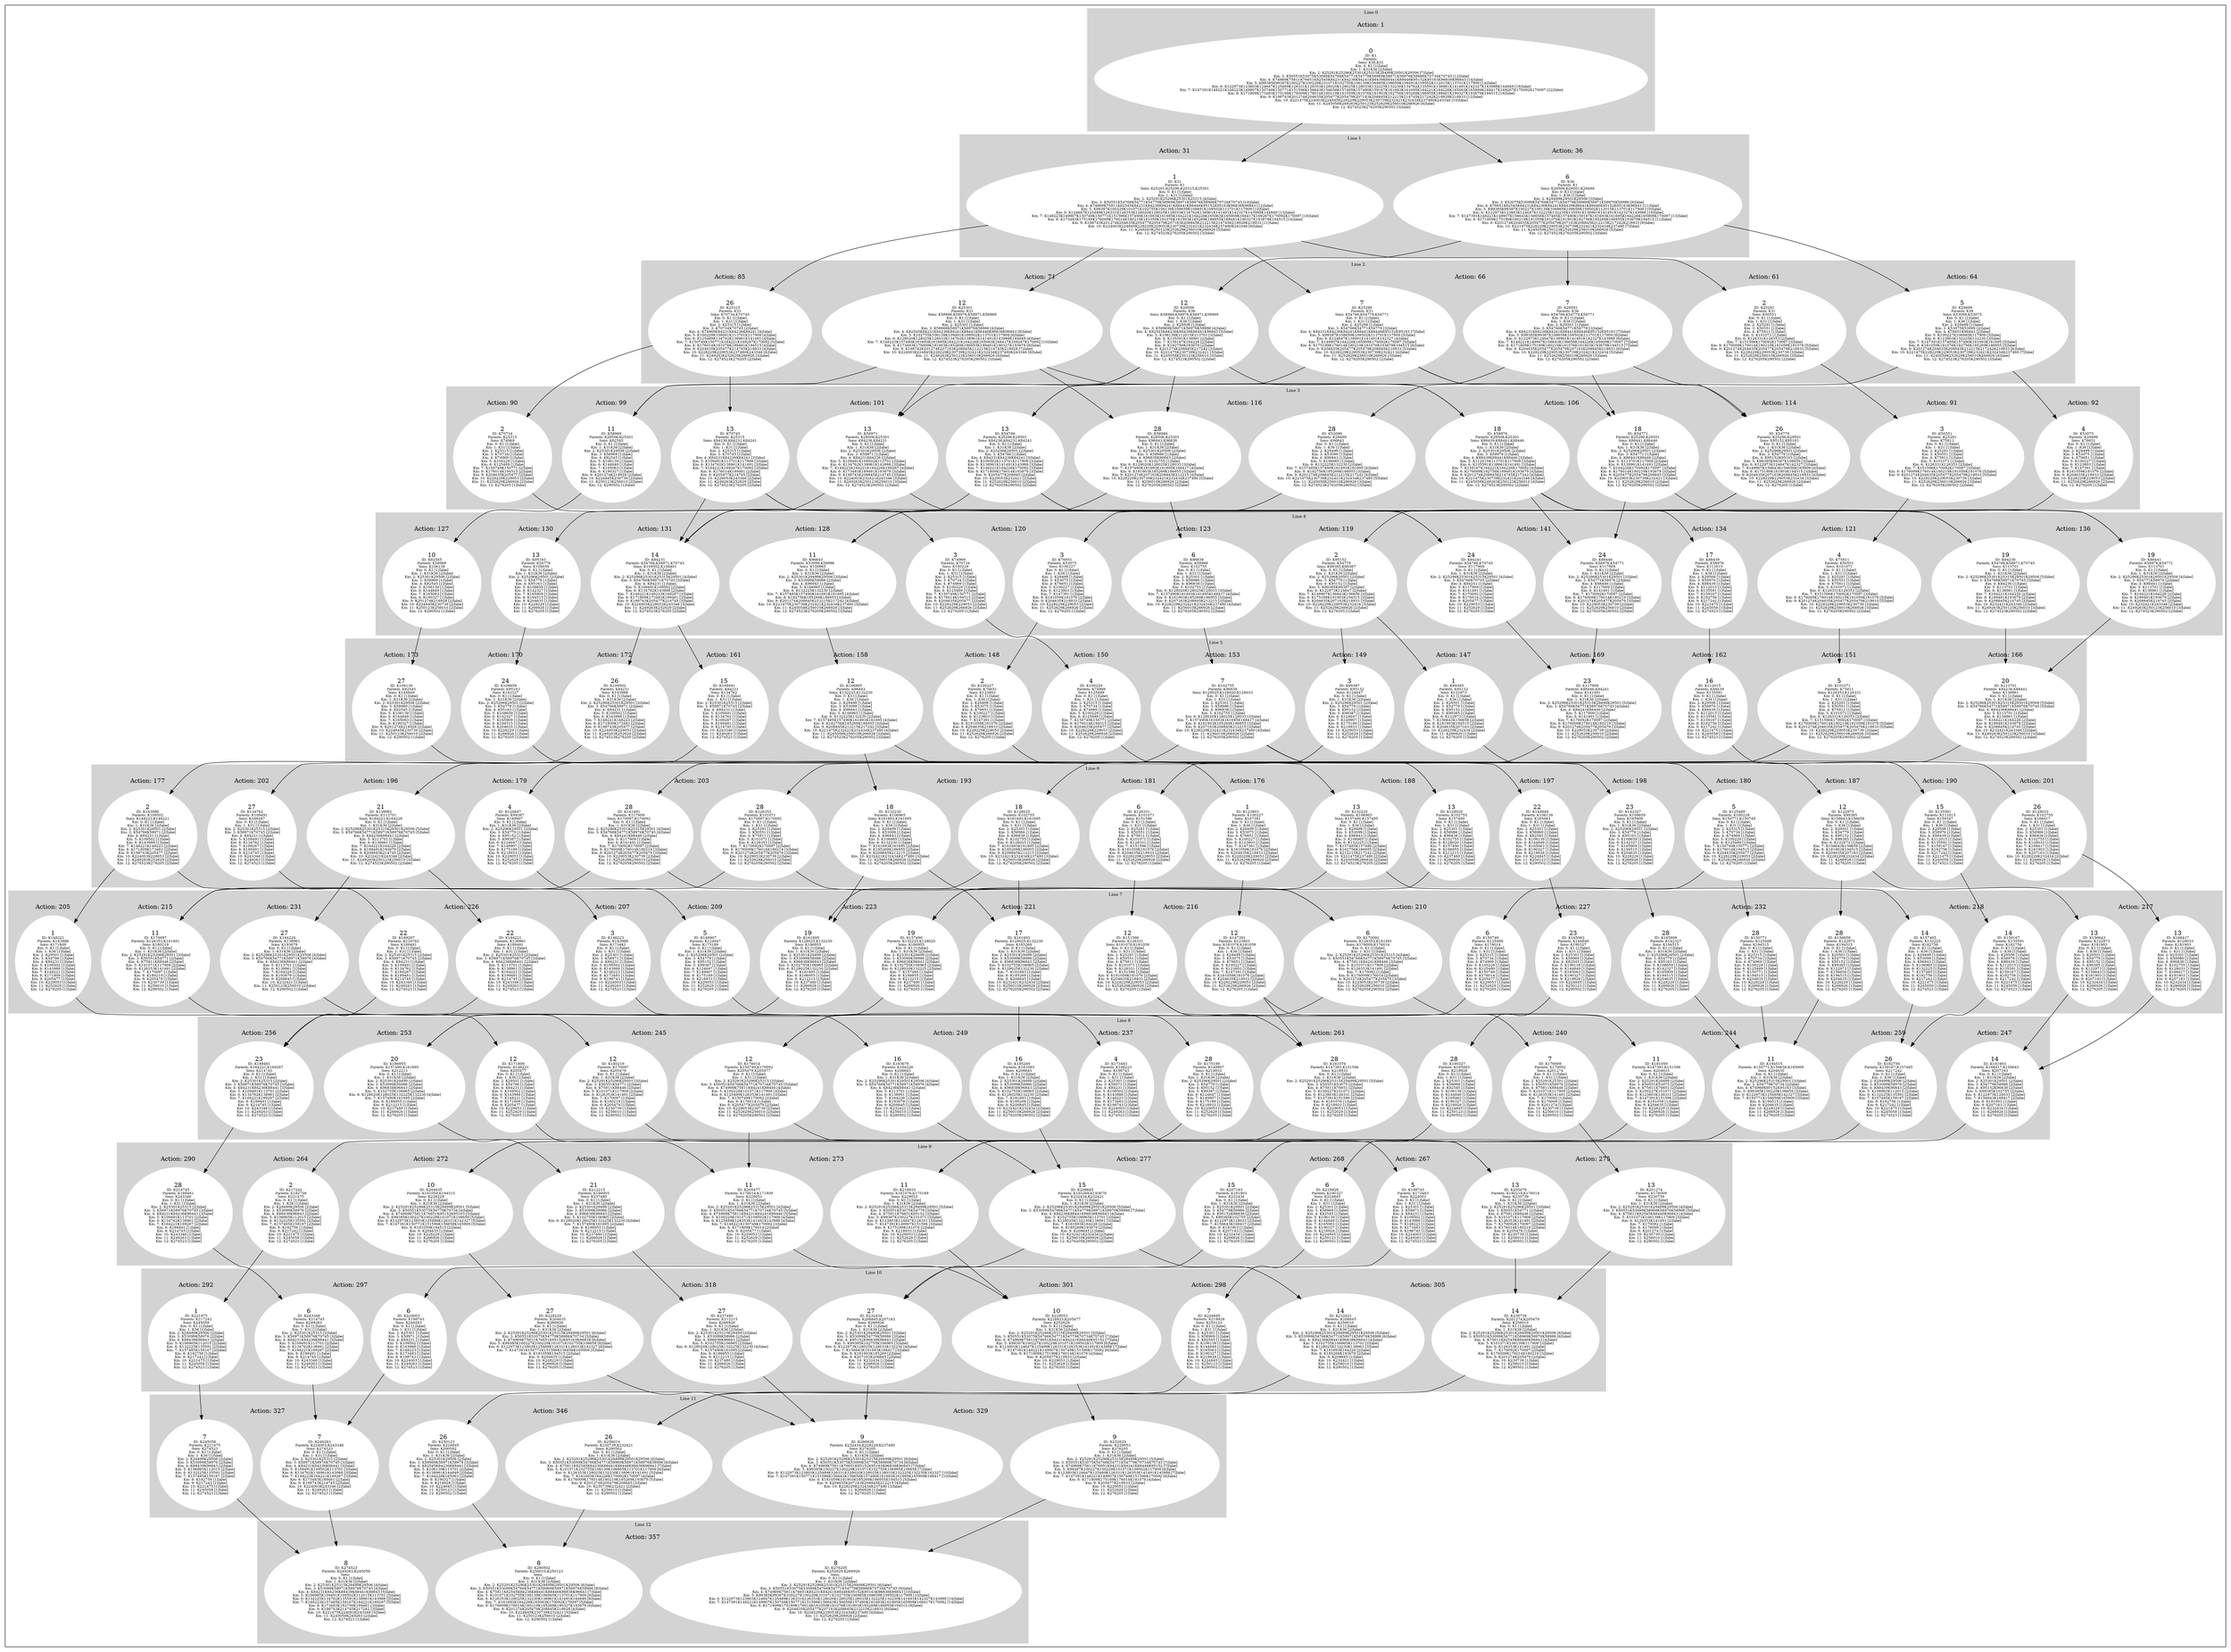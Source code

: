 digraph G {
subgraph cluster_info {
        subgraph cluster_2 {
        style=filled;
        color=lightgrey;
        node [style=filled,color=white];
        subgraph cluster_act_64 {
label = "Action: 64"step_K29499 [label=<5<BR /><FONT POINT-SIZE="8">ID: K29499</FONT><BR /><FONT POINT-SIZE="8">Parents: K36</FONT><BR /><FONT POINT-SIZE="8">Sons: K53099,K53075</FONT><BR /><FONT POINT-SIZE="8"> Km: 0: K1 [1|false]</FONT><BR /><FONT POINT-SIZE="8"> Km: 1: K36 [1|false]</FONT><BR /><FONT POINT-SIZE="8"> Km: 2: K29499 [1|false]</FONT><BR /><FONT POINT-SIZE="8"> Km: 3: K53075K53099 [2|false]</FONT><BR /><FONT POINT-SIZE="8"> Km: 4: K76651K96843 [2|false]</FONT><BR /><FONT POINT-SIZE="8"> Km: 5: K100227K106965K117909 [3|false]</FONT><BR /><FONT POINT-SIZE="8"> Km: 6: K123803K132225K132230 [3|false]</FONT><BR /><FONT POINT-SIZE="8"> Km: 7: K147391K157485K157490K161693K161695 [5|false]</FONT><BR /><FONT POINT-SIZE="8"> Km: 8: K181059K181076K182756K185269K186955 [5|false]</FONT><BR /><FONT POINT-SIZE="8"> Km: 9: K201274K204635K208845K212215K217242K218933 [6|false]</FONT><BR /><FONT POINT-SIZE="8"> Km: 10: K221475K228229K229053K230739K232421K232434K237480 [7|false]</FONT><BR /><FONT POINT-SIZE="8"> Km: 11: K245058K252629K256010K266926 [4|false]</FONT><BR /><FONT POINT-SIZE="8"> Km: 12: K274523K276205K290502 [3|false]</FONT>>]
}
subgraph cluster_act_61 {
label = "Action: 61"step_K25291 [label=<2<BR /><FONT POINT-SIZE="8">ID: K25291</FONT><BR /><FONT POINT-SIZE="8">Parents: K31</FONT><BR /><FONT POINT-SIZE="8">Sons: K50551</FONT><BR /><FONT POINT-SIZE="8"> Km: 0: K1 [1|false]</FONT><BR /><FONT POINT-SIZE="8"> Km: 1: K31 [1|false]</FONT><BR /><FONT POINT-SIZE="8"> Km: 2: K25291 [1|false]</FONT><BR /><FONT POINT-SIZE="8"> Km: 3: K50551 [1|false]</FONT><BR /><FONT POINT-SIZE="8"> Km: 4: K75811 [1|false]</FONT><BR /><FONT POINT-SIZE="8"> Km: 5: K101071 [1|false]</FONT><BR /><FONT POINT-SIZE="8"> Km: 6: K126331K126353 [2|false]</FONT><BR /><FONT POINT-SIZE="8"> Km: 7: K151596K170092K170097 [3|false]</FONT><BR /><FONT POINT-SIZE="8"> Km: 8: K176009K176014K180219K181059K181076 [5|false]</FONT><BR /><FONT POINT-SIZE="8"> Km: 9: K201274K204635K205477K205479K218933 [5|false]</FONT><BR /><FONT POINT-SIZE="8"> Km: 10: K228229K229053K230739 [3|false]</FONT><BR /><FONT POINT-SIZE="8"> Km: 11: K252629K256010K266926 [3|false]</FONT><BR /><FONT POINT-SIZE="8"> Km: 12: K276205K290502 [2|false]</FONT>>]
}
subgraph cluster_act_66 {
label = "Action: 66"step_K25296 [label=<7<BR /><FONT POINT-SIZE="8">ID: K25296</FONT><BR /><FONT POINT-SIZE="8">Parents: K31</FONT><BR /><FONT POINT-SIZE="8">Sons: K54766,K54779,K54771</FONT><BR /><FONT POINT-SIZE="8"> Km: 0: K1 [1|false]</FONT><BR /><FONT POINT-SIZE="8"> Km: 1: K31 [1|false]</FONT><BR /><FONT POINT-SIZE="8"> Km: 2: K25296 [1|false]</FONT><BR /><FONT POINT-SIZE="8"> Km: 3: K54766K54771K54779 [3|false]</FONT><BR /><FONT POINT-SIZE="8"> Km: 4: K84231K84236K84241K88441K88446K95152K95163 [7|false]</FONT><BR /><FONT POINT-SIZE="8"> Km: 5: K99387K108659K109502K113701K117909 [5|false]</FONT><BR /><FONT POINT-SIZE="8"> Km: 6: K124647K138961K141491K142327 [4|false]</FONT><BR /><FONT POINT-SIZE="8"> Km: 7: K149907K164226K165909K170092K170097 [5|false]</FONT><BR /><FONT POINT-SIZE="8"> Km: 8: K175189K176014K180219K181076K193679K194515 [6|false]</FONT><BR /><FONT POINT-SIZE="8"> Km: 9: K204635K205477K205479K208845K218933 [5|false]</FONT><BR /><FONT POINT-SIZE="8"> Km: 10: K228229K229053K230739K232421 [4|false]</FONT><BR /><FONT POINT-SIZE="8"> Km: 11: K252629K256010K266926 [3|false]</FONT><BR /><FONT POINT-SIZE="8"> Km: 12: K276205K290502 [2|false]</FONT>>]
step_K29501 [label=<7<BR /><FONT POINT-SIZE="8">ID: K29501</FONT><BR /><FONT POINT-SIZE="8">Parents: K36</FONT><BR /><FONT POINT-SIZE="8">Sons: K54766,K54779,K54771</FONT><BR /><FONT POINT-SIZE="8"> Km: 0: K1 [1|false]</FONT><BR /><FONT POINT-SIZE="8"> Km: 1: K36 [1|false]</FONT><BR /><FONT POINT-SIZE="8"> Km: 2: K29501 [1|false]</FONT><BR /><FONT POINT-SIZE="8"> Km: 3: K54766K54771K54779 [3|false]</FONT><BR /><FONT POINT-SIZE="8"> Km: 4: K84231K84236K84241K88441K88446K95152K95163 [7|false]</FONT><BR /><FONT POINT-SIZE="8"> Km: 5: K99385K99387K108659K109502K113701K117909 [6|false]</FONT><BR /><FONT POINT-SIZE="8"> Km: 6: K122973K124647K138961K141491K142327K143988 [6|false]</FONT><BR /><FONT POINT-SIZE="8"> Km: 7: K148221K149907K156643K156658K164226K165909K170097 [7|false]</FONT><BR /><FONT POINT-SIZE="8"> Km: 8: K171809K175189K180219K181076K181903K193679K194515 [7|false]</FONT><BR /><FONT POINT-SIZE="8"> Km: 9: K204635K205477K205479K207163K208845K218933 [6|false]</FONT><BR /><FONT POINT-SIZE="8"> Km: 10: K228229K229053K230739K232421K232434 [5|false]</FONT><BR /><FONT POINT-SIZE="8"> Km: 11: K252629K256010K266926 [3|false]</FONT><BR /><FONT POINT-SIZE="8"> Km: 12: K276205K290502 [2|false]</FONT>>]
}
subgraph cluster_act_71 {
label = "Action: 71"step_K29506 [label=<12<BR /><FONT POINT-SIZE="8">ID: K29506</FONT><BR /><FONT POINT-SIZE="8">Parents: K36</FONT><BR /><FONT POINT-SIZE="8">Sons: K58986,K58976,K58971,K58969</FONT><BR /><FONT POINT-SIZE="8"> Km: 0: K1 [1|false]</FONT><BR /><FONT POINT-SIZE="8"> Km: 1: K36 [1|false]</FONT><BR /><FONT POINT-SIZE="8"> Km: 2: K29506 [1|false]</FONT><BR /><FONT POINT-SIZE="8"> Km: 3: K58969K58971K58976K58986 [4|false]</FONT><BR /><FONT POINT-SIZE="8"> Km: 4: K82545K84236K88439K88441K96843 [5|false]</FONT><BR /><FONT POINT-SIZE="8"> Km: 5: K106139K112015K113701 [3|false]</FONT><BR /><FONT POINT-SIZE="8"> Km: 6: K135591K138961 [2|false]</FONT><BR /><FONT POINT-SIZE="8"> Km: 7: K159167K164226 [2|false]</FONT><BR /><FONT POINT-SIZE="8"> Km: 8: K182756K193679 [2|false]</FONT><BR /><FONT POINT-SIZE="8"> Km: 9: K201274K208845K217242 [3|false]</FONT><BR /><FONT POINT-SIZE="8"> Km: 10: K221475K230739K232421 [3|false]</FONT><BR /><FONT POINT-SIZE="8"> Km: 11: K245058K250123K256010 [3|false]</FONT><BR /><FONT POINT-SIZE="8"> Km: 12: K274523K290502 [2|false]</FONT>>]
step_K25301 [label=<12<BR /><FONT POINT-SIZE="8">ID: K25301</FONT><BR /><FONT POINT-SIZE="8">Parents: K31</FONT><BR /><FONT POINT-SIZE="8">Sons: K58986,K58976,K58971,K58969</FONT><BR /><FONT POINT-SIZE="8"> Km: 0: K1 [1|false]</FONT><BR /><FONT POINT-SIZE="8"> Km: 1: K31 [1|false]</FONT><BR /><FONT POINT-SIZE="8"> Km: 2: K25301 [1|false]</FONT><BR /><FONT POINT-SIZE="8"> Km: 3: K58969K58971K58976K58986 [4|false]</FONT><BR /><FONT POINT-SIZE="8"> Km: 4: K82545K84231K84236K84241K88441K88446K96838K96843 [8|false]</FONT><BR /><FONT POINT-SIZE="8"> Km: 5: K102755K106139K109491K109502K113701K117909 [6|false]</FONT><BR /><FONT POINT-SIZE="8"> Km: 6: K128020K128025K128033K134762K138961K141491K143988K144849 [8|false]</FONT><BR /><FONT POINT-SIZE="8"> Km: 7: K148223K157490K161693K161695K164221K164226K165063K168417K169267K170092 [10|false]</FONT><BR /><FONT POINT-SIZE="8"> Km: 8: K173483K176009K181903K185269K186955K189481K190327K193679 [8|false]</FONT><BR /><FONT POINT-SIZE="8"> Km: 9: K198743K201274K207163K208845K212215K214745K218928 [7|false]</FONT><BR /><FONT POINT-SIZE="8"> Km: 10: K224003K224845K228229K230739K232421K232434K237480K243346 [8|false]</FONT><BR /><FONT POINT-SIZE="8"> Km: 11: K249263K250123K256010K266926 [4|false]</FONT><BR /><FONT POINT-SIZE="8"> Km: 12: K274523K276205K290502 [3|false]</FONT>>]
}
subgraph cluster_act_85 {
label = "Action: 85"step_K25315 [label=<26<BR /><FONT POINT-SIZE="8">ID: K25315</FONT><BR /><FONT POINT-SIZE="8">Parents: K31</FONT><BR /><FONT POINT-SIZE="8">Sons: K70734,K70745</FONT><BR /><FONT POINT-SIZE="8"> Km: 0: K1 [1|false]</FONT><BR /><FONT POINT-SIZE="8"> Km: 1: K31 [1|false]</FONT><BR /><FONT POINT-SIZE="8"> Km: 2: K25315 [1|false]</FONT><BR /><FONT POINT-SIZE="8"> Km: 3: K70734K70745 [2|false]</FONT><BR /><FONT POINT-SIZE="8"> Km: 4: K74969K84231K84236K84241 [4|false]</FONT><BR /><FONT POINT-SIZE="8"> Km: 5: K100229K109491K113701K117909 [4|false]</FONT><BR /><FONT POINT-SIZE="8"> Km: 6: K125489K134762K138961K141491 [4|false]</FONT><BR /><FONT POINT-SIZE="8"> Km: 7: K150749K150771K164221K169267K170092 [5|false]</FONT><BR /><FONT POINT-SIZE="8"> Km: 8: K176014K181076K189481K194515 [4|false]</FONT><BR /><FONT POINT-SIZE="8"> Km: 9: K204635K205477K214745K218933 [4|false]</FONT><BR /><FONT POINT-SIZE="8"> Km: 10: K228229K229053K237480K243346 [4|false]</FONT><BR /><FONT POINT-SIZE="8"> Km: 11: K249263K252629K266926 [3|false]</FONT><BR /><FONT POINT-SIZE="8"> Km: 12: K274523K276205 [2|false]</FONT>>]
}
subgraph cluster_act_71 {
label = "Action: 71"step_K29506 [label=<12<BR /><FONT POINT-SIZE="8">ID: K29506</FONT><BR /><FONT POINT-SIZE="8">Parents: K36</FONT><BR /><FONT POINT-SIZE="8">Sons: K58986,K58976,K58971,K58969</FONT><BR /><FONT POINT-SIZE="8"> Km: 0: K1 [1|false]</FONT><BR /><FONT POINT-SIZE="8"> Km: 1: K36 [1|false]</FONT><BR /><FONT POINT-SIZE="8"> Km: 2: K29506 [1|false]</FONT><BR /><FONT POINT-SIZE="8"> Km: 3: K58969K58971K58976K58986 [4|false]</FONT><BR /><FONT POINT-SIZE="8"> Km: 4: K82545K84236K88439K88441K96843 [5|false]</FONT><BR /><FONT POINT-SIZE="8"> Km: 5: K106139K112015K113701 [3|false]</FONT><BR /><FONT POINT-SIZE="8"> Km: 6: K135591K138961 [2|false]</FONT><BR /><FONT POINT-SIZE="8"> Km: 7: K159167K164226 [2|false]</FONT><BR /><FONT POINT-SIZE="8"> Km: 8: K182756K193679 [2|false]</FONT><BR /><FONT POINT-SIZE="8"> Km: 9: K201274K208845K217242 [3|false]</FONT><BR /><FONT POINT-SIZE="8"> Km: 10: K221475K230739K232421 [3|false]</FONT><BR /><FONT POINT-SIZE="8"> Km: 11: K245058K250123K256010 [3|false]</FONT><BR /><FONT POINT-SIZE="8"> Km: 12: K274523K290502 [2|false]</FONT>>]
step_K25301 [label=<12<BR /><FONT POINT-SIZE="8">ID: K25301</FONT><BR /><FONT POINT-SIZE="8">Parents: K31</FONT><BR /><FONT POINT-SIZE="8">Sons: K58986,K58976,K58971,K58969</FONT><BR /><FONT POINT-SIZE="8"> Km: 0: K1 [1|false]</FONT><BR /><FONT POINT-SIZE="8"> Km: 1: K31 [1|false]</FONT><BR /><FONT POINT-SIZE="8"> Km: 2: K25301 [1|false]</FONT><BR /><FONT POINT-SIZE="8"> Km: 3: K58969K58971K58976K58986 [4|false]</FONT><BR /><FONT POINT-SIZE="8"> Km: 4: K82545K84231K84236K84241K88441K88446K96838K96843 [8|false]</FONT><BR /><FONT POINT-SIZE="8"> Km: 5: K102755K106139K109491K109502K113701K117909 [6|false]</FONT><BR /><FONT POINT-SIZE="8"> Km: 6: K128020K128025K128033K134762K138961K141491K143988K144849 [8|false]</FONT><BR /><FONT POINT-SIZE="8"> Km: 7: K148223K157490K161693K161695K164221K164226K165063K168417K169267K170092 [10|false]</FONT><BR /><FONT POINT-SIZE="8"> Km: 8: K173483K176009K181903K185269K186955K189481K190327K193679 [8|false]</FONT><BR /><FONT POINT-SIZE="8"> Km: 9: K198743K201274K207163K208845K212215K214745K218928 [7|false]</FONT><BR /><FONT POINT-SIZE="8"> Km: 10: K224003K224845K228229K230739K232421K232434K237480K243346 [8|false]</FONT><BR /><FONT POINT-SIZE="8"> Km: 11: K249263K250123K256010K266926 [4|false]</FONT><BR /><FONT POINT-SIZE="8"> Km: 12: K274523K276205K290502 [3|false]</FONT>>]
}
subgraph cluster_act_66 {
label = "Action: 66"step_K25296 [label=<7<BR /><FONT POINT-SIZE="8">ID: K25296</FONT><BR /><FONT POINT-SIZE="8">Parents: K31</FONT><BR /><FONT POINT-SIZE="8">Sons: K54766,K54779,K54771</FONT><BR /><FONT POINT-SIZE="8"> Km: 0: K1 [1|false]</FONT><BR /><FONT POINT-SIZE="8"> Km: 1: K31 [1|false]</FONT><BR /><FONT POINT-SIZE="8"> Km: 2: K25296 [1|false]</FONT><BR /><FONT POINT-SIZE="8"> Km: 3: K54766K54771K54779 [3|false]</FONT><BR /><FONT POINT-SIZE="8"> Km: 4: K84231K84236K84241K88441K88446K95152K95163 [7|false]</FONT><BR /><FONT POINT-SIZE="8"> Km: 5: K99387K108659K109502K113701K117909 [5|false]</FONT><BR /><FONT POINT-SIZE="8"> Km: 6: K124647K138961K141491K142327 [4|false]</FONT><BR /><FONT POINT-SIZE="8"> Km: 7: K149907K164226K165909K170092K170097 [5|false]</FONT><BR /><FONT POINT-SIZE="8"> Km: 8: K175189K176014K180219K181076K193679K194515 [6|false]</FONT><BR /><FONT POINT-SIZE="8"> Km: 9: K204635K205477K205479K208845K218933 [5|false]</FONT><BR /><FONT POINT-SIZE="8"> Km: 10: K228229K229053K230739K232421 [4|false]</FONT><BR /><FONT POINT-SIZE="8"> Km: 11: K252629K256010K266926 [3|false]</FONT><BR /><FONT POINT-SIZE="8"> Km: 12: K276205K290502 [2|false]</FONT>>]
step_K29501 [label=<7<BR /><FONT POINT-SIZE="8">ID: K29501</FONT><BR /><FONT POINT-SIZE="8">Parents: K36</FONT><BR /><FONT POINT-SIZE="8">Sons: K54766,K54779,K54771</FONT><BR /><FONT POINT-SIZE="8"> Km: 0: K1 [1|false]</FONT><BR /><FONT POINT-SIZE="8"> Km: 1: K36 [1|false]</FONT><BR /><FONT POINT-SIZE="8"> Km: 2: K29501 [1|false]</FONT><BR /><FONT POINT-SIZE="8"> Km: 3: K54766K54771K54779 [3|false]</FONT><BR /><FONT POINT-SIZE="8"> Km: 4: K84231K84236K84241K88441K88446K95152K95163 [7|false]</FONT><BR /><FONT POINT-SIZE="8"> Km: 5: K99385K99387K108659K109502K113701K117909 [6|false]</FONT><BR /><FONT POINT-SIZE="8"> Km: 6: K122973K124647K138961K141491K142327K143988 [6|false]</FONT><BR /><FONT POINT-SIZE="8"> Km: 7: K148221K149907K156643K156658K164226K165909K170097 [7|false]</FONT><BR /><FONT POINT-SIZE="8"> Km: 8: K171809K175189K180219K181076K181903K193679K194515 [7|false]</FONT><BR /><FONT POINT-SIZE="8"> Km: 9: K204635K205477K205479K207163K208845K218933 [6|false]</FONT><BR /><FONT POINT-SIZE="8"> Km: 10: K228229K229053K230739K232421K232434 [5|false]</FONT><BR /><FONT POINT-SIZE="8"> Km: 11: K252629K256010K266926 [3|false]</FONT><BR /><FONT POINT-SIZE="8"> Km: 12: K276205K290502 [2|false]</FONT>>]
}

        fontsize="10"
        label = "Line 2";
        }

        subgraph cluster_11 {
        style=filled;
        color=lightgrey;
        node [style=filled,color=white];
        subgraph cluster_act_329 {
label = "Action: 329"step_K252629 [label=<9<BR /><FONT POINT-SIZE="8">ID: K252629</FONT><BR /><FONT POINT-SIZE="8">Parents: K229053</FONT><BR /><FONT POINT-SIZE="8">Sons: K276205</FONT><BR /><FONT POINT-SIZE="8"> Km: 0: K1 [1|false]</FONT><BR /><FONT POINT-SIZE="8"> Km: 1: K31K36 [2|false]</FONT><BR /><FONT POINT-SIZE="8"> Km: 2: K25291K25296K25315K29499K29501 [5|false]</FONT><BR /><FONT POINT-SIZE="8"> Km: 3: K50551K53075K54766K54771K54779K70734K70745 [7|false]</FONT><BR /><FONT POINT-SIZE="8"> Km: 4: K74969K75811K76651K84231K84241K88446K95152 [7|false]</FONT><BR /><FONT POINT-SIZE="8"> Km: 5: K99387K100227K100229K101071K109502K117909 [6|false]</FONT><BR /><FONT POINT-SIZE="8"> Km: 6: K123803K124647K125489K126331K126353K141491K143988 [7|false]</FONT><BR /><FONT POINT-SIZE="8"> Km: 7: K147391K148221K149907K150749K151596K170092 [6|false]</FONT><BR /><FONT POINT-SIZE="8"> Km: 8: K171809K175189K176014K181076 [4|false]</FONT><BR /><FONT POINT-SIZE="8"> Km: 9: K205477K218933 [2|false]</FONT><BR /><FONT POINT-SIZE="8"> Km: 10: K229053 [1|false]</FONT><BR /><FONT POINT-SIZE="8"> Km: 11: K252629 [1|false]</FONT><BR /><FONT POINT-SIZE="8"> Km: 12: K276205 [1|false]</FONT>>]
step_K266926 [label=<9<BR /><FONT POINT-SIZE="8">ID: K266926</FONT><BR /><FONT POINT-SIZE="8">Parents: K232434,K228229,K237480</FONT><BR /><FONT POINT-SIZE="8">Sons: K276205</FONT><BR /><FONT POINT-SIZE="8"> Km: 0: K1 [1|false]</FONT><BR /><FONT POINT-SIZE="8"> Km: 1: K31K36 [2|false]</FONT><BR /><FONT POINT-SIZE="8"> Km: 2: K25291K25296K25301K25315K29499K29501 [6|false]</FONT><BR /><FONT POINT-SIZE="8"> Km: 3: K50551K53075K53099K54779K58986K70734 [6|false]</FONT><BR /><FONT POINT-SIZE="8"> Km: 4: K74969K75811K76651K95152K95163K96838K96843 [7|false]</FONT><BR /><FONT POINT-SIZE="8"> Km: 5: K99385K100227K100229K101071K102755K106965K108659 [7|false]</FONT><BR /><FONT POINT-SIZE="8"> Km: 6: K122973K123803K125489K126331K128020K128025K128033K132225K132230K142327 [10|false]</FONT><BR /><FONT POINT-SIZE="8"> Km: 7: K147391K150771K151596K156643K156658K157490K161693K161695K165909K168417 [10|false]</FONT><BR /><FONT POINT-SIZE="8"> Km: 8: K181059K181903K185269K186955K194515 [5|false]</FONT><BR /><FONT POINT-SIZE="8"> Km: 9: K204635K207163K208845K212215 [4|false]</FONT><BR /><FONT POINT-SIZE="8"> Km: 10: K228229K232434K237480 [3|false]</FONT><BR /><FONT POINT-SIZE="8"> Km: 11: K266926 [1|false]</FONT><BR /><FONT POINT-SIZE="8"> Km: 12: K276205 [1|false]</FONT>>]
}
subgraph cluster_act_346 {
label = "Action: 346"step_K256010 [label=<26<BR /><FONT POINT-SIZE="8">ID: K256010</FONT><BR /><FONT POINT-SIZE="8">Parents: K230739,K232421</FONT><BR /><FONT POINT-SIZE="8">Sons: K290502</FONT><BR /><FONT POINT-SIZE="8"> Km: 0: K1 [1|false]</FONT><BR /><FONT POINT-SIZE="8"> Km: 1: K31K36 [2|false]</FONT><BR /><FONT POINT-SIZE="8"> Km: 2: K25291K25296K25301K29499K29501K29506 [6|false]</FONT><BR /><FONT POINT-SIZE="8"> Km: 3: K50551K53099K54766K54771K58969K58971K58976K58986 [8|false]</FONT><BR /><FONT POINT-SIZE="8"> Km: 4: K75811K82545K84236K88441K88446K96838K96843 [7|false]</FONT><BR /><FONT POINT-SIZE="8"> Km: 5: K101071K102755K106139K106965K113701K117909 [6|false]</FONT><BR /><FONT POINT-SIZE="8"> Km: 6: K126353K128025K132230K138961K141491 [5|false]</FONT><BR /><FONT POINT-SIZE="8"> Km: 7: K161693K164226K170092K170097 [4|false]</FONT><BR /><FONT POINT-SIZE="8"> Km: 8: K176009K176014K180219K185269K193679 [5|false]</FONT><BR /><FONT POINT-SIZE="8"> Km: 9: K201274K205479K208845 [3|false]</FONT><BR /><FONT POINT-SIZE="8"> Km: 10: K230739K232421 [2|false]</FONT><BR /><FONT POINT-SIZE="8"> Km: 11: K256010 [1|false]</FONT><BR /><FONT POINT-SIZE="8"> Km: 12: K290502 [1|false]</FONT>>]
step_K250123 [label=<26<BR /><FONT POINT-SIZE="8">ID: K250123</FONT><BR /><FONT POINT-SIZE="8">Parents: K224845</FONT><BR /><FONT POINT-SIZE="8">Sons: K290502</FONT><BR /><FONT POINT-SIZE="8"> Km: 0: K1 [1|false]</FONT><BR /><FONT POINT-SIZE="8"> Km: 1: K31K36 [2|false]</FONT><BR /><FONT POINT-SIZE="8"> Km: 2: K25301K29506 [2|false]</FONT><BR /><FONT POINT-SIZE="8"> Km: 3: K58969K58971K58976 [3|false]</FONT><BR /><FONT POINT-SIZE="8"> Km: 4: K82545K84236K88441 [3|false]</FONT><BR /><FONT POINT-SIZE="8"> Km: 5: K106139K113701 [2|false]</FONT><BR /><FONT POINT-SIZE="8"> Km: 6: K138961K144849 [2|false]</FONT><BR /><FONT POINT-SIZE="8"> Km: 7: K164226K165063 [2|false]</FONT><BR /><FONT POINT-SIZE="8"> Km: 8: K190327 [1|false]</FONT><BR /><FONT POINT-SIZE="8"> Km: 9: K218928 [1|false]</FONT><BR /><FONT POINT-SIZE="8"> Km: 10: K224845 [1|false]</FONT><BR /><FONT POINT-SIZE="8"> Km: 11: K250123 [1|false]</FONT><BR /><FONT POINT-SIZE="8"> Km: 12: K290502 [1|false]</FONT>>]
}
subgraph cluster_act_327 {
label = "Action: 327"step_K249263 [label=<7<BR /><FONT POINT-SIZE="8">ID: K249263</FONT><BR /><FONT POINT-SIZE="8">Parents: K224003,K243346</FONT><BR /><FONT POINT-SIZE="8">Sons: K274523</FONT><BR /><FONT POINT-SIZE="8"> Km: 0: K1 [1|false]</FONT><BR /><FONT POINT-SIZE="8"> Km: 1: K31 [1|false]</FONT><BR /><FONT POINT-SIZE="8"> Km: 2: K25301K25315 [2|false]</FONT><BR /><FONT POINT-SIZE="8"> Km: 3: K58971K58976K70745 [3|false]</FONT><BR /><FONT POINT-SIZE="8"> Km: 4: K84231K84236K88441 [3|false]</FONT><BR /><FONT POINT-SIZE="8"> Km: 5: K109491K109502K113701 [3|false]</FONT><BR /><FONT POINT-SIZE="8"> Km: 6: K134762K138961K143988 [3|false]</FONT><BR /><FONT POINT-SIZE="8"> Km: 7: K148223K164221K169267 [3|false]</FONT><BR /><FONT POINT-SIZE="8"> Km: 8: K173483K189481 [2|false]</FONT><BR /><FONT POINT-SIZE="8"> Km: 9: K198743K214745 [2|false]</FONT><BR /><FONT POINT-SIZE="8"> Km: 10: K224003K243346 [2|false]</FONT><BR /><FONT POINT-SIZE="8"> Km: 11: K249263 [1|false]</FONT><BR /><FONT POINT-SIZE="8"> Km: 12: K274523 [1|false]</FONT>>]
step_K245058 [label=<7<BR /><FONT POINT-SIZE="8">ID: K245058</FONT><BR /><FONT POINT-SIZE="8">Parents: K221475</FONT><BR /><FONT POINT-SIZE="8">Sons: K274523</FONT><BR /><FONT POINT-SIZE="8"> Km: 0: K1 [1|false]</FONT><BR /><FONT POINT-SIZE="8"> Km: 1: K36 [1|false]</FONT><BR /><FONT POINT-SIZE="8"> Km: 2: K29499K29506 [2|false]</FONT><BR /><FONT POINT-SIZE="8"> Km: 3: K53099K58976 [2|false]</FONT><BR /><FONT POINT-SIZE="8"> Km: 4: K88439K96843 [2|false]</FONT><BR /><FONT POINT-SIZE="8"> Km: 5: K106965K112015 [2|false]</FONT><BR /><FONT POINT-SIZE="8"> Km: 6: K132225K135591 [2|false]</FONT><BR /><FONT POINT-SIZE="8"> Km: 7: K157485K159167 [2|false]</FONT><BR /><FONT POINT-SIZE="8"> Km: 8: K182756 [1|false]</FONT><BR /><FONT POINT-SIZE="8"> Km: 9: K217242 [1|false]</FONT><BR /><FONT POINT-SIZE="8"> Km: 10: K221475 [1|false]</FONT><BR /><FONT POINT-SIZE="8"> Km: 11: K245058 [1|false]</FONT><BR /><FONT POINT-SIZE="8"> Km: 12: K274523 [1|false]</FONT>>]
}
subgraph cluster_act_329 {
label = "Action: 329"step_K252629 [label=<9<BR /><FONT POINT-SIZE="8">ID: K252629</FONT><BR /><FONT POINT-SIZE="8">Parents: K229053</FONT><BR /><FONT POINT-SIZE="8">Sons: K276205</FONT><BR /><FONT POINT-SIZE="8"> Km: 0: K1 [1|false]</FONT><BR /><FONT POINT-SIZE="8"> Km: 1: K31K36 [2|false]</FONT><BR /><FONT POINT-SIZE="8"> Km: 2: K25291K25296K25315K29499K29501 [5|false]</FONT><BR /><FONT POINT-SIZE="8"> Km: 3: K50551K53075K54766K54771K54779K70734K70745 [7|false]</FONT><BR /><FONT POINT-SIZE="8"> Km: 4: K74969K75811K76651K84231K84241K88446K95152 [7|false]</FONT><BR /><FONT POINT-SIZE="8"> Km: 5: K99387K100227K100229K101071K109502K117909 [6|false]</FONT><BR /><FONT POINT-SIZE="8"> Km: 6: K123803K124647K125489K126331K126353K141491K143988 [7|false]</FONT><BR /><FONT POINT-SIZE="8"> Km: 7: K147391K148221K149907K150749K151596K170092 [6|false]</FONT><BR /><FONT POINT-SIZE="8"> Km: 8: K171809K175189K176014K181076 [4|false]</FONT><BR /><FONT POINT-SIZE="8"> Km: 9: K205477K218933 [2|false]</FONT><BR /><FONT POINT-SIZE="8"> Km: 10: K229053 [1|false]</FONT><BR /><FONT POINT-SIZE="8"> Km: 11: K252629 [1|false]</FONT><BR /><FONT POINT-SIZE="8"> Km: 12: K276205 [1|false]</FONT>>]
step_K266926 [label=<9<BR /><FONT POINT-SIZE="8">ID: K266926</FONT><BR /><FONT POINT-SIZE="8">Parents: K232434,K228229,K237480</FONT><BR /><FONT POINT-SIZE="8">Sons: K276205</FONT><BR /><FONT POINT-SIZE="8"> Km: 0: K1 [1|false]</FONT><BR /><FONT POINT-SIZE="8"> Km: 1: K31K36 [2|false]</FONT><BR /><FONT POINT-SIZE="8"> Km: 2: K25291K25296K25301K25315K29499K29501 [6|false]</FONT><BR /><FONT POINT-SIZE="8"> Km: 3: K50551K53075K53099K54779K58986K70734 [6|false]</FONT><BR /><FONT POINT-SIZE="8"> Km: 4: K74969K75811K76651K95152K95163K96838K96843 [7|false]</FONT><BR /><FONT POINT-SIZE="8"> Km: 5: K99385K100227K100229K101071K102755K106965K108659 [7|false]</FONT><BR /><FONT POINT-SIZE="8"> Km: 6: K122973K123803K125489K126331K128020K128025K128033K132225K132230K142327 [10|false]</FONT><BR /><FONT POINT-SIZE="8"> Km: 7: K147391K150771K151596K156643K156658K157490K161693K161695K165909K168417 [10|false]</FONT><BR /><FONT POINT-SIZE="8"> Km: 8: K181059K181903K185269K186955K194515 [5|false]</FONT><BR /><FONT POINT-SIZE="8"> Km: 9: K204635K207163K208845K212215 [4|false]</FONT><BR /><FONT POINT-SIZE="8"> Km: 10: K228229K232434K237480 [3|false]</FONT><BR /><FONT POINT-SIZE="8"> Km: 11: K266926 [1|false]</FONT><BR /><FONT POINT-SIZE="8"> Km: 12: K276205 [1|false]</FONT>>]
}
subgraph cluster_act_327 {
label = "Action: 327"step_K249263 [label=<7<BR /><FONT POINT-SIZE="8">ID: K249263</FONT><BR /><FONT POINT-SIZE="8">Parents: K224003,K243346</FONT><BR /><FONT POINT-SIZE="8">Sons: K274523</FONT><BR /><FONT POINT-SIZE="8"> Km: 0: K1 [1|false]</FONT><BR /><FONT POINT-SIZE="8"> Km: 1: K31 [1|false]</FONT><BR /><FONT POINT-SIZE="8"> Km: 2: K25301K25315 [2|false]</FONT><BR /><FONT POINT-SIZE="8"> Km: 3: K58971K58976K70745 [3|false]</FONT><BR /><FONT POINT-SIZE="8"> Km: 4: K84231K84236K88441 [3|false]</FONT><BR /><FONT POINT-SIZE="8"> Km: 5: K109491K109502K113701 [3|false]</FONT><BR /><FONT POINT-SIZE="8"> Km: 6: K134762K138961K143988 [3|false]</FONT><BR /><FONT POINT-SIZE="8"> Km: 7: K148223K164221K169267 [3|false]</FONT><BR /><FONT POINT-SIZE="8"> Km: 8: K173483K189481 [2|false]</FONT><BR /><FONT POINT-SIZE="8"> Km: 9: K198743K214745 [2|false]</FONT><BR /><FONT POINT-SIZE="8"> Km: 10: K224003K243346 [2|false]</FONT><BR /><FONT POINT-SIZE="8"> Km: 11: K249263 [1|false]</FONT><BR /><FONT POINT-SIZE="8"> Km: 12: K274523 [1|false]</FONT>>]
step_K245058 [label=<7<BR /><FONT POINT-SIZE="8">ID: K245058</FONT><BR /><FONT POINT-SIZE="8">Parents: K221475</FONT><BR /><FONT POINT-SIZE="8">Sons: K274523</FONT><BR /><FONT POINT-SIZE="8"> Km: 0: K1 [1|false]</FONT><BR /><FONT POINT-SIZE="8"> Km: 1: K36 [1|false]</FONT><BR /><FONT POINT-SIZE="8"> Km: 2: K29499K29506 [2|false]</FONT><BR /><FONT POINT-SIZE="8"> Km: 3: K53099K58976 [2|false]</FONT><BR /><FONT POINT-SIZE="8"> Km: 4: K88439K96843 [2|false]</FONT><BR /><FONT POINT-SIZE="8"> Km: 5: K106965K112015 [2|false]</FONT><BR /><FONT POINT-SIZE="8"> Km: 6: K132225K135591 [2|false]</FONT><BR /><FONT POINT-SIZE="8"> Km: 7: K157485K159167 [2|false]</FONT><BR /><FONT POINT-SIZE="8"> Km: 8: K182756 [1|false]</FONT><BR /><FONT POINT-SIZE="8"> Km: 9: K217242 [1|false]</FONT><BR /><FONT POINT-SIZE="8"> Km: 10: K221475 [1|false]</FONT><BR /><FONT POINT-SIZE="8"> Km: 11: K245058 [1|false]</FONT><BR /><FONT POINT-SIZE="8"> Km: 12: K274523 [1|false]</FONT>>]
}
subgraph cluster_act_346 {
label = "Action: 346"step_K256010 [label=<26<BR /><FONT POINT-SIZE="8">ID: K256010</FONT><BR /><FONT POINT-SIZE="8">Parents: K230739,K232421</FONT><BR /><FONT POINT-SIZE="8">Sons: K290502</FONT><BR /><FONT POINT-SIZE="8"> Km: 0: K1 [1|false]</FONT><BR /><FONT POINT-SIZE="8"> Km: 1: K31K36 [2|false]</FONT><BR /><FONT POINT-SIZE="8"> Km: 2: K25291K25296K25301K29499K29501K29506 [6|false]</FONT><BR /><FONT POINT-SIZE="8"> Km: 3: K50551K53099K54766K54771K58969K58971K58976K58986 [8|false]</FONT><BR /><FONT POINT-SIZE="8"> Km: 4: K75811K82545K84236K88441K88446K96838K96843 [7|false]</FONT><BR /><FONT POINT-SIZE="8"> Km: 5: K101071K102755K106139K106965K113701K117909 [6|false]</FONT><BR /><FONT POINT-SIZE="8"> Km: 6: K126353K128025K132230K138961K141491 [5|false]</FONT><BR /><FONT POINT-SIZE="8"> Km: 7: K161693K164226K170092K170097 [4|false]</FONT><BR /><FONT POINT-SIZE="8"> Km: 8: K176009K176014K180219K185269K193679 [5|false]</FONT><BR /><FONT POINT-SIZE="8"> Km: 9: K201274K205479K208845 [3|false]</FONT><BR /><FONT POINT-SIZE="8"> Km: 10: K230739K232421 [2|false]</FONT><BR /><FONT POINT-SIZE="8"> Km: 11: K256010 [1|false]</FONT><BR /><FONT POINT-SIZE="8"> Km: 12: K290502 [1|false]</FONT>>]
step_K250123 [label=<26<BR /><FONT POINT-SIZE="8">ID: K250123</FONT><BR /><FONT POINT-SIZE="8">Parents: K224845</FONT><BR /><FONT POINT-SIZE="8">Sons: K290502</FONT><BR /><FONT POINT-SIZE="8"> Km: 0: K1 [1|false]</FONT><BR /><FONT POINT-SIZE="8"> Km: 1: K31K36 [2|false]</FONT><BR /><FONT POINT-SIZE="8"> Km: 2: K25301K29506 [2|false]</FONT><BR /><FONT POINT-SIZE="8"> Km: 3: K58969K58971K58976 [3|false]</FONT><BR /><FONT POINT-SIZE="8"> Km: 4: K82545K84236K88441 [3|false]</FONT><BR /><FONT POINT-SIZE="8"> Km: 5: K106139K113701 [2|false]</FONT><BR /><FONT POINT-SIZE="8"> Km: 6: K138961K144849 [2|false]</FONT><BR /><FONT POINT-SIZE="8"> Km: 7: K164226K165063 [2|false]</FONT><BR /><FONT POINT-SIZE="8"> Km: 8: K190327 [1|false]</FONT><BR /><FONT POINT-SIZE="8"> Km: 9: K218928 [1|false]</FONT><BR /><FONT POINT-SIZE="8"> Km: 10: K224845 [1|false]</FONT><BR /><FONT POINT-SIZE="8"> Km: 11: K250123 [1|false]</FONT><BR /><FONT POINT-SIZE="8"> Km: 12: K290502 [1|false]</FONT>>]
}

        fontsize="10"
        label = "Line 11";
        }

        subgraph cluster_0 {
        style=filled;
        color=lightgrey;
        node [style=filled,color=white];
        subgraph cluster_act_1 {
label = "Action: 1"step_K1 [label=<0<BR /><FONT POINT-SIZE="8">ID: K1</FONT><BR /><FONT POINT-SIZE="8">Parents: </FONT><BR /><FONT POINT-SIZE="8">Sons: K36,K31</FONT><BR /><FONT POINT-SIZE="8"> Km: 0: K1 [1|false]</FONT><BR /><FONT POINT-SIZE="8"> Km: 1: K31K36 [2|false]</FONT><BR /><FONT POINT-SIZE="8"> Km: 2: K25291K25296K25301K25315K29499K29501K29506 [7|false]</FONT><BR /><FONT POINT-SIZE="8"> Km: 3: K50551K53075K53099K54766K54771K54779K58969K58971K58976K58986K70734K70745 [12|false]</FONT><BR /><FONT POINT-SIZE="8"> Km: 4: K74969K75811K76651K82545K84231K84236K84241K88439K88441K88446K95152K95163K96838K96843 [14|false]</FONT><BR /><FONT POINT-SIZE="8"> Km: 5: K99385K99387K100227K100229K101071K102755K106139K106965K108659K109491K109502K112015K113701K117909 [14|false]</FONT><BR /><FONT POINT-SIZE="8"> Km: 6: K122973K123803K124647K125489K126331K126353K128020K128025K128033K132225K132230K134762K135591K138961K141491K142327K143988K144849 [18|false]</FONT><BR /><FONT POINT-SIZE="8"> Km: 7: K147391K148221K148223K149907K150749K150771K151596K156643K156658K157485K157490K159167K161693K161695K164221K164226K165063K165909K168417K169267K170092K170097 [22|false]</FONT><BR /><FONT POINT-SIZE="8"> Km: 8: K171809K173483K175189K176009K176014K180219K181059K181076K181903K182756K185269K186955K189481K190327K193679K194515 [16|false]</FONT><BR /><FONT POINT-SIZE="8"> Km: 9: K198743K201274K204635K205477K205479K207163K208845K212215K214745K217242K218928K218933 [12|false]</FONT><BR /><FONT POINT-SIZE="8"> Km: 10: K221475K224003K224845K228229K229053K230739K232421K232434K237480K243346 [10|false]</FONT><BR /><FONT POINT-SIZE="8"> Km: 11: K245058K249263K250123K252629K256010K266926 [6|false]</FONT><BR /><FONT POINT-SIZE="8"> Km: 12: K274523K276205K290502 [3|false]</FONT>>]
}

        fontsize="10"
        label = "Line 0";
        }

        subgraph cluster_7 {
        style=filled;
        color=lightgrey;
        node [style=filled,color=white];
        subgraph cluster_act_217 {
label = "Action: 217"step_K168417 [label=<13<BR /><FONT POINT-SIZE="8">ID: K168417</FONT><BR /><FONT POINT-SIZE="8">Parents: K128033</FONT><BR /><FONT POINT-SIZE="8">Sons: K181903</FONT><BR /><FONT POINT-SIZE="8"> Km: 0: K1 [1|false]</FONT><BR /><FONT POINT-SIZE="8"> Km: 1: K31 [1|false]</FONT><BR /><FONT POINT-SIZE="8"> Km: 2: K25301 [1|false]</FONT><BR /><FONT POINT-SIZE="8"> Km: 3: K58986 [1|false]</FONT><BR /><FONT POINT-SIZE="8"> Km: 4: K96838 [1|false]</FONT><BR /><FONT POINT-SIZE="8"> Km: 5: K102755 [1|false]</FONT><BR /><FONT POINT-SIZE="8"> Km: 6: K128033 [1|false]</FONT><BR /><FONT POINT-SIZE="8"> Km: 7: K168417 [1|false]</FONT><BR /><FONT POINT-SIZE="8"> Km: 8: K181903 [1|false]</FONT><BR /><FONT POINT-SIZE="8"> Km: 9: K207163 [1|false]</FONT><BR /><FONT POINT-SIZE="8"> Km: 10: K232434 [1|false]</FONT><BR /><FONT POINT-SIZE="8"> Km: 11: K266926 [1|false]</FONT><BR /><FONT POINT-SIZE="8"> Km: 12: K276205 [1|false]</FONT>>]
step_K156643 [label=<13<BR /><FONT POINT-SIZE="8">ID: K156643</FONT><BR /><FONT POINT-SIZE="8">Parents: K122973</FONT><BR /><FONT POINT-SIZE="8">Sons: K181903</FONT><BR /><FONT POINT-SIZE="8"> Km: 0: K1 [1|false]</FONT><BR /><FONT POINT-SIZE="8"> Km: 1: K36 [1|false]</FONT><BR /><FONT POINT-SIZE="8"> Km: 2: K29501 [1|false]</FONT><BR /><FONT POINT-SIZE="8"> Km: 3: K54779 [1|false]</FONT><BR /><FONT POINT-SIZE="8"> Km: 4: K95152 [1|false]</FONT><BR /><FONT POINT-SIZE="8"> Km: 5: K99385 [1|false]</FONT><BR /><FONT POINT-SIZE="8"> Km: 6: K122973 [1|false]</FONT><BR /><FONT POINT-SIZE="8"> Km: 7: K156643 [1|false]</FONT><BR /><FONT POINT-SIZE="8"> Km: 8: K181903 [1|false]</FONT><BR /><FONT POINT-SIZE="8"> Km: 9: K207163 [1|false]</FONT><BR /><FONT POINT-SIZE="8"> Km: 10: K232434 [1|false]</FONT><BR /><FONT POINT-SIZE="8"> Km: 11: K266926 [1|false]</FONT><BR /><FONT POINT-SIZE="8"> Km: 12: K276205 [1|false]</FONT>>]
}
subgraph cluster_act_218 {
label = "Action: 218"step_K159167 [label=<14<BR /><FONT POINT-SIZE="8">ID: K159167</FONT><BR /><FONT POINT-SIZE="8">Parents: K135591</FONT><BR /><FONT POINT-SIZE="8">Sons: K182756</FONT><BR /><FONT POINT-SIZE="8"> Km: 0: K1 [1|false]</FONT><BR /><FONT POINT-SIZE="8"> Km: 1: K36 [1|false]</FONT><BR /><FONT POINT-SIZE="8"> Km: 2: K29506 [1|false]</FONT><BR /><FONT POINT-SIZE="8"> Km: 3: K58976 [1|false]</FONT><BR /><FONT POINT-SIZE="8"> Km: 4: K88439 [1|false]</FONT><BR /><FONT POINT-SIZE="8"> Km: 5: K112015 [1|false]</FONT><BR /><FONT POINT-SIZE="8"> Km: 6: K135591 [1|false]</FONT><BR /><FONT POINT-SIZE="8"> Km: 7: K159167 [1|false]</FONT><BR /><FONT POINT-SIZE="8"> Km: 8: K182756 [1|false]</FONT><BR /><FONT POINT-SIZE="8"> Km: 9: K217242 [1|false]</FONT><BR /><FONT POINT-SIZE="8"> Km: 10: K221475 [1|false]</FONT><BR /><FONT POINT-SIZE="8"> Km: 11: K245058 [1|false]</FONT><BR /><FONT POINT-SIZE="8"> Km: 12: K274523 [1|false]</FONT>>]
step_K157485 [label=<14<BR /><FONT POINT-SIZE="8">ID: K157485</FONT><BR /><FONT POINT-SIZE="8">Parents: K132225</FONT><BR /><FONT POINT-SIZE="8">Sons: K182756</FONT><BR /><FONT POINT-SIZE="8"> Km: 0: K1 [1|false]</FONT><BR /><FONT POINT-SIZE="8"> Km: 1: K36 [1|false]</FONT><BR /><FONT POINT-SIZE="8"> Km: 2: K29499 [1|false]</FONT><BR /><FONT POINT-SIZE="8"> Km: 3: K53099 [1|false]</FONT><BR /><FONT POINT-SIZE="8"> Km: 4: K96843 [1|false]</FONT><BR /><FONT POINT-SIZE="8"> Km: 5: K106965 [1|false]</FONT><BR /><FONT POINT-SIZE="8"> Km: 6: K132225 [1|false]</FONT><BR /><FONT POINT-SIZE="8"> Km: 7: K157485 [1|false]</FONT><BR /><FONT POINT-SIZE="8"> Km: 8: K182756 [1|false]</FONT><BR /><FONT POINT-SIZE="8"> Km: 9: K217242 [1|false]</FONT><BR /><FONT POINT-SIZE="8"> Km: 10: K221475 [1|false]</FONT><BR /><FONT POINT-SIZE="8"> Km: 11: K245058 [1|false]</FONT><BR /><FONT POINT-SIZE="8"> Km: 12: K274523 [1|false]</FONT>>]
}
subgraph cluster_act_232 {
label = "Action: 232"step_K150771 [label=<28<BR /><FONT POINT-SIZE="8">ID: K150771</FONT><BR /><FONT POINT-SIZE="8">Parents: K125489</FONT><BR /><FONT POINT-SIZE="8">Sons: K194515</FONT><BR /><FONT POINT-SIZE="8"> Km: 0: K1 [1|false]</FONT><BR /><FONT POINT-SIZE="8"> Km: 1: K31 [1|false]</FONT><BR /><FONT POINT-SIZE="8"> Km: 2: K25315 [1|false]</FONT><BR /><FONT POINT-SIZE="8"> Km: 3: K70734 [1|false]</FONT><BR /><FONT POINT-SIZE="8"> Km: 4: K74969 [1|false]</FONT><BR /><FONT POINT-SIZE="8"> Km: 5: K100229 [1|false]</FONT><BR /><FONT POINT-SIZE="8"> Km: 6: K125489 [1|false]</FONT><BR /><FONT POINT-SIZE="8"> Km: 7: K150771 [1|false]</FONT><BR /><FONT POINT-SIZE="8"> Km: 8: K194515 [1|false]</FONT><BR /><FONT POINT-SIZE="8"> Km: 9: K204635 [1|false]</FONT><BR /><FONT POINT-SIZE="8"> Km: 10: K228229 [1|false]</FONT><BR /><FONT POINT-SIZE="8"> Km: 11: K266926 [1|false]</FONT><BR /><FONT POINT-SIZE="8"> Km: 12: K276205 [1|false]</FONT>>]
step_K156658 [label=<28<BR /><FONT POINT-SIZE="8">ID: K156658</FONT><BR /><FONT POINT-SIZE="8">Parents: K122973</FONT><BR /><FONT POINT-SIZE="8">Sons: K194515</FONT><BR /><FONT POINT-SIZE="8"> Km: 0: K1 [1|false]</FONT><BR /><FONT POINT-SIZE="8"> Km: 1: K36 [1|false]</FONT><BR /><FONT POINT-SIZE="8"> Km: 2: K29501 [1|false]</FONT><BR /><FONT POINT-SIZE="8"> Km: 3: K54779 [1|false]</FONT><BR /><FONT POINT-SIZE="8"> Km: 4: K95152 [1|false]</FONT><BR /><FONT POINT-SIZE="8"> Km: 5: K99385 [1|false]</FONT><BR /><FONT POINT-SIZE="8"> Km: 6: K122973 [1|false]</FONT><BR /><FONT POINT-SIZE="8"> Km: 7: K156658 [1|false]</FONT><BR /><FONT POINT-SIZE="8"> Km: 8: K194515 [1|false]</FONT><BR /><FONT POINT-SIZE="8"> Km: 9: K204635 [1|false]</FONT><BR /><FONT POINT-SIZE="8"> Km: 10: K228229 [1|false]</FONT><BR /><FONT POINT-SIZE="8"> Km: 11: K266926 [1|false]</FONT><BR /><FONT POINT-SIZE="8"> Km: 12: K276205 [1|false]</FONT>>]
step_K165909 [label=<28<BR /><FONT POINT-SIZE="8">ID: K165909</FONT><BR /><FONT POINT-SIZE="8">Parents: K142327</FONT><BR /><FONT POINT-SIZE="8">Sons: K194515</FONT><BR /><FONT POINT-SIZE="8"> Km: 0: K1 [1|false]</FONT><BR /><FONT POINT-SIZE="8"> Km: 1: K31K36 [2|false]</FONT><BR /><FONT POINT-SIZE="8"> Km: 2: K25296K29501 [2|false]</FONT><BR /><FONT POINT-SIZE="8"> Km: 3: K54779 [1|false]</FONT><BR /><FONT POINT-SIZE="8"> Km: 4: K95163 [1|false]</FONT><BR /><FONT POINT-SIZE="8"> Km: 5: K108659 [1|false]</FONT><BR /><FONT POINT-SIZE="8"> Km: 6: K142327 [1|false]</FONT><BR /><FONT POINT-SIZE="8"> Km: 7: K165909 [1|false]</FONT><BR /><FONT POINT-SIZE="8"> Km: 8: K194515 [1|false]</FONT><BR /><FONT POINT-SIZE="8"> Km: 9: K204635 [1|false]</FONT><BR /><FONT POINT-SIZE="8"> Km: 10: K228229 [1|false]</FONT><BR /><FONT POINT-SIZE="8"> Km: 11: K266926 [1|false]</FONT><BR /><FONT POINT-SIZE="8"> Km: 12: K276205 [1|false]</FONT>>]
}
subgraph cluster_act_227 {
label = "Action: 227"step_K165063 [label=<23<BR /><FONT POINT-SIZE="8">ID: K165063</FONT><BR /><FONT POINT-SIZE="8">Parents: K144849</FONT><BR /><FONT POINT-SIZE="8">Sons: K190327</FONT><BR /><FONT POINT-SIZE="8"> Km: 0: K1 [1|false]</FONT><BR /><FONT POINT-SIZE="8"> Km: 1: K31 [1|false]</FONT><BR /><FONT POINT-SIZE="8"> Km: 2: K25301 [1|false]</FONT><BR /><FONT POINT-SIZE="8"> Km: 3: K58969 [1|false]</FONT><BR /><FONT POINT-SIZE="8"> Km: 4: K82545 [1|false]</FONT><BR /><FONT POINT-SIZE="8"> Km: 5: K106139 [1|false]</FONT><BR /><FONT POINT-SIZE="8"> Km: 6: K144849 [1|false]</FONT><BR /><FONT POINT-SIZE="8"> Km: 7: K165063 [1|false]</FONT><BR /><FONT POINT-SIZE="8"> Km: 8: K190327 [1|false]</FONT><BR /><FONT POINT-SIZE="8"> Km: 9: K218928 [1|false]</FONT><BR /><FONT POINT-SIZE="8"> Km: 10: K224845 [1|false]</FONT><BR /><FONT POINT-SIZE="8"> Km: 11: K250123 [1|false]</FONT><BR /><FONT POINT-SIZE="8"> Km: 12: K290502 [1|false]</FONT>>]
}
subgraph cluster_act_210 {
label = "Action: 210"step_K150749 [label=<6<BR /><FONT POINT-SIZE="8">ID: K150749</FONT><BR /><FONT POINT-SIZE="8">Parents: K125489</FONT><BR /><FONT POINT-SIZE="8">Sons: K176014</FONT><BR /><FONT POINT-SIZE="8"> Km: 0: K1 [1|false]</FONT><BR /><FONT POINT-SIZE="8"> Km: 1: K31 [1|false]</FONT><BR /><FONT POINT-SIZE="8"> Km: 2: K25315 [1|false]</FONT><BR /><FONT POINT-SIZE="8"> Km: 3: K70734 [1|false]</FONT><BR /><FONT POINT-SIZE="8"> Km: 4: K74969 [1|false]</FONT><BR /><FONT POINT-SIZE="8"> Km: 5: K100229 [1|false]</FONT><BR /><FONT POINT-SIZE="8"> Km: 6: K125489 [1|false]</FONT><BR /><FONT POINT-SIZE="8"> Km: 7: K150749 [1|false]</FONT><BR /><FONT POINT-SIZE="8"> Km: 8: K176014 [1|false]</FONT><BR /><FONT POINT-SIZE="8"> Km: 9: K205477 [1|false]</FONT><BR /><FONT POINT-SIZE="8"> Km: 10: K229053 [1|false]</FONT><BR /><FONT POINT-SIZE="8"> Km: 11: K252629 [1|false]</FONT><BR /><FONT POINT-SIZE="8"> Km: 12: K276205 [1|false]</FONT>>]
step_K170092 [label=<6<BR /><FONT POINT-SIZE="8">ID: K170092</FONT><BR /><FONT POINT-SIZE="8">Parents: K126353,K141491</FONT><BR /><FONT POINT-SIZE="8">Sons: K176009,K176014</FONT><BR /><FONT POINT-SIZE="8"> Km: 0: K1 [1|false]</FONT><BR /><FONT POINT-SIZE="8"> Km: 1: K31 [1|false]</FONT><BR /><FONT POINT-SIZE="8"> Km: 2: K25291K25296K25301K25315 [4|false]</FONT><BR /><FONT POINT-SIZE="8"> Km: 3: K50551K54766K54771K58976K70745 [5|false]</FONT><BR /><FONT POINT-SIZE="8"> Km: 4: K75811K84241K88446 [3|false]</FONT><BR /><FONT POINT-SIZE="8"> Km: 5: K101071K117909 [2|false]</FONT><BR /><FONT POINT-SIZE="8"> Km: 6: K126353K141491 [2|false]</FONT><BR /><FONT POINT-SIZE="8"> Km: 7: K170092 [1|false]</FONT><BR /><FONT POINT-SIZE="8"> Km: 8: K176009K176014 [2|false]</FONT><BR /><FONT POINT-SIZE="8"> Km: 9: K201274K205477K205479 [3|false]</FONT><BR /><FONT POINT-SIZE="8"> Km: 10: K229053K230739 [2|false]</FONT><BR /><FONT POINT-SIZE="8"> Km: 11: K252629K256010 [2|false]</FONT><BR /><FONT POINT-SIZE="8"> Km: 12: K276205K290502 [2|false]</FONT>>]
}
subgraph cluster_act_216 {
label = "Action: 216"step_K147391 [label=<12<BR /><FONT POINT-SIZE="8">ID: K147391</FONT><BR /><FONT POINT-SIZE="8">Parents: K123803</FONT><BR /><FONT POINT-SIZE="8">Sons: K181076,K181059</FONT><BR /><FONT POINT-SIZE="8"> Km: 0: K1 [1|false]</FONT><BR /><FONT POINT-SIZE="8"> Km: 1: K36 [1|false]</FONT><BR /><FONT POINT-SIZE="8"> Km: 2: K29499 [1|false]</FONT><BR /><FONT POINT-SIZE="8"> Km: 3: K53075 [1|false]</FONT><BR /><FONT POINT-SIZE="8"> Km: 4: K76651 [1|false]</FONT><BR /><FONT POINT-SIZE="8"> Km: 5: K100227 [1|false]</FONT><BR /><FONT POINT-SIZE="8"> Km: 6: K123803 [1|false]</FONT><BR /><FONT POINT-SIZE="8"> Km: 7: K147391 [1|false]</FONT><BR /><FONT POINT-SIZE="8"> Km: 8: K181059K181076 [2|false]</FONT><BR /><FONT POINT-SIZE="8"> Km: 9: K204635K218933 [2|false]</FONT><BR /><FONT POINT-SIZE="8"> Km: 10: K228229K229053 [2|false]</FONT><BR /><FONT POINT-SIZE="8"> Km: 11: K252629K266926 [2|false]</FONT><BR /><FONT POINT-SIZE="8"> Km: 12: K276205 [1|false]</FONT>>]
step_K151596 [label=<12<BR /><FONT POINT-SIZE="8">ID: K151596</FONT><BR /><FONT POINT-SIZE="8">Parents: K126331</FONT><BR /><FONT POINT-SIZE="8">Sons: K181076,K181059</FONT><BR /><FONT POINT-SIZE="8"> Km: 0: K1 [1|false]</FONT><BR /><FONT POINT-SIZE="8"> Km: 1: K31 [1|false]</FONT><BR /><FONT POINT-SIZE="8"> Km: 2: K25291 [1|false]</FONT><BR /><FONT POINT-SIZE="8"> Km: 3: K50551 [1|false]</FONT><BR /><FONT POINT-SIZE="8"> Km: 4: K75811 [1|false]</FONT><BR /><FONT POINT-SIZE="8"> Km: 5: K101071 [1|false]</FONT><BR /><FONT POINT-SIZE="8"> Km: 6: K126331 [1|false]</FONT><BR /><FONT POINT-SIZE="8"> Km: 7: K151596 [1|false]</FONT><BR /><FONT POINT-SIZE="8"> Km: 8: K181059K181076 [2|false]</FONT><BR /><FONT POINT-SIZE="8"> Km: 9: K204635K218933 [2|false]</FONT><BR /><FONT POINT-SIZE="8"> Km: 10: K228229K229053 [2|false]</FONT><BR /><FONT POINT-SIZE="8"> Km: 11: K252629K266926 [2|false]</FONT><BR /><FONT POINT-SIZE="8"> Km: 12: K276205 [1|false]</FONT>>]
}
subgraph cluster_act_221 {
label = "Action: 221"step_K161693 [label=<17<BR /><FONT POINT-SIZE="8">ID: K161693</FONT><BR /><FONT POINT-SIZE="8">Parents: K128025,K132230</FONT><BR /><FONT POINT-SIZE="8">Sons: K185269</FONT><BR /><FONT POINT-SIZE="8"> Km: 0: K1 [1|false]</FONT><BR /><FONT POINT-SIZE="8"> Km: 1: K31K36 [2|false]</FONT><BR /><FONT POINT-SIZE="8"> Km: 2: K25301K29499 [2|false]</FONT><BR /><FONT POINT-SIZE="8"> Km: 3: K53099K58986 [2|false]</FONT><BR /><FONT POINT-SIZE="8"> Km: 4: K96838K96843 [2|false]</FONT><BR /><FONT POINT-SIZE="8"> Km: 5: K102755K106965 [2|false]</FONT><BR /><FONT POINT-SIZE="8"> Km: 6: K128025K132230 [2|false]</FONT><BR /><FONT POINT-SIZE="8"> Km: 7: K161693 [1|false]</FONT><BR /><FONT POINT-SIZE="8"> Km: 8: K185269 [1|false]</FONT><BR /><FONT POINT-SIZE="8"> Km: 9: K208845 [1|false]</FONT><BR /><FONT POINT-SIZE="8"> Km: 10: K232421K232434 [2|false]</FONT><BR /><FONT POINT-SIZE="8"> Km: 11: K256010K266926 [2|false]</FONT><BR /><FONT POINT-SIZE="8"> Km: 12: K276205K290502 [2|false]</FONT>>]
}
subgraph cluster_act_223 {
label = "Action: 223"step_K157490 [label=<19<BR /><FONT POINT-SIZE="8">ID: K157490</FONT><BR /><FONT POINT-SIZE="8">Parents: K132225,K128020</FONT><BR /><FONT POINT-SIZE="8">Sons: K186955</FONT><BR /><FONT POINT-SIZE="8"> Km: 0: K1 [1|false]</FONT><BR /><FONT POINT-SIZE="8"> Km: 1: K31K36 [2|false]</FONT><BR /><FONT POINT-SIZE="8"> Km: 2: K25301K29499 [2|false]</FONT><BR /><FONT POINT-SIZE="8"> Km: 3: K53099K58986 [2|false]</FONT><BR /><FONT POINT-SIZE="8"> Km: 4: K96838K96843 [2|false]</FONT><BR /><FONT POINT-SIZE="8"> Km: 5: K102755K106965 [2|false]</FONT><BR /><FONT POINT-SIZE="8"> Km: 6: K128020K132225 [2|false]</FONT><BR /><FONT POINT-SIZE="8"> Km: 7: K157490 [1|false]</FONT><BR /><FONT POINT-SIZE="8"> Km: 8: K186955 [1|false]</FONT><BR /><FONT POINT-SIZE="8"> Km: 9: K212215 [1|false]</FONT><BR /><FONT POINT-SIZE="8"> Km: 10: K237480 [1|false]</FONT><BR /><FONT POINT-SIZE="8"> Km: 11: K266926 [1|false]</FONT><BR /><FONT POINT-SIZE="8"> Km: 12: K276205 [1|false]</FONT>>]
step_K161695 [label=<19<BR /><FONT POINT-SIZE="8">ID: K161695</FONT><BR /><FONT POINT-SIZE="8">Parents: K128025,K132230</FONT><BR /><FONT POINT-SIZE="8">Sons: K186955</FONT><BR /><FONT POINT-SIZE="8"> Km: 0: K1 [1|false]</FONT><BR /><FONT POINT-SIZE="8"> Km: 1: K31K36 [2|false]</FONT><BR /><FONT POINT-SIZE="8"> Km: 2: K25301K29499 [2|false]</FONT><BR /><FONT POINT-SIZE="8"> Km: 3: K53099K58986 [2|false]</FONT><BR /><FONT POINT-SIZE="8"> Km: 4: K96838K96843 [2|false]</FONT><BR /><FONT POINT-SIZE="8"> Km: 5: K102755K106965 [2|false]</FONT><BR /><FONT POINT-SIZE="8"> Km: 6: K128025K132230 [2|false]</FONT><BR /><FONT POINT-SIZE="8"> Km: 7: K161695 [1|false]</FONT><BR /><FONT POINT-SIZE="8"> Km: 8: K186955 [1|false]</FONT><BR /><FONT POINT-SIZE="8"> Km: 9: K212215 [1|false]</FONT><BR /><FONT POINT-SIZE="8"> Km: 10: K237480 [1|false]</FONT><BR /><FONT POINT-SIZE="8"> Km: 11: K266926 [1|false]</FONT><BR /><FONT POINT-SIZE="8"> Km: 12: K276205 [1|false]</FONT>>]
}
subgraph cluster_act_209 {
label = "Action: 209"step_K149907 [label=<5<BR /><FONT POINT-SIZE="8">ID: K149907</FONT><BR /><FONT POINT-SIZE="8">Parents: K124647</FONT><BR /><FONT POINT-SIZE="8">Sons: K175189</FONT><BR /><FONT POINT-SIZE="8"> Km: 0: K1 [1|false]</FONT><BR /><FONT POINT-SIZE="8"> Km: 1: K31K36 [2|false]</FONT><BR /><FONT POINT-SIZE="8"> Km: 2: K25296K29501 [2|false]</FONT><BR /><FONT POINT-SIZE="8"> Km: 3: K54779 [1|false]</FONT><BR /><FONT POINT-SIZE="8"> Km: 4: K95152 [1|false]</FONT><BR /><FONT POINT-SIZE="8"> Km: 5: K99387 [1|false]</FONT><BR /><FONT POINT-SIZE="8"> Km: 6: K124647 [1|false]</FONT><BR /><FONT POINT-SIZE="8"> Km: 7: K149907 [1|false]</FONT><BR /><FONT POINT-SIZE="8"> Km: 8: K175189 [1|false]</FONT><BR /><FONT POINT-SIZE="8"> Km: 9: K218933 [1|false]</FONT><BR /><FONT POINT-SIZE="8"> Km: 10: K229053 [1|false]</FONT><BR /><FONT POINT-SIZE="8"> Km: 11: K252629 [1|false]</FONT><BR /><FONT POINT-SIZE="8"> Km: 12: K276205 [1|false]</FONT>>]
}
subgraph cluster_act_232 {
label = "Action: 232"step_K150771 [label=<28<BR /><FONT POINT-SIZE="8">ID: K150771</FONT><BR /><FONT POINT-SIZE="8">Parents: K125489</FONT><BR /><FONT POINT-SIZE="8">Sons: K194515</FONT><BR /><FONT POINT-SIZE="8"> Km: 0: K1 [1|false]</FONT><BR /><FONT POINT-SIZE="8"> Km: 1: K31 [1|false]</FONT><BR /><FONT POINT-SIZE="8"> Km: 2: K25315 [1|false]</FONT><BR /><FONT POINT-SIZE="8"> Km: 3: K70734 [1|false]</FONT><BR /><FONT POINT-SIZE="8"> Km: 4: K74969 [1|false]</FONT><BR /><FONT POINT-SIZE="8"> Km: 5: K100229 [1|false]</FONT><BR /><FONT POINT-SIZE="8"> Km: 6: K125489 [1|false]</FONT><BR /><FONT POINT-SIZE="8"> Km: 7: K150771 [1|false]</FONT><BR /><FONT POINT-SIZE="8"> Km: 8: K194515 [1|false]</FONT><BR /><FONT POINT-SIZE="8"> Km: 9: K204635 [1|false]</FONT><BR /><FONT POINT-SIZE="8"> Km: 10: K228229 [1|false]</FONT><BR /><FONT POINT-SIZE="8"> Km: 11: K266926 [1|false]</FONT><BR /><FONT POINT-SIZE="8"> Km: 12: K276205 [1|false]</FONT>>]
step_K156658 [label=<28<BR /><FONT POINT-SIZE="8">ID: K156658</FONT><BR /><FONT POINT-SIZE="8">Parents: K122973</FONT><BR /><FONT POINT-SIZE="8">Sons: K194515</FONT><BR /><FONT POINT-SIZE="8"> Km: 0: K1 [1|false]</FONT><BR /><FONT POINT-SIZE="8"> Km: 1: K36 [1|false]</FONT><BR /><FONT POINT-SIZE="8"> Km: 2: K29501 [1|false]</FONT><BR /><FONT POINT-SIZE="8"> Km: 3: K54779 [1|false]</FONT><BR /><FONT POINT-SIZE="8"> Km: 4: K95152 [1|false]</FONT><BR /><FONT POINT-SIZE="8"> Km: 5: K99385 [1|false]</FONT><BR /><FONT POINT-SIZE="8"> Km: 6: K122973 [1|false]</FONT><BR /><FONT POINT-SIZE="8"> Km: 7: K156658 [1|false]</FONT><BR /><FONT POINT-SIZE="8"> Km: 8: K194515 [1|false]</FONT><BR /><FONT POINT-SIZE="8"> Km: 9: K204635 [1|false]</FONT><BR /><FONT POINT-SIZE="8"> Km: 10: K228229 [1|false]</FONT><BR /><FONT POINT-SIZE="8"> Km: 11: K266926 [1|false]</FONT><BR /><FONT POINT-SIZE="8"> Km: 12: K276205 [1|false]</FONT>>]
step_K165909 [label=<28<BR /><FONT POINT-SIZE="8">ID: K165909</FONT><BR /><FONT POINT-SIZE="8">Parents: K142327</FONT><BR /><FONT POINT-SIZE="8">Sons: K194515</FONT><BR /><FONT POINT-SIZE="8"> Km: 0: K1 [1|false]</FONT><BR /><FONT POINT-SIZE="8"> Km: 1: K31K36 [2|false]</FONT><BR /><FONT POINT-SIZE="8"> Km: 2: K25296K29501 [2|false]</FONT><BR /><FONT POINT-SIZE="8"> Km: 3: K54779 [1|false]</FONT><BR /><FONT POINT-SIZE="8"> Km: 4: K95163 [1|false]</FONT><BR /><FONT POINT-SIZE="8"> Km: 5: K108659 [1|false]</FONT><BR /><FONT POINT-SIZE="8"> Km: 6: K142327 [1|false]</FONT><BR /><FONT POINT-SIZE="8"> Km: 7: K165909 [1|false]</FONT><BR /><FONT POINT-SIZE="8"> Km: 8: K194515 [1|false]</FONT><BR /><FONT POINT-SIZE="8"> Km: 9: K204635 [1|false]</FONT><BR /><FONT POINT-SIZE="8"> Km: 10: K228229 [1|false]</FONT><BR /><FONT POINT-SIZE="8"> Km: 11: K266926 [1|false]</FONT><BR /><FONT POINT-SIZE="8"> Km: 12: K276205 [1|false]</FONT>>]
}
subgraph cluster_act_216 {
label = "Action: 216"step_K147391 [label=<12<BR /><FONT POINT-SIZE="8">ID: K147391</FONT><BR /><FONT POINT-SIZE="8">Parents: K123803</FONT><BR /><FONT POINT-SIZE="8">Sons: K181076,K181059</FONT><BR /><FONT POINT-SIZE="8"> Km: 0: K1 [1|false]</FONT><BR /><FONT POINT-SIZE="8"> Km: 1: K36 [1|false]</FONT><BR /><FONT POINT-SIZE="8"> Km: 2: K29499 [1|false]</FONT><BR /><FONT POINT-SIZE="8"> Km: 3: K53075 [1|false]</FONT><BR /><FONT POINT-SIZE="8"> Km: 4: K76651 [1|false]</FONT><BR /><FONT POINT-SIZE="8"> Km: 5: K100227 [1|false]</FONT><BR /><FONT POINT-SIZE="8"> Km: 6: K123803 [1|false]</FONT><BR /><FONT POINT-SIZE="8"> Km: 7: K147391 [1|false]</FONT><BR /><FONT POINT-SIZE="8"> Km: 8: K181059K181076 [2|false]</FONT><BR /><FONT POINT-SIZE="8"> Km: 9: K204635K218933 [2|false]</FONT><BR /><FONT POINT-SIZE="8"> Km: 10: K228229K229053 [2|false]</FONT><BR /><FONT POINT-SIZE="8"> Km: 11: K252629K266926 [2|false]</FONT><BR /><FONT POINT-SIZE="8"> Km: 12: K276205 [1|false]</FONT>>]
step_K151596 [label=<12<BR /><FONT POINT-SIZE="8">ID: K151596</FONT><BR /><FONT POINT-SIZE="8">Parents: K126331</FONT><BR /><FONT POINT-SIZE="8">Sons: K181076,K181059</FONT><BR /><FONT POINT-SIZE="8"> Km: 0: K1 [1|false]</FONT><BR /><FONT POINT-SIZE="8"> Km: 1: K31 [1|false]</FONT><BR /><FONT POINT-SIZE="8"> Km: 2: K25291 [1|false]</FONT><BR /><FONT POINT-SIZE="8"> Km: 3: K50551 [1|false]</FONT><BR /><FONT POINT-SIZE="8"> Km: 4: K75811 [1|false]</FONT><BR /><FONT POINT-SIZE="8"> Km: 5: K101071 [1|false]</FONT><BR /><FONT POINT-SIZE="8"> Km: 6: K126331 [1|false]</FONT><BR /><FONT POINT-SIZE="8"> Km: 7: K151596 [1|false]</FONT><BR /><FONT POINT-SIZE="8"> Km: 8: K181059K181076 [2|false]</FONT><BR /><FONT POINT-SIZE="8"> Km: 9: K204635K218933 [2|false]</FONT><BR /><FONT POINT-SIZE="8"> Km: 10: K228229K229053 [2|false]</FONT><BR /><FONT POINT-SIZE="8"> Km: 11: K252629K266926 [2|false]</FONT><BR /><FONT POINT-SIZE="8"> Km: 12: K276205 [1|false]</FONT>>]
}
subgraph cluster_act_218 {
label = "Action: 218"step_K159167 [label=<14<BR /><FONT POINT-SIZE="8">ID: K159167</FONT><BR /><FONT POINT-SIZE="8">Parents: K135591</FONT><BR /><FONT POINT-SIZE="8">Sons: K182756</FONT><BR /><FONT POINT-SIZE="8"> Km: 0: K1 [1|false]</FONT><BR /><FONT POINT-SIZE="8"> Km: 1: K36 [1|false]</FONT><BR /><FONT POINT-SIZE="8"> Km: 2: K29506 [1|false]</FONT><BR /><FONT POINT-SIZE="8"> Km: 3: K58976 [1|false]</FONT><BR /><FONT POINT-SIZE="8"> Km: 4: K88439 [1|false]</FONT><BR /><FONT POINT-SIZE="8"> Km: 5: K112015 [1|false]</FONT><BR /><FONT POINT-SIZE="8"> Km: 6: K135591 [1|false]</FONT><BR /><FONT POINT-SIZE="8"> Km: 7: K159167 [1|false]</FONT><BR /><FONT POINT-SIZE="8"> Km: 8: K182756 [1|false]</FONT><BR /><FONT POINT-SIZE="8"> Km: 9: K217242 [1|false]</FONT><BR /><FONT POINT-SIZE="8"> Km: 10: K221475 [1|false]</FONT><BR /><FONT POINT-SIZE="8"> Km: 11: K245058 [1|false]</FONT><BR /><FONT POINT-SIZE="8"> Km: 12: K274523 [1|false]</FONT>>]
step_K157485 [label=<14<BR /><FONT POINT-SIZE="8">ID: K157485</FONT><BR /><FONT POINT-SIZE="8">Parents: K132225</FONT><BR /><FONT POINT-SIZE="8">Sons: K182756</FONT><BR /><FONT POINT-SIZE="8"> Km: 0: K1 [1|false]</FONT><BR /><FONT POINT-SIZE="8"> Km: 1: K36 [1|false]</FONT><BR /><FONT POINT-SIZE="8"> Km: 2: K29499 [1|false]</FONT><BR /><FONT POINT-SIZE="8"> Km: 3: K53099 [1|false]</FONT><BR /><FONT POINT-SIZE="8"> Km: 4: K96843 [1|false]</FONT><BR /><FONT POINT-SIZE="8"> Km: 5: K106965 [1|false]</FONT><BR /><FONT POINT-SIZE="8"> Km: 6: K132225 [1|false]</FONT><BR /><FONT POINT-SIZE="8"> Km: 7: K157485 [1|false]</FONT><BR /><FONT POINT-SIZE="8"> Km: 8: K182756 [1|false]</FONT><BR /><FONT POINT-SIZE="8"> Km: 9: K217242 [1|false]</FONT><BR /><FONT POINT-SIZE="8"> Km: 10: K221475 [1|false]</FONT><BR /><FONT POINT-SIZE="8"> Km: 11: K245058 [1|false]</FONT><BR /><FONT POINT-SIZE="8"> Km: 12: K274523 [1|false]</FONT>>]
}
subgraph cluster_act_207 {
label = "Action: 207"step_K148223 [label=<3<BR /><FONT POINT-SIZE="8">ID: K148223</FONT><BR /><FONT POINT-SIZE="8">Parents: K143988</FONT><BR /><FONT POINT-SIZE="8">Sons: K173483</FONT><BR /><FONT POINT-SIZE="8"> Km: 0: K1 [1|false]</FONT><BR /><FONT POINT-SIZE="8"> Km: 1: K31 [1|false]</FONT><BR /><FONT POINT-SIZE="8"> Km: 2: K25301 [1|false]</FONT><BR /><FONT POINT-SIZE="8"> Km: 3: K58971 [1|false]</FONT><BR /><FONT POINT-SIZE="8"> Km: 4: K84231 [1|false]</FONT><BR /><FONT POINT-SIZE="8"> Km: 5: K109502 [1|false]</FONT><BR /><FONT POINT-SIZE="8"> Km: 6: K143988 [1|false]</FONT><BR /><FONT POINT-SIZE="8"> Km: 7: K148223 [1|false]</FONT><BR /><FONT POINT-SIZE="8"> Km: 8: K173483 [1|false]</FONT><BR /><FONT POINT-SIZE="8"> Km: 9: K198743 [1|false]</FONT><BR /><FONT POINT-SIZE="8"> Km: 10: K224003 [1|false]</FONT><BR /><FONT POINT-SIZE="8"> Km: 11: K249263 [1|false]</FONT><BR /><FONT POINT-SIZE="8"> Km: 12: K274523 [1|false]</FONT>>]
}
subgraph cluster_act_226 {
label = "Action: 226"step_K164221 [label=<22<BR /><FONT POINT-SIZE="8">ID: K164221</FONT><BR /><FONT POINT-SIZE="8">Parents: K138961</FONT><BR /><FONT POINT-SIZE="8">Sons: K189481</FONT><BR /><FONT POINT-SIZE="8"> Km: 0: K1 [1|false]</FONT><BR /><FONT POINT-SIZE="8"> Km: 1: K31 [1|false]</FONT><BR /><FONT POINT-SIZE="8"> Km: 2: K25301K25315 [2|false]</FONT><BR /><FONT POINT-SIZE="8"> Km: 3: K58971K58976K70745 [3|false]</FONT><BR /><FONT POINT-SIZE="8"> Km: 4: K84236K88441 [2|false]</FONT><BR /><FONT POINT-SIZE="8"> Km: 5: K113701 [1|false]</FONT><BR /><FONT POINT-SIZE="8"> Km: 6: K138961 [1|false]</FONT><BR /><FONT POINT-SIZE="8"> Km: 7: K164221 [1|false]</FONT><BR /><FONT POINT-SIZE="8"> Km: 8: K189481 [1|false]</FONT><BR /><FONT POINT-SIZE="8"> Km: 9: K214745 [1|false]</FONT><BR /><FONT POINT-SIZE="8"> Km: 10: K243346 [1|false]</FONT><BR /><FONT POINT-SIZE="8"> Km: 11: K249263 [1|false]</FONT><BR /><FONT POINT-SIZE="8"> Km: 12: K274523 [1|false]</FONT>>]
step_K169267 [label=<22<BR /><FONT POINT-SIZE="8">ID: K169267</FONT><BR /><FONT POINT-SIZE="8">Parents: K134762</FONT><BR /><FONT POINT-SIZE="8">Sons: K189481</FONT><BR /><FONT POINT-SIZE="8"> Km: 0: K1 [1|false]</FONT><BR /><FONT POINT-SIZE="8"> Km: 1: K31 [1|false]</FONT><BR /><FONT POINT-SIZE="8"> Km: 2: K25301K25315 [2|false]</FONT><BR /><FONT POINT-SIZE="8"> Km: 3: K58971K70745 [2|false]</FONT><BR /><FONT POINT-SIZE="8"> Km: 4: K84231 [1|false]</FONT><BR /><FONT POINT-SIZE="8"> Km: 5: K109491 [1|false]</FONT><BR /><FONT POINT-SIZE="8"> Km: 6: K134762 [1|false]</FONT><BR /><FONT POINT-SIZE="8"> Km: 7: K169267 [1|false]</FONT><BR /><FONT POINT-SIZE="8"> Km: 8: K189481 [1|false]</FONT><BR /><FONT POINT-SIZE="8"> Km: 9: K214745 [1|false]</FONT><BR /><FONT POINT-SIZE="8"> Km: 10: K243346 [1|false]</FONT><BR /><FONT POINT-SIZE="8"> Km: 11: K249263 [1|false]</FONT><BR /><FONT POINT-SIZE="8"> Km: 12: K274523 [1|false]</FONT>>]
}
subgraph cluster_act_210 {
label = "Action: 210"step_K150749 [label=<6<BR /><FONT POINT-SIZE="8">ID: K150749</FONT><BR /><FONT POINT-SIZE="8">Parents: K125489</FONT><BR /><FONT POINT-SIZE="8">Sons: K176014</FONT><BR /><FONT POINT-SIZE="8"> Km: 0: K1 [1|false]</FONT><BR /><FONT POINT-SIZE="8"> Km: 1: K31 [1|false]</FONT><BR /><FONT POINT-SIZE="8"> Km: 2: K25315 [1|false]</FONT><BR /><FONT POINT-SIZE="8"> Km: 3: K70734 [1|false]</FONT><BR /><FONT POINT-SIZE="8"> Km: 4: K74969 [1|false]</FONT><BR /><FONT POINT-SIZE="8"> Km: 5: K100229 [1|false]</FONT><BR /><FONT POINT-SIZE="8"> Km: 6: K125489 [1|false]</FONT><BR /><FONT POINT-SIZE="8"> Km: 7: K150749 [1|false]</FONT><BR /><FONT POINT-SIZE="8"> Km: 8: K176014 [1|false]</FONT><BR /><FONT POINT-SIZE="8"> Km: 9: K205477 [1|false]</FONT><BR /><FONT POINT-SIZE="8"> Km: 10: K229053 [1|false]</FONT><BR /><FONT POINT-SIZE="8"> Km: 11: K252629 [1|false]</FONT><BR /><FONT POINT-SIZE="8"> Km: 12: K276205 [1|false]</FONT>>]
step_K170092 [label=<6<BR /><FONT POINT-SIZE="8">ID: K170092</FONT><BR /><FONT POINT-SIZE="8">Parents: K126353,K141491</FONT><BR /><FONT POINT-SIZE="8">Sons: K176009,K176014</FONT><BR /><FONT POINT-SIZE="8"> Km: 0: K1 [1|false]</FONT><BR /><FONT POINT-SIZE="8"> Km: 1: K31 [1|false]</FONT><BR /><FONT POINT-SIZE="8"> Km: 2: K25291K25296K25301K25315 [4|false]</FONT><BR /><FONT POINT-SIZE="8"> Km: 3: K50551K54766K54771K58976K70745 [5|false]</FONT><BR /><FONT POINT-SIZE="8"> Km: 4: K75811K84241K88446 [3|false]</FONT><BR /><FONT POINT-SIZE="8"> Km: 5: K101071K117909 [2|false]</FONT><BR /><FONT POINT-SIZE="8"> Km: 6: K126353K141491 [2|false]</FONT><BR /><FONT POINT-SIZE="8"> Km: 7: K170092 [1|false]</FONT><BR /><FONT POINT-SIZE="8"> Km: 8: K176009K176014 [2|false]</FONT><BR /><FONT POINT-SIZE="8"> Km: 9: K201274K205477K205479 [3|false]</FONT><BR /><FONT POINT-SIZE="8"> Km: 10: K229053K230739 [2|false]</FONT><BR /><FONT POINT-SIZE="8"> Km: 11: K252629K256010 [2|false]</FONT><BR /><FONT POINT-SIZE="8"> Km: 12: K276205K290502 [2|false]</FONT>>]
}
subgraph cluster_act_217 {
label = "Action: 217"step_K168417 [label=<13<BR /><FONT POINT-SIZE="8">ID: K168417</FONT><BR /><FONT POINT-SIZE="8">Parents: K128033</FONT><BR /><FONT POINT-SIZE="8">Sons: K181903</FONT><BR /><FONT POINT-SIZE="8"> Km: 0: K1 [1|false]</FONT><BR /><FONT POINT-SIZE="8"> Km: 1: K31 [1|false]</FONT><BR /><FONT POINT-SIZE="8"> Km: 2: K25301 [1|false]</FONT><BR /><FONT POINT-SIZE="8"> Km: 3: K58986 [1|false]</FONT><BR /><FONT POINT-SIZE="8"> Km: 4: K96838 [1|false]</FONT><BR /><FONT POINT-SIZE="8"> Km: 5: K102755 [1|false]</FONT><BR /><FONT POINT-SIZE="8"> Km: 6: K128033 [1|false]</FONT><BR /><FONT POINT-SIZE="8"> Km: 7: K168417 [1|false]</FONT><BR /><FONT POINT-SIZE="8"> Km: 8: K181903 [1|false]</FONT><BR /><FONT POINT-SIZE="8"> Km: 9: K207163 [1|false]</FONT><BR /><FONT POINT-SIZE="8"> Km: 10: K232434 [1|false]</FONT><BR /><FONT POINT-SIZE="8"> Km: 11: K266926 [1|false]</FONT><BR /><FONT POINT-SIZE="8"> Km: 12: K276205 [1|false]</FONT>>]
step_K156643 [label=<13<BR /><FONT POINT-SIZE="8">ID: K156643</FONT><BR /><FONT POINT-SIZE="8">Parents: K122973</FONT><BR /><FONT POINT-SIZE="8">Sons: K181903</FONT><BR /><FONT POINT-SIZE="8"> Km: 0: K1 [1|false]</FONT><BR /><FONT POINT-SIZE="8"> Km: 1: K36 [1|false]</FONT><BR /><FONT POINT-SIZE="8"> Km: 2: K29501 [1|false]</FONT><BR /><FONT POINT-SIZE="8"> Km: 3: K54779 [1|false]</FONT><BR /><FONT POINT-SIZE="8"> Km: 4: K95152 [1|false]</FONT><BR /><FONT POINT-SIZE="8"> Km: 5: K99385 [1|false]</FONT><BR /><FONT POINT-SIZE="8"> Km: 6: K122973 [1|false]</FONT><BR /><FONT POINT-SIZE="8"> Km: 7: K156643 [1|false]</FONT><BR /><FONT POINT-SIZE="8"> Km: 8: K181903 [1|false]</FONT><BR /><FONT POINT-SIZE="8"> Km: 9: K207163 [1|false]</FONT><BR /><FONT POINT-SIZE="8"> Km: 10: K232434 [1|false]</FONT><BR /><FONT POINT-SIZE="8"> Km: 11: K266926 [1|false]</FONT><BR /><FONT POINT-SIZE="8"> Km: 12: K276205 [1|false]</FONT>>]
}
subgraph cluster_act_232 {
label = "Action: 232"step_K150771 [label=<28<BR /><FONT POINT-SIZE="8">ID: K150771</FONT><BR /><FONT POINT-SIZE="8">Parents: K125489</FONT><BR /><FONT POINT-SIZE="8">Sons: K194515</FONT><BR /><FONT POINT-SIZE="8"> Km: 0: K1 [1|false]</FONT><BR /><FONT POINT-SIZE="8"> Km: 1: K31 [1|false]</FONT><BR /><FONT POINT-SIZE="8"> Km: 2: K25315 [1|false]</FONT><BR /><FONT POINT-SIZE="8"> Km: 3: K70734 [1|false]</FONT><BR /><FONT POINT-SIZE="8"> Km: 4: K74969 [1|false]</FONT><BR /><FONT POINT-SIZE="8"> Km: 5: K100229 [1|false]</FONT><BR /><FONT POINT-SIZE="8"> Km: 6: K125489 [1|false]</FONT><BR /><FONT POINT-SIZE="8"> Km: 7: K150771 [1|false]</FONT><BR /><FONT POINT-SIZE="8"> Km: 8: K194515 [1|false]</FONT><BR /><FONT POINT-SIZE="8"> Km: 9: K204635 [1|false]</FONT><BR /><FONT POINT-SIZE="8"> Km: 10: K228229 [1|false]</FONT><BR /><FONT POINT-SIZE="8"> Km: 11: K266926 [1|false]</FONT><BR /><FONT POINT-SIZE="8"> Km: 12: K276205 [1|false]</FONT>>]
step_K156658 [label=<28<BR /><FONT POINT-SIZE="8">ID: K156658</FONT><BR /><FONT POINT-SIZE="8">Parents: K122973</FONT><BR /><FONT POINT-SIZE="8">Sons: K194515</FONT><BR /><FONT POINT-SIZE="8"> Km: 0: K1 [1|false]</FONT><BR /><FONT POINT-SIZE="8"> Km: 1: K36 [1|false]</FONT><BR /><FONT POINT-SIZE="8"> Km: 2: K29501 [1|false]</FONT><BR /><FONT POINT-SIZE="8"> Km: 3: K54779 [1|false]</FONT><BR /><FONT POINT-SIZE="8"> Km: 4: K95152 [1|false]</FONT><BR /><FONT POINT-SIZE="8"> Km: 5: K99385 [1|false]</FONT><BR /><FONT POINT-SIZE="8"> Km: 6: K122973 [1|false]</FONT><BR /><FONT POINT-SIZE="8"> Km: 7: K156658 [1|false]</FONT><BR /><FONT POINT-SIZE="8"> Km: 8: K194515 [1|false]</FONT><BR /><FONT POINT-SIZE="8"> Km: 9: K204635 [1|false]</FONT><BR /><FONT POINT-SIZE="8"> Km: 10: K228229 [1|false]</FONT><BR /><FONT POINT-SIZE="8"> Km: 11: K266926 [1|false]</FONT><BR /><FONT POINT-SIZE="8"> Km: 12: K276205 [1|false]</FONT>>]
step_K165909 [label=<28<BR /><FONT POINT-SIZE="8">ID: K165909</FONT><BR /><FONT POINT-SIZE="8">Parents: K142327</FONT><BR /><FONT POINT-SIZE="8">Sons: K194515</FONT><BR /><FONT POINT-SIZE="8"> Km: 0: K1 [1|false]</FONT><BR /><FONT POINT-SIZE="8"> Km: 1: K31K36 [2|false]</FONT><BR /><FONT POINT-SIZE="8"> Km: 2: K25296K29501 [2|false]</FONT><BR /><FONT POINT-SIZE="8"> Km: 3: K54779 [1|false]</FONT><BR /><FONT POINT-SIZE="8"> Km: 4: K95163 [1|false]</FONT><BR /><FONT POINT-SIZE="8"> Km: 5: K108659 [1|false]</FONT><BR /><FONT POINT-SIZE="8"> Km: 6: K142327 [1|false]</FONT><BR /><FONT POINT-SIZE="8"> Km: 7: K165909 [1|false]</FONT><BR /><FONT POINT-SIZE="8"> Km: 8: K194515 [1|false]</FONT><BR /><FONT POINT-SIZE="8"> Km: 9: K204635 [1|false]</FONT><BR /><FONT POINT-SIZE="8"> Km: 10: K228229 [1|false]</FONT><BR /><FONT POINT-SIZE="8"> Km: 11: K266926 [1|false]</FONT><BR /><FONT POINT-SIZE="8"> Km: 12: K276205 [1|false]</FONT>>]
}
subgraph cluster_act_223 {
label = "Action: 223"step_K157490 [label=<19<BR /><FONT POINT-SIZE="8">ID: K157490</FONT><BR /><FONT POINT-SIZE="8">Parents: K132225,K128020</FONT><BR /><FONT POINT-SIZE="8">Sons: K186955</FONT><BR /><FONT POINT-SIZE="8"> Km: 0: K1 [1|false]</FONT><BR /><FONT POINT-SIZE="8"> Km: 1: K31K36 [2|false]</FONT><BR /><FONT POINT-SIZE="8"> Km: 2: K25301K29499 [2|false]</FONT><BR /><FONT POINT-SIZE="8"> Km: 3: K53099K58986 [2|false]</FONT><BR /><FONT POINT-SIZE="8"> Km: 4: K96838K96843 [2|false]</FONT><BR /><FONT POINT-SIZE="8"> Km: 5: K102755K106965 [2|false]</FONT><BR /><FONT POINT-SIZE="8"> Km: 6: K128020K132225 [2|false]</FONT><BR /><FONT POINT-SIZE="8"> Km: 7: K157490 [1|false]</FONT><BR /><FONT POINT-SIZE="8"> Km: 8: K186955 [1|false]</FONT><BR /><FONT POINT-SIZE="8"> Km: 9: K212215 [1|false]</FONT><BR /><FONT POINT-SIZE="8"> Km: 10: K237480 [1|false]</FONT><BR /><FONT POINT-SIZE="8"> Km: 11: K266926 [1|false]</FONT><BR /><FONT POINT-SIZE="8"> Km: 12: K276205 [1|false]</FONT>>]
step_K161695 [label=<19<BR /><FONT POINT-SIZE="8">ID: K161695</FONT><BR /><FONT POINT-SIZE="8">Parents: K128025,K132230</FONT><BR /><FONT POINT-SIZE="8">Sons: K186955</FONT><BR /><FONT POINT-SIZE="8"> Km: 0: K1 [1|false]</FONT><BR /><FONT POINT-SIZE="8"> Km: 1: K31K36 [2|false]</FONT><BR /><FONT POINT-SIZE="8"> Km: 2: K25301K29499 [2|false]</FONT><BR /><FONT POINT-SIZE="8"> Km: 3: K53099K58986 [2|false]</FONT><BR /><FONT POINT-SIZE="8"> Km: 4: K96838K96843 [2|false]</FONT><BR /><FONT POINT-SIZE="8"> Km: 5: K102755K106965 [2|false]</FONT><BR /><FONT POINT-SIZE="8"> Km: 6: K128025K132230 [2|false]</FONT><BR /><FONT POINT-SIZE="8"> Km: 7: K161695 [1|false]</FONT><BR /><FONT POINT-SIZE="8"> Km: 8: K186955 [1|false]</FONT><BR /><FONT POINT-SIZE="8"> Km: 9: K212215 [1|false]</FONT><BR /><FONT POINT-SIZE="8"> Km: 10: K237480 [1|false]</FONT><BR /><FONT POINT-SIZE="8"> Km: 11: K266926 [1|false]</FONT><BR /><FONT POINT-SIZE="8"> Km: 12: K276205 [1|false]</FONT>>]
}
subgraph cluster_act_226 {
label = "Action: 226"step_K164221 [label=<22<BR /><FONT POINT-SIZE="8">ID: K164221</FONT><BR /><FONT POINT-SIZE="8">Parents: K138961</FONT><BR /><FONT POINT-SIZE="8">Sons: K189481</FONT><BR /><FONT POINT-SIZE="8"> Km: 0: K1 [1|false]</FONT><BR /><FONT POINT-SIZE="8"> Km: 1: K31 [1|false]</FONT><BR /><FONT POINT-SIZE="8"> Km: 2: K25301K25315 [2|false]</FONT><BR /><FONT POINT-SIZE="8"> Km: 3: K58971K58976K70745 [3|false]</FONT><BR /><FONT POINT-SIZE="8"> Km: 4: K84236K88441 [2|false]</FONT><BR /><FONT POINT-SIZE="8"> Km: 5: K113701 [1|false]</FONT><BR /><FONT POINT-SIZE="8"> Km: 6: K138961 [1|false]</FONT><BR /><FONT POINT-SIZE="8"> Km: 7: K164221 [1|false]</FONT><BR /><FONT POINT-SIZE="8"> Km: 8: K189481 [1|false]</FONT><BR /><FONT POINT-SIZE="8"> Km: 9: K214745 [1|false]</FONT><BR /><FONT POINT-SIZE="8"> Km: 10: K243346 [1|false]</FONT><BR /><FONT POINT-SIZE="8"> Km: 11: K249263 [1|false]</FONT><BR /><FONT POINT-SIZE="8"> Km: 12: K274523 [1|false]</FONT>>]
step_K169267 [label=<22<BR /><FONT POINT-SIZE="8">ID: K169267</FONT><BR /><FONT POINT-SIZE="8">Parents: K134762</FONT><BR /><FONT POINT-SIZE="8">Sons: K189481</FONT><BR /><FONT POINT-SIZE="8"> Km: 0: K1 [1|false]</FONT><BR /><FONT POINT-SIZE="8"> Km: 1: K31 [1|false]</FONT><BR /><FONT POINT-SIZE="8"> Km: 2: K25301K25315 [2|false]</FONT><BR /><FONT POINT-SIZE="8"> Km: 3: K58971K70745 [2|false]</FONT><BR /><FONT POINT-SIZE="8"> Km: 4: K84231 [1|false]</FONT><BR /><FONT POINT-SIZE="8"> Km: 5: K109491 [1|false]</FONT><BR /><FONT POINT-SIZE="8"> Km: 6: K134762 [1|false]</FONT><BR /><FONT POINT-SIZE="8"> Km: 7: K169267 [1|false]</FONT><BR /><FONT POINT-SIZE="8"> Km: 8: K189481 [1|false]</FONT><BR /><FONT POINT-SIZE="8"> Km: 9: K214745 [1|false]</FONT><BR /><FONT POINT-SIZE="8"> Km: 10: K243346 [1|false]</FONT><BR /><FONT POINT-SIZE="8"> Km: 11: K249263 [1|false]</FONT><BR /><FONT POINT-SIZE="8"> Km: 12: K274523 [1|false]</FONT>>]
}
subgraph cluster_act_231 {
label = "Action: 231"step_K164226 [label=<27<BR /><FONT POINT-SIZE="8">ID: K164226</FONT><BR /><FONT POINT-SIZE="8">Parents: K138961</FONT><BR /><FONT POINT-SIZE="8">Sons: K193679</FONT><BR /><FONT POINT-SIZE="8"> Km: 0: K1 [1|false]</FONT><BR /><FONT POINT-SIZE="8"> Km: 1: K31K36 [2|false]</FONT><BR /><FONT POINT-SIZE="8"> Km: 2: K25296K25301K29501K29506 [4|false]</FONT><BR /><FONT POINT-SIZE="8"> Km: 3: K54766K54771K58971K58976 [4|false]</FONT><BR /><FONT POINT-SIZE="8"> Km: 4: K84236K88441 [2|false]</FONT><BR /><FONT POINT-SIZE="8"> Km: 5: K113701 [1|false]</FONT><BR /><FONT POINT-SIZE="8"> Km: 6: K138961 [1|false]</FONT><BR /><FONT POINT-SIZE="8"> Km: 7: K164226 [1|false]</FONT><BR /><FONT POINT-SIZE="8"> Km: 8: K193679 [1|false]</FONT><BR /><FONT POINT-SIZE="8"> Km: 9: K208845 [1|false]</FONT><BR /><FONT POINT-SIZE="8"> Km: 10: K232421 [1|false]</FONT><BR /><FONT POINT-SIZE="8"> Km: 11: K250123K256010 [2|false]</FONT><BR /><FONT POINT-SIZE="8"> Km: 12: K290502 [1|false]</FONT>>]
}
subgraph cluster_act_215 {
label = "Action: 215"step_K170097 [label=<11<BR /><FONT POINT-SIZE="8">ID: K170097</FONT><BR /><FONT POINT-SIZE="8">Parents: K126353,K141491</FONT><BR /><FONT POINT-SIZE="8">Sons: K180219</FONT><BR /><FONT POINT-SIZE="8"> Km: 0: K1 [1|false]</FONT><BR /><FONT POINT-SIZE="8"> Km: 1: K31K36 [2|false]</FONT><BR /><FONT POINT-SIZE="8"> Km: 2: K25291K25296K29501 [3|false]</FONT><BR /><FONT POINT-SIZE="8"> Km: 3: K50551K54771 [2|false]</FONT><BR /><FONT POINT-SIZE="8"> Km: 4: K75811K88446 [2|false]</FONT><BR /><FONT POINT-SIZE="8"> Km: 5: K101071K117909 [2|false]</FONT><BR /><FONT POINT-SIZE="8"> Km: 6: K126353K141491 [2|false]</FONT><BR /><FONT POINT-SIZE="8"> Km: 7: K170097 [1|false]</FONT><BR /><FONT POINT-SIZE="8"> Km: 8: K180219 [1|false]</FONT><BR /><FONT POINT-SIZE="8"> Km: 9: K205479 [1|false]</FONT><BR /><FONT POINT-SIZE="8"> Km: 10: K230739 [1|false]</FONT><BR /><FONT POINT-SIZE="8"> Km: 11: K256010 [1|false]</FONT><BR /><FONT POINT-SIZE="8"> Km: 12: K290502 [1|false]</FONT>>]
}
subgraph cluster_act_205 {
label = "Action: 205"step_K148221 [label=<1<BR /><FONT POINT-SIZE="8">ID: K148221</FONT><BR /><FONT POINT-SIZE="8">Parents: K143988</FONT><BR /><FONT POINT-SIZE="8">Sons: K171809</FONT><BR /><FONT POINT-SIZE="8"> Km: 0: K1 [1|false]</FONT><BR /><FONT POINT-SIZE="8"> Km: 1: K36 [1|false]</FONT><BR /><FONT POINT-SIZE="8"> Km: 2: K29501 [1|false]</FONT><BR /><FONT POINT-SIZE="8"> Km: 3: K54766 [1|false]</FONT><BR /><FONT POINT-SIZE="8"> Km: 4: K84231 [1|false]</FONT><BR /><FONT POINT-SIZE="8"> Km: 5: K109502 [1|false]</FONT><BR /><FONT POINT-SIZE="8"> Km: 6: K143988 [1|false]</FONT><BR /><FONT POINT-SIZE="8"> Km: 7: K148221 [1|false]</FONT><BR /><FONT POINT-SIZE="8"> Km: 8: K171809 [1|false]</FONT><BR /><FONT POINT-SIZE="8"> Km: 9: K205477 [1|false]</FONT><BR /><FONT POINT-SIZE="8"> Km: 10: K229053 [1|false]</FONT><BR /><FONT POINT-SIZE="8"> Km: 11: K252629 [1|false]</FONT><BR /><FONT POINT-SIZE="8"> Km: 12: K276205 [1|false]</FONT>>]
}

        fontsize="10"
        label = "Line 7";
        }

        subgraph cluster_9 {
        style=filled;
        color=lightgrey;
        node [style=filled,color=white];
        subgraph cluster_act_275 {
label = "Action: 275"step_K201274 [label=<13<BR /><FONT POINT-SIZE="8">ID: K201274</FONT><BR /><FONT POINT-SIZE="8">Parents: K176009</FONT><BR /><FONT POINT-SIZE="8">Sons: K230739</FONT><BR /><FONT POINT-SIZE="8"> Km: 0: K1 [1|false]</FONT><BR /><FONT POINT-SIZE="8"> Km: 1: K31K36 [2|false]</FONT><BR /><FONT POINT-SIZE="8"> Km: 2: K25291K25301K29499K29506 [4|false]</FONT><BR /><FONT POINT-SIZE="8"> Km: 3: K50551K53099K58969K58976K58986 [5|false]</FONT><BR /><FONT POINT-SIZE="8"> Km: 4: K75811K82545K88446K96843 [4|false]</FONT><BR /><FONT POINT-SIZE="8"> Km: 5: K101071K106139K117909 [3|false]</FONT><BR /><FONT POINT-SIZE="8"> Km: 6: K126353K141491 [2|false]</FONT><BR /><FONT POINT-SIZE="8"> Km: 7: K170092 [1|false]</FONT><BR /><FONT POINT-SIZE="8"> Km: 8: K176009 [1|false]</FONT><BR /><FONT POINT-SIZE="8"> Km: 9: K201274 [1|false]</FONT><BR /><FONT POINT-SIZE="8"> Km: 10: K230739 [1|false]</FONT><BR /><FONT POINT-SIZE="8"> Km: 11: K256010 [1|false]</FONT><BR /><FONT POINT-SIZE="8"> Km: 12: K290502 [1|false]</FONT>>]
step_K205479 [label=<13<BR /><FONT POINT-SIZE="8">ID: K205479</FONT><BR /><FONT POINT-SIZE="8">Parents: K180219,K176014</FONT><BR /><FONT POINT-SIZE="8">Sons: K230739</FONT><BR /><FONT POINT-SIZE="8"> Km: 0: K1 [1|false]</FONT><BR /><FONT POINT-SIZE="8"> Km: 1: K31K36 [2|false]</FONT><BR /><FONT POINT-SIZE="8"> Km: 2: K25291K25296K29501 [3|false]</FONT><BR /><FONT POINT-SIZE="8"> Km: 3: K50551K54771 [2|false]</FONT><BR /><FONT POINT-SIZE="8"> Km: 4: K75811K88446 [2|false]</FONT><BR /><FONT POINT-SIZE="8"> Km: 5: K101071K117909 [2|false]</FONT><BR /><FONT POINT-SIZE="8"> Km: 6: K126353K141491 [2|false]</FONT><BR /><FONT POINT-SIZE="8"> Km: 7: K170092K170097 [2|false]</FONT><BR /><FONT POINT-SIZE="8"> Km: 8: K176014K180219 [2|false]</FONT><BR /><FONT POINT-SIZE="8"> Km: 9: K205479 [1|false]</FONT><BR /><FONT POINT-SIZE="8"> Km: 10: K230739 [1|false]</FONT><BR /><FONT POINT-SIZE="8"> Km: 11: K256010 [1|false]</FONT><BR /><FONT POINT-SIZE="8"> Km: 12: K290502 [1|false]</FONT>>]
}
subgraph cluster_act_267 {
label = "Action: 267"step_K198743 [label=<5<BR /><FONT POINT-SIZE="8">ID: K198743</FONT><BR /><FONT POINT-SIZE="8">Parents: K173483</FONT><BR /><FONT POINT-SIZE="8">Sons: K224003</FONT><BR /><FONT POINT-SIZE="8"> Km: 0: K1 [1|false]</FONT><BR /><FONT POINT-SIZE="8"> Km: 1: K31 [1|false]</FONT><BR /><FONT POINT-SIZE="8"> Km: 2: K25301 [1|false]</FONT><BR /><FONT POINT-SIZE="8"> Km: 3: K58971 [1|false]</FONT><BR /><FONT POINT-SIZE="8"> Km: 4: K84231 [1|false]</FONT><BR /><FONT POINT-SIZE="8"> Km: 5: K109502 [1|false]</FONT><BR /><FONT POINT-SIZE="8"> Km: 6: K143988 [1|false]</FONT><BR /><FONT POINT-SIZE="8"> Km: 7: K148223 [1|false]</FONT><BR /><FONT POINT-SIZE="8"> Km: 8: K173483 [1|false]</FONT><BR /><FONT POINT-SIZE="8"> Km: 9: K198743 [1|false]</FONT><BR /><FONT POINT-SIZE="8"> Km: 10: K224003 [1|false]</FONT><BR /><FONT POINT-SIZE="8"> Km: 11: K249263 [1|false]</FONT><BR /><FONT POINT-SIZE="8"> Km: 12: K274523 [1|false]</FONT>>]
}
subgraph cluster_act_268 {
label = "Action: 268"step_K218928 [label=<6<BR /><FONT POINT-SIZE="8">ID: K218928</FONT><BR /><FONT POINT-SIZE="8">Parents: K190327</FONT><BR /><FONT POINT-SIZE="8">Sons: K224845</FONT><BR /><FONT POINT-SIZE="8"> Km: 0: K1 [1|false]</FONT><BR /><FONT POINT-SIZE="8"> Km: 1: K31 [1|false]</FONT><BR /><FONT POINT-SIZE="8"> Km: 2: K25301 [1|false]</FONT><BR /><FONT POINT-SIZE="8"> Km: 3: K58969 [1|false]</FONT><BR /><FONT POINT-SIZE="8"> Km: 4: K82545 [1|false]</FONT><BR /><FONT POINT-SIZE="8"> Km: 5: K106139 [1|false]</FONT><BR /><FONT POINT-SIZE="8"> Km: 6: K144849 [1|false]</FONT><BR /><FONT POINT-SIZE="8"> Km: 7: K165063 [1|false]</FONT><BR /><FONT POINT-SIZE="8"> Km: 8: K190327 [1|false]</FONT><BR /><FONT POINT-SIZE="8"> Km: 9: K218928 [1|false]</FONT><BR /><FONT POINT-SIZE="8"> Km: 10: K224845 [1|false]</FONT><BR /><FONT POINT-SIZE="8"> Km: 11: K250123 [1|false]</FONT><BR /><FONT POINT-SIZE="8"> Km: 12: K290502 [1|false]</FONT>>]
}
subgraph cluster_act_275 {
label = "Action: 275"step_K201274 [label=<13<BR /><FONT POINT-SIZE="8">ID: K201274</FONT><BR /><FONT POINT-SIZE="8">Parents: K176009</FONT><BR /><FONT POINT-SIZE="8">Sons: K230739</FONT><BR /><FONT POINT-SIZE="8"> Km: 0: K1 [1|false]</FONT><BR /><FONT POINT-SIZE="8"> Km: 1: K31K36 [2|false]</FONT><BR /><FONT POINT-SIZE="8"> Km: 2: K25291K25301K29499K29506 [4|false]</FONT><BR /><FONT POINT-SIZE="8"> Km: 3: K50551K53099K58969K58976K58986 [5|false]</FONT><BR /><FONT POINT-SIZE="8"> Km: 4: K75811K82545K88446K96843 [4|false]</FONT><BR /><FONT POINT-SIZE="8"> Km: 5: K101071K106139K117909 [3|false]</FONT><BR /><FONT POINT-SIZE="8"> Km: 6: K126353K141491 [2|false]</FONT><BR /><FONT POINT-SIZE="8"> Km: 7: K170092 [1|false]</FONT><BR /><FONT POINT-SIZE="8"> Km: 8: K176009 [1|false]</FONT><BR /><FONT POINT-SIZE="8"> Km: 9: K201274 [1|false]</FONT><BR /><FONT POINT-SIZE="8"> Km: 10: K230739 [1|false]</FONT><BR /><FONT POINT-SIZE="8"> Km: 11: K256010 [1|false]</FONT><BR /><FONT POINT-SIZE="8"> Km: 12: K290502 [1|false]</FONT>>]
step_K205479 [label=<13<BR /><FONT POINT-SIZE="8">ID: K205479</FONT><BR /><FONT POINT-SIZE="8">Parents: K180219,K176014</FONT><BR /><FONT POINT-SIZE="8">Sons: K230739</FONT><BR /><FONT POINT-SIZE="8"> Km: 0: K1 [1|false]</FONT><BR /><FONT POINT-SIZE="8"> Km: 1: K31K36 [2|false]</FONT><BR /><FONT POINT-SIZE="8"> Km: 2: K25291K25296K29501 [3|false]</FONT><BR /><FONT POINT-SIZE="8"> Km: 3: K50551K54771 [2|false]</FONT><BR /><FONT POINT-SIZE="8"> Km: 4: K75811K88446 [2|false]</FONT><BR /><FONT POINT-SIZE="8"> Km: 5: K101071K117909 [2|false]</FONT><BR /><FONT POINT-SIZE="8"> Km: 6: K126353K141491 [2|false]</FONT><BR /><FONT POINT-SIZE="8"> Km: 7: K170092K170097 [2|false]</FONT><BR /><FONT POINT-SIZE="8"> Km: 8: K176014K180219 [2|false]</FONT><BR /><FONT POINT-SIZE="8"> Km: 9: K205479 [1|false]</FONT><BR /><FONT POINT-SIZE="8"> Km: 10: K230739 [1|false]</FONT><BR /><FONT POINT-SIZE="8"> Km: 11: K256010 [1|false]</FONT><BR /><FONT POINT-SIZE="8"> Km: 12: K290502 [1|false]</FONT>>]
}
subgraph cluster_act_277 {
label = "Action: 277"step_K208845 [label=<15<BR /><FONT POINT-SIZE="8">ID: K208845</FONT><BR /><FONT POINT-SIZE="8">Parents: K185269,K193679</FONT><BR /><FONT POINT-SIZE="8">Sons: K232434,K232421</FONT><BR /><FONT POINT-SIZE="8"> Km: 0: K1 [1|false]</FONT><BR /><FONT POINT-SIZE="8"> Km: 1: K31K36 [2|false]</FONT><BR /><FONT POINT-SIZE="8"> Km: 2: K25296K25301K29499K29501K29506 [5|false]</FONT><BR /><FONT POINT-SIZE="8"> Km: 3: K53099K54766K54771K54779K58971K58976K58986 [7|false]</FONT><BR /><FONT POINT-SIZE="8"> Km: 4: K84236K88441K96838K96843 [4|false]</FONT><BR /><FONT POINT-SIZE="8"> Km: 5: K102755K106965K113701 [3|false]</FONT><BR /><FONT POINT-SIZE="8"> Km: 6: K128025K132230K138961 [3|false]</FONT><BR /><FONT POINT-SIZE="8"> Km: 7: K161693K164226 [2|false]</FONT><BR /><FONT POINT-SIZE="8"> Km: 8: K185269K193679 [2|false]</FONT><BR /><FONT POINT-SIZE="8"> Km: 9: K208845 [1|false]</FONT><BR /><FONT POINT-SIZE="8"> Km: 10: K232421K232434 [2|false]</FONT><BR /><FONT POINT-SIZE="8"> Km: 11: K256010K266926 [2|false]</FONT><BR /><FONT POINT-SIZE="8"> Km: 12: K276205K290502 [2|false]</FONT>>]
step_K207163 [label=<15<BR /><FONT POINT-SIZE="8">ID: K207163</FONT><BR /><FONT POINT-SIZE="8">Parents: K181903</FONT><BR /><FONT POINT-SIZE="8">Sons: K232434</FONT><BR /><FONT POINT-SIZE="8"> Km: 0: K1 [1|false]</FONT><BR /><FONT POINT-SIZE="8"> Km: 1: K31K36 [2|false]</FONT><BR /><FONT POINT-SIZE="8"> Km: 2: K25301K29501 [2|false]</FONT><BR /><FONT POINT-SIZE="8"> Km: 3: K54779K58986 [2|false]</FONT><BR /><FONT POINT-SIZE="8"> Km: 4: K95152K96838 [2|false]</FONT><BR /><FONT POINT-SIZE="8"> Km: 5: K99385K102755 [2|false]</FONT><BR /><FONT POINT-SIZE="8"> Km: 6: K122973K128033 [2|false]</FONT><BR /><FONT POINT-SIZE="8"> Km: 7: K156643K168417 [2|false]</FONT><BR /><FONT POINT-SIZE="8"> Km: 8: K181903 [1|false]</FONT><BR /><FONT POINT-SIZE="8"> Km: 9: K207163 [1|false]</FONT><BR /><FONT POINT-SIZE="8"> Km: 10: K232434 [1|false]</FONT><BR /><FONT POINT-SIZE="8"> Km: 11: K266926 [1|false]</FONT><BR /><FONT POINT-SIZE="8"> Km: 12: K276205 [1|false]</FONT>>]
}
subgraph cluster_act_277 {
label = "Action: 277"step_K208845 [label=<15<BR /><FONT POINT-SIZE="8">ID: K208845</FONT><BR /><FONT POINT-SIZE="8">Parents: K185269,K193679</FONT><BR /><FONT POINT-SIZE="8">Sons: K232434,K232421</FONT><BR /><FONT POINT-SIZE="8"> Km: 0: K1 [1|false]</FONT><BR /><FONT POINT-SIZE="8"> Km: 1: K31K36 [2|false]</FONT><BR /><FONT POINT-SIZE="8"> Km: 2: K25296K25301K29499K29501K29506 [5|false]</FONT><BR /><FONT POINT-SIZE="8"> Km: 3: K53099K54766K54771K54779K58971K58976K58986 [7|false]</FONT><BR /><FONT POINT-SIZE="8"> Km: 4: K84236K88441K96838K96843 [4|false]</FONT><BR /><FONT POINT-SIZE="8"> Km: 5: K102755K106965K113701 [3|false]</FONT><BR /><FONT POINT-SIZE="8"> Km: 6: K128025K132230K138961 [3|false]</FONT><BR /><FONT POINT-SIZE="8"> Km: 7: K161693K164226 [2|false]</FONT><BR /><FONT POINT-SIZE="8"> Km: 8: K185269K193679 [2|false]</FONT><BR /><FONT POINT-SIZE="8"> Km: 9: K208845 [1|false]</FONT><BR /><FONT POINT-SIZE="8"> Km: 10: K232421K232434 [2|false]</FONT><BR /><FONT POINT-SIZE="8"> Km: 11: K256010K266926 [2|false]</FONT><BR /><FONT POINT-SIZE="8"> Km: 12: K276205K290502 [2|false]</FONT>>]
step_K207163 [label=<15<BR /><FONT POINT-SIZE="8">ID: K207163</FONT><BR /><FONT POINT-SIZE="8">Parents: K181903</FONT><BR /><FONT POINT-SIZE="8">Sons: K232434</FONT><BR /><FONT POINT-SIZE="8"> Km: 0: K1 [1|false]</FONT><BR /><FONT POINT-SIZE="8"> Km: 1: K31K36 [2|false]</FONT><BR /><FONT POINT-SIZE="8"> Km: 2: K25301K29501 [2|false]</FONT><BR /><FONT POINT-SIZE="8"> Km: 3: K54779K58986 [2|false]</FONT><BR /><FONT POINT-SIZE="8"> Km: 4: K95152K96838 [2|false]</FONT><BR /><FONT POINT-SIZE="8"> Km: 5: K99385K102755 [2|false]</FONT><BR /><FONT POINT-SIZE="8"> Km: 6: K122973K128033 [2|false]</FONT><BR /><FONT POINT-SIZE="8"> Km: 7: K156643K168417 [2|false]</FONT><BR /><FONT POINT-SIZE="8"> Km: 8: K181903 [1|false]</FONT><BR /><FONT POINT-SIZE="8"> Km: 9: K207163 [1|false]</FONT><BR /><FONT POINT-SIZE="8"> Km: 10: K232434 [1|false]</FONT><BR /><FONT POINT-SIZE="8"> Km: 11: K266926 [1|false]</FONT><BR /><FONT POINT-SIZE="8"> Km: 12: K276205 [1|false]</FONT>>]
}
subgraph cluster_act_273 {
label = "Action: 273"step_K218933 [label=<11<BR /><FONT POINT-SIZE="8">ID: K218933</FONT><BR /><FONT POINT-SIZE="8">Parents: K181076,K175189</FONT><BR /><FONT POINT-SIZE="8">Sons: K229053</FONT><BR /><FONT POINT-SIZE="8"> Km: 0: K1 [1|false]</FONT><BR /><FONT POINT-SIZE="8"> Km: 1: K31K36 [2|false]</FONT><BR /><FONT POINT-SIZE="8"> Km: 2: K25291K25296K25315K29499K29501 [5|false]</FONT><BR /><FONT POINT-SIZE="8"> Km: 3: K50551K53075K54779 [3|false]</FONT><BR /><FONT POINT-SIZE="8"> Km: 4: K75811K76651K95152 [3|false]</FONT><BR /><FONT POINT-SIZE="8"> Km: 5: K99387K100227K101071 [3|false]</FONT><BR /><FONT POINT-SIZE="8"> Km: 6: K123803K124647K126331 [3|false]</FONT><BR /><FONT POINT-SIZE="8"> Km: 7: K147391K149907K151596 [3|false]</FONT><BR /><FONT POINT-SIZE="8"> Km: 8: K175189K181076 [2|false]</FONT><BR /><FONT POINT-SIZE="8"> Km: 9: K218933 [1|false]</FONT><BR /><FONT POINT-SIZE="8"> Km: 10: K229053 [1|false]</FONT><BR /><FONT POINT-SIZE="8"> Km: 11: K252629 [1|false]</FONT><BR /><FONT POINT-SIZE="8"> Km: 12: K276205 [1|false]</FONT>>]
step_K205477 [label=<11<BR /><FONT POINT-SIZE="8">ID: K205477</FONT><BR /><FONT POINT-SIZE="8">Parents: K176014,K171809</FONT><BR /><FONT POINT-SIZE="8">Sons: K229053</FONT><BR /><FONT POINT-SIZE="8"> Km: 0: K1 [1|false]</FONT><BR /><FONT POINT-SIZE="8"> Km: 1: K31K36 [2|false]</FONT><BR /><FONT POINT-SIZE="8"> Km: 2: K25291K25296K25315K29501 [4|false]</FONT><BR /><FONT POINT-SIZE="8"> Km: 3: K50551K54766K54771K70734K70745 [5|false]</FONT><BR /><FONT POINT-SIZE="8"> Km: 4: K74969K75811K84231K84241K88446 [5|false]</FONT><BR /><FONT POINT-SIZE="8"> Km: 5: K100229K101071K109502K117909 [4|false]</FONT><BR /><FONT POINT-SIZE="8"> Km: 6: K125489K126353K141491K143988 [4|false]</FONT><BR /><FONT POINT-SIZE="8"> Km: 7: K148221K150749K170092 [3|false]</FONT><BR /><FONT POINT-SIZE="8"> Km: 8: K171809K176014 [2|false]</FONT><BR /><FONT POINT-SIZE="8"> Km: 9: K205477 [1|false]</FONT><BR /><FONT POINT-SIZE="8"> Km: 10: K229053 [1|false]</FONT><BR /><FONT POINT-SIZE="8"> Km: 11: K252629 [1|false]</FONT><BR /><FONT POINT-SIZE="8"> Km: 12: K276205 [1|false]</FONT>>]
}
subgraph cluster_act_283 {
label = "Action: 283"step_K212215 [label=<21<BR /><FONT POINT-SIZE="8">ID: K212215</FONT><BR /><FONT POINT-SIZE="8">Parents: K186955</FONT><BR /><FONT POINT-SIZE="8">Sons: K237480</FONT><BR /><FONT POINT-SIZE="8"> Km: 0: K1 [1|false]</FONT><BR /><FONT POINT-SIZE="8"> Km: 1: K31K36 [2|false]</FONT><BR /><FONT POINT-SIZE="8"> Km: 2: K25301K29499 [2|false]</FONT><BR /><FONT POINT-SIZE="8"> Km: 3: K53099K58986 [2|false]</FONT><BR /><FONT POINT-SIZE="8"> Km: 4: K96838K96843 [2|false]</FONT><BR /><FONT POINT-SIZE="8"> Km: 5: K102755K106965 [2|false]</FONT><BR /><FONT POINT-SIZE="8"> Km: 6: K128020K128025K132225K132230 [4|false]</FONT><BR /><FONT POINT-SIZE="8"> Km: 7: K157490K161695 [2|false]</FONT><BR /><FONT POINT-SIZE="8"> Km: 8: K186955 [1|false]</FONT><BR /><FONT POINT-SIZE="8"> Km: 9: K212215 [1|false]</FONT><BR /><FONT POINT-SIZE="8"> Km: 10: K237480 [1|false]</FONT><BR /><FONT POINT-SIZE="8"> Km: 11: K266926 [1|false]</FONT><BR /><FONT POINT-SIZE="8"> Km: 12: K276205 [1|false]</FONT>>]
}
subgraph cluster_act_272 {
label = "Action: 272"step_K204635 [label=<10<BR /><FONT POINT-SIZE="8">ID: K204635</FONT><BR /><FONT POINT-SIZE="8">Parents: K181059,K194515</FONT><BR /><FONT POINT-SIZE="8">Sons: K228229</FONT><BR /><FONT POINT-SIZE="8"> Km: 0: K1 [1|false]</FONT><BR /><FONT POINT-SIZE="8"> Km: 1: K31K36 [2|false]</FONT><BR /><FONT POINT-SIZE="8"> Km: 2: K25291K25296K25315K29499K29501 [5|false]</FONT><BR /><FONT POINT-SIZE="8"> Km: 3: K50551K53075K54779K70734 [4|false]</FONT><BR /><FONT POINT-SIZE="8"> Km: 4: K74969K75811K76651K95152K95163 [5|false]</FONT><BR /><FONT POINT-SIZE="8"> Km: 5: K99385K100227K100229K101071K108659 [5|false]</FONT><BR /><FONT POINT-SIZE="8"> Km: 6: K122973K123803K125489K126331K142327 [5|false]</FONT><BR /><FONT POINT-SIZE="8"> Km: 7: K147391K150771K151596K156658K165909 [5|false]</FONT><BR /><FONT POINT-SIZE="8"> Km: 8: K181059K194515 [2|false]</FONT><BR /><FONT POINT-SIZE="8"> Km: 9: K204635 [1|false]</FONT><BR /><FONT POINT-SIZE="8"> Km: 10: K228229 [1|false]</FONT><BR /><FONT POINT-SIZE="8"> Km: 11: K266926 [1|false]</FONT><BR /><FONT POINT-SIZE="8"> Km: 12: K276205 [1|false]</FONT>>]
}
subgraph cluster_act_264 {
label = "Action: 264"step_K217242 [label=<2<BR /><FONT POINT-SIZE="8">ID: K217242</FONT><BR /><FONT POINT-SIZE="8">Parents: K182756</FONT><BR /><FONT POINT-SIZE="8">Sons: K221475</FONT><BR /><FONT POINT-SIZE="8"> Km: 0: K1 [1|false]</FONT><BR /><FONT POINT-SIZE="8"> Km: 1: K36 [1|false]</FONT><BR /><FONT POINT-SIZE="8"> Km: 2: K29499K29506 [2|false]</FONT><BR /><FONT POINT-SIZE="8"> Km: 3: K53099K58976 [2|false]</FONT><BR /><FONT POINT-SIZE="8"> Km: 4: K88439K96843 [2|false]</FONT><BR /><FONT POINT-SIZE="8"> Km: 5: K106965K112015 [2|false]</FONT><BR /><FONT POINT-SIZE="8"> Km: 6: K132225K135591 [2|false]</FONT><BR /><FONT POINT-SIZE="8"> Km: 7: K157485K159167 [2|false]</FONT><BR /><FONT POINT-SIZE="8"> Km: 8: K182756 [1|false]</FONT><BR /><FONT POINT-SIZE="8"> Km: 9: K217242 [1|false]</FONT><BR /><FONT POINT-SIZE="8"> Km: 10: K221475 [1|false]</FONT><BR /><FONT POINT-SIZE="8"> Km: 11: K245058 [1|false]</FONT><BR /><FONT POINT-SIZE="8"> Km: 12: K274523 [1|false]</FONT>>]
}
subgraph cluster_act_273 {
label = "Action: 273"step_K218933 [label=<11<BR /><FONT POINT-SIZE="8">ID: K218933</FONT><BR /><FONT POINT-SIZE="8">Parents: K181076,K175189</FONT><BR /><FONT POINT-SIZE="8">Sons: K229053</FONT><BR /><FONT POINT-SIZE="8"> Km: 0: K1 [1|false]</FONT><BR /><FONT POINT-SIZE="8"> Km: 1: K31K36 [2|false]</FONT><BR /><FONT POINT-SIZE="8"> Km: 2: K25291K25296K25315K29499K29501 [5|false]</FONT><BR /><FONT POINT-SIZE="8"> Km: 3: K50551K53075K54779 [3|false]</FONT><BR /><FONT POINT-SIZE="8"> Km: 4: K75811K76651K95152 [3|false]</FONT><BR /><FONT POINT-SIZE="8"> Km: 5: K99387K100227K101071 [3|false]</FONT><BR /><FONT POINT-SIZE="8"> Km: 6: K123803K124647K126331 [3|false]</FONT><BR /><FONT POINT-SIZE="8"> Km: 7: K147391K149907K151596 [3|false]</FONT><BR /><FONT POINT-SIZE="8"> Km: 8: K175189K181076 [2|false]</FONT><BR /><FONT POINT-SIZE="8"> Km: 9: K218933 [1|false]</FONT><BR /><FONT POINT-SIZE="8"> Km: 10: K229053 [1|false]</FONT><BR /><FONT POINT-SIZE="8"> Km: 11: K252629 [1|false]</FONT><BR /><FONT POINT-SIZE="8"> Km: 12: K276205 [1|false]</FONT>>]
step_K205477 [label=<11<BR /><FONT POINT-SIZE="8">ID: K205477</FONT><BR /><FONT POINT-SIZE="8">Parents: K176014,K171809</FONT><BR /><FONT POINT-SIZE="8">Sons: K229053</FONT><BR /><FONT POINT-SIZE="8"> Km: 0: K1 [1|false]</FONT><BR /><FONT POINT-SIZE="8"> Km: 1: K31K36 [2|false]</FONT><BR /><FONT POINT-SIZE="8"> Km: 2: K25291K25296K25315K29501 [4|false]</FONT><BR /><FONT POINT-SIZE="8"> Km: 3: K50551K54766K54771K70734K70745 [5|false]</FONT><BR /><FONT POINT-SIZE="8"> Km: 4: K74969K75811K84231K84241K88446 [5|false]</FONT><BR /><FONT POINT-SIZE="8"> Km: 5: K100229K101071K109502K117909 [4|false]</FONT><BR /><FONT POINT-SIZE="8"> Km: 6: K125489K126353K141491K143988 [4|false]</FONT><BR /><FONT POINT-SIZE="8"> Km: 7: K148221K150749K170092 [3|false]</FONT><BR /><FONT POINT-SIZE="8"> Km: 8: K171809K176014 [2|false]</FONT><BR /><FONT POINT-SIZE="8"> Km: 9: K205477 [1|false]</FONT><BR /><FONT POINT-SIZE="8"> Km: 10: K229053 [1|false]</FONT><BR /><FONT POINT-SIZE="8"> Km: 11: K252629 [1|false]</FONT><BR /><FONT POINT-SIZE="8"> Km: 12: K276205 [1|false]</FONT>>]
}
subgraph cluster_act_290 {
label = "Action: 290"step_K214745 [label=<28<BR /><FONT POINT-SIZE="8">ID: K214745</FONT><BR /><FONT POINT-SIZE="8">Parents: K189481</FONT><BR /><FONT POINT-SIZE="8">Sons: K243346</FONT><BR /><FONT POINT-SIZE="8"> Km: 0: K1 [1|false]</FONT><BR /><FONT POINT-SIZE="8"> Km: 1: K31 [1|false]</FONT><BR /><FONT POINT-SIZE="8"> Km: 2: K25301K25315 [2|false]</FONT><BR /><FONT POINT-SIZE="8"> Km: 3: K58971K58976K70745 [3|false]</FONT><BR /><FONT POINT-SIZE="8"> Km: 4: K84231K84236K88441 [3|false]</FONT><BR /><FONT POINT-SIZE="8"> Km: 5: K109491K113701 [2|false]</FONT><BR /><FONT POINT-SIZE="8"> Km: 6: K134762K138961 [2|false]</FONT><BR /><FONT POINT-SIZE="8"> Km: 7: K164221K169267 [2|false]</FONT><BR /><FONT POINT-SIZE="8"> Km: 8: K189481 [1|false]</FONT><BR /><FONT POINT-SIZE="8"> Km: 9: K214745 [1|false]</FONT><BR /><FONT POINT-SIZE="8"> Km: 10: K243346 [1|false]</FONT><BR /><FONT POINT-SIZE="8"> Km: 11: K249263 [1|false]</FONT><BR /><FONT POINT-SIZE="8"> Km: 12: K274523 [1|false]</FONT>>]
}

        fontsize="10"
        label = "Line 9";
        }

        subgraph cluster_10 {
        style=filled;
        color=lightgrey;
        node [style=filled,color=white];
        subgraph cluster_act_297 {
label = "Action: 297"step_K224003 [label=<6<BR /><FONT POINT-SIZE="8">ID: K224003</FONT><BR /><FONT POINT-SIZE="8">Parents: K198743</FONT><BR /><FONT POINT-SIZE="8">Sons: K249263</FONT><BR /><FONT POINT-SIZE="8"> Km: 0: K1 [1|false]</FONT><BR /><FONT POINT-SIZE="8"> Km: 1: K31 [1|false]</FONT><BR /><FONT POINT-SIZE="8"> Km: 2: K25301 [1|false]</FONT><BR /><FONT POINT-SIZE="8"> Km: 3: K58971 [1|false]</FONT><BR /><FONT POINT-SIZE="8"> Km: 4: K84231 [1|false]</FONT><BR /><FONT POINT-SIZE="8"> Km: 5: K109502 [1|false]</FONT><BR /><FONT POINT-SIZE="8"> Km: 6: K143988 [1|false]</FONT><BR /><FONT POINT-SIZE="8"> Km: 7: K148223 [1|false]</FONT><BR /><FONT POINT-SIZE="8"> Km: 8: K173483 [1|false]</FONT><BR /><FONT POINT-SIZE="8"> Km: 9: K198743 [1|false]</FONT><BR /><FONT POINT-SIZE="8"> Km: 10: K224003 [1|false]</FONT><BR /><FONT POINT-SIZE="8"> Km: 11: K249263 [1|false]</FONT><BR /><FONT POINT-SIZE="8"> Km: 12: K274523 [1|false]</FONT>>]
step_K243346 [label=<6<BR /><FONT POINT-SIZE="8">ID: K243346</FONT><BR /><FONT POINT-SIZE="8">Parents: K214745</FONT><BR /><FONT POINT-SIZE="8">Sons: K249263</FONT><BR /><FONT POINT-SIZE="8"> Km: 0: K1 [1|false]</FONT><BR /><FONT POINT-SIZE="8"> Km: 1: K31 [1|false]</FONT><BR /><FONT POINT-SIZE="8"> Km: 2: K25301K25315 [2|false]</FONT><BR /><FONT POINT-SIZE="8"> Km: 3: K58971K58976K70745 [3|false]</FONT><BR /><FONT POINT-SIZE="8"> Km: 4: K84231K84236K88441 [3|false]</FONT><BR /><FONT POINT-SIZE="8"> Km: 5: K109491K113701 [2|false]</FONT><BR /><FONT POINT-SIZE="8"> Km: 6: K134762K138961 [2|false]</FONT><BR /><FONT POINT-SIZE="8"> Km: 7: K164221K169267 [2|false]</FONT><BR /><FONT POINT-SIZE="8"> Km: 8: K189481 [1|false]</FONT><BR /><FONT POINT-SIZE="8"> Km: 9: K214745 [1|false]</FONT><BR /><FONT POINT-SIZE="8"> Km: 10: K243346 [1|false]</FONT><BR /><FONT POINT-SIZE="8"> Km: 11: K249263 [1|false]</FONT><BR /><FONT POINT-SIZE="8"> Km: 12: K274523 [1|false]</FONT>>]
}
subgraph cluster_act_297 {
label = "Action: 297"step_K224003 [label=<6<BR /><FONT POINT-SIZE="8">ID: K224003</FONT><BR /><FONT POINT-SIZE="8">Parents: K198743</FONT><BR /><FONT POINT-SIZE="8">Sons: K249263</FONT><BR /><FONT POINT-SIZE="8"> Km: 0: K1 [1|false]</FONT><BR /><FONT POINT-SIZE="8"> Km: 1: K31 [1|false]</FONT><BR /><FONT POINT-SIZE="8"> Km: 2: K25301 [1|false]</FONT><BR /><FONT POINT-SIZE="8"> Km: 3: K58971 [1|false]</FONT><BR /><FONT POINT-SIZE="8"> Km: 4: K84231 [1|false]</FONT><BR /><FONT POINT-SIZE="8"> Km: 5: K109502 [1|false]</FONT><BR /><FONT POINT-SIZE="8"> Km: 6: K143988 [1|false]</FONT><BR /><FONT POINT-SIZE="8"> Km: 7: K148223 [1|false]</FONT><BR /><FONT POINT-SIZE="8"> Km: 8: K173483 [1|false]</FONT><BR /><FONT POINT-SIZE="8"> Km: 9: K198743 [1|false]</FONT><BR /><FONT POINT-SIZE="8"> Km: 10: K224003 [1|false]</FONT><BR /><FONT POINT-SIZE="8"> Km: 11: K249263 [1|false]</FONT><BR /><FONT POINT-SIZE="8"> Km: 12: K274523 [1|false]</FONT>>]
step_K243346 [label=<6<BR /><FONT POINT-SIZE="8">ID: K243346</FONT><BR /><FONT POINT-SIZE="8">Parents: K214745</FONT><BR /><FONT POINT-SIZE="8">Sons: K249263</FONT><BR /><FONT POINT-SIZE="8"> Km: 0: K1 [1|false]</FONT><BR /><FONT POINT-SIZE="8"> Km: 1: K31 [1|false]</FONT><BR /><FONT POINT-SIZE="8"> Km: 2: K25301K25315 [2|false]</FONT><BR /><FONT POINT-SIZE="8"> Km: 3: K58971K58976K70745 [3|false]</FONT><BR /><FONT POINT-SIZE="8"> Km: 4: K84231K84236K88441 [3|false]</FONT><BR /><FONT POINT-SIZE="8"> Km: 5: K109491K113701 [2|false]</FONT><BR /><FONT POINT-SIZE="8"> Km: 6: K134762K138961 [2|false]</FONT><BR /><FONT POINT-SIZE="8"> Km: 7: K164221K169267 [2|false]</FONT><BR /><FONT POINT-SIZE="8"> Km: 8: K189481 [1|false]</FONT><BR /><FONT POINT-SIZE="8"> Km: 9: K214745 [1|false]</FONT><BR /><FONT POINT-SIZE="8"> Km: 10: K243346 [1|false]</FONT><BR /><FONT POINT-SIZE="8"> Km: 11: K249263 [1|false]</FONT><BR /><FONT POINT-SIZE="8"> Km: 12: K274523 [1|false]</FONT>>]
}
subgraph cluster_act_301 {
label = "Action: 301"step_K229053 [label=<10<BR /><FONT POINT-SIZE="8">ID: K229053</FONT><BR /><FONT POINT-SIZE="8">Parents: K218933,K205477</FONT><BR /><FONT POINT-SIZE="8">Sons: K252629</FONT><BR /><FONT POINT-SIZE="8"> Km: 0: K1 [1|false]</FONT><BR /><FONT POINT-SIZE="8"> Km: 1: K31K36 [2|false]</FONT><BR /><FONT POINT-SIZE="8"> Km: 2: K25291K25296K25315K29499K29501 [5|false]</FONT><BR /><FONT POINT-SIZE="8"> Km: 3: K50551K53075K54766K54771K54779K70734K70745 [7|false]</FONT><BR /><FONT POINT-SIZE="8"> Km: 4: K74969K75811K76651K84231K84241K88446K95152 [7|false]</FONT><BR /><FONT POINT-SIZE="8"> Km: 5: K99387K100227K100229K101071K109502K117909 [6|false]</FONT><BR /><FONT POINT-SIZE="8"> Km: 6: K123803K124647K125489K126331K126353K141491K143988 [7|false]</FONT><BR /><FONT POINT-SIZE="8"> Km: 7: K147391K148221K149907K150749K151596K170092 [6|false]</FONT><BR /><FONT POINT-SIZE="8"> Km: 8: K171809K175189K176014K181076 [4|false]</FONT><BR /><FONT POINT-SIZE="8"> Km: 9: K205477K218933 [2|false]</FONT><BR /><FONT POINT-SIZE="8"> Km: 10: K229053 [1|false]</FONT><BR /><FONT POINT-SIZE="8"> Km: 11: K252629 [1|false]</FONT><BR /><FONT POINT-SIZE="8"> Km: 12: K276205 [1|false]</FONT>>]
}
subgraph cluster_act_318 {
label = "Action: 318"step_K232434 [label=<27<BR /><FONT POINT-SIZE="8">ID: K232434</FONT><BR /><FONT POINT-SIZE="8">Parents: K208845,K207163</FONT><BR /><FONT POINT-SIZE="8">Sons: K266926</FONT><BR /><FONT POINT-SIZE="8"> Km: 0: K1 [1|false]</FONT><BR /><FONT POINT-SIZE="8"> Km: 1: K31K36 [2|false]</FONT><BR /><FONT POINT-SIZE="8"> Km: 2: K25301K29499K29501 [3|false]</FONT><BR /><FONT POINT-SIZE="8"> Km: 3: K53099K54779K58986 [3|false]</FONT><BR /><FONT POINT-SIZE="8"> Km: 4: K95152K96838K96843 [3|false]</FONT><BR /><FONT POINT-SIZE="8"> Km: 5: K99385K102755K106965 [3|false]</FONT><BR /><FONT POINT-SIZE="8"> Km: 6: K122973K128025K128033K132230 [4|false]</FONT><BR /><FONT POINT-SIZE="8"> Km: 7: K156643K161693K168417 [3|false]</FONT><BR /><FONT POINT-SIZE="8"> Km: 8: K181903K185269 [2|false]</FONT><BR /><FONT POINT-SIZE="8"> Km: 9: K207163K208845 [2|false]</FONT><BR /><FONT POINT-SIZE="8"> Km: 10: K232434 [1|false]</FONT><BR /><FONT POINT-SIZE="8"> Km: 11: K266926 [1|false]</FONT><BR /><FONT POINT-SIZE="8"> Km: 12: K276205 [1|false]</FONT>>]
step_K228229 [label=<27<BR /><FONT POINT-SIZE="8">ID: K228229</FONT><BR /><FONT POINT-SIZE="8">Parents: K204635</FONT><BR /><FONT POINT-SIZE="8">Sons: K266926</FONT><BR /><FONT POINT-SIZE="8"> Km: 0: K1 [1|false]</FONT><BR /><FONT POINT-SIZE="8"> Km: 1: K31K36 [2|false]</FONT><BR /><FONT POINT-SIZE="8"> Km: 2: K25291K25296K25301K25315K29499K29501 [6|false]</FONT><BR /><FONT POINT-SIZE="8"> Km: 3: K50551K53075K54779K58986K70734 [5|false]</FONT><BR /><FONT POINT-SIZE="8"> Km: 4: K74969K75811K76651K95152K95163K96838 [6|false]</FONT><BR /><FONT POINT-SIZE="8"> Km: 5: K99385K100227K100229K101071K102755K108659 [6|false]</FONT><BR /><FONT POINT-SIZE="8"> Km: 6: K122973K123803K125489K126331K128033K142327 [6|false]</FONT><BR /><FONT POINT-SIZE="8"> Km: 7: K147391K150771K151596K156658K165909 [5|false]</FONT><BR /><FONT POINT-SIZE="8"> Km: 8: K181059K194515 [2|false]</FONT><BR /><FONT POINT-SIZE="8"> Km: 9: K204635 [1|false]</FONT><BR /><FONT POINT-SIZE="8"> Km: 10: K228229 [1|false]</FONT><BR /><FONT POINT-SIZE="8"> Km: 11: K266926 [1|false]</FONT><BR /><FONT POINT-SIZE="8"> Km: 12: K276205 [1|false]</FONT>>]
step_K237480 [label=<27<BR /><FONT POINT-SIZE="8">ID: K237480</FONT><BR /><FONT POINT-SIZE="8">Parents: K212215</FONT><BR /><FONT POINT-SIZE="8">Sons: K266926</FONT><BR /><FONT POINT-SIZE="8"> Km: 0: K1 [1|false]</FONT><BR /><FONT POINT-SIZE="8"> Km: 1: K31K36 [2|false]</FONT><BR /><FONT POINT-SIZE="8"> Km: 2: K25301K25315K29499 [3|false]</FONT><BR /><FONT POINT-SIZE="8"> Km: 3: K53099K58986 [2|false]</FONT><BR /><FONT POINT-SIZE="8"> Km: 4: K96838K96843 [2|false]</FONT><BR /><FONT POINT-SIZE="8"> Km: 5: K102755K106965 [2|false]</FONT><BR /><FONT POINT-SIZE="8"> Km: 6: K128020K128025K132225K132230 [4|false]</FONT><BR /><FONT POINT-SIZE="8"> Km: 7: K157490K161695 [2|false]</FONT><BR /><FONT POINT-SIZE="8"> Km: 8: K186955 [1|false]</FONT><BR /><FONT POINT-SIZE="8"> Km: 9: K212215 [1|false]</FONT><BR /><FONT POINT-SIZE="8"> Km: 10: K237480 [1|false]</FONT><BR /><FONT POINT-SIZE="8"> Km: 11: K266926 [1|false]</FONT><BR /><FONT POINT-SIZE="8"> Km: 12: K276205 [1|false]</FONT>>]
}
subgraph cluster_act_292 {
label = "Action: 292"step_K221475 [label=<1<BR /><FONT POINT-SIZE="8">ID: K221475</FONT><BR /><FONT POINT-SIZE="8">Parents: K217242</FONT><BR /><FONT POINT-SIZE="8">Sons: K245058</FONT><BR /><FONT POINT-SIZE="8"> Km: 0: K1 [1|false]</FONT><BR /><FONT POINT-SIZE="8"> Km: 1: K36 [1|false]</FONT><BR /><FONT POINT-SIZE="8"> Km: 2: K29499K29506 [2|false]</FONT><BR /><FONT POINT-SIZE="8"> Km: 3: K53099K58976 [2|false]</FONT><BR /><FONT POINT-SIZE="8"> Km: 4: K88439K96843 [2|false]</FONT><BR /><FONT POINT-SIZE="8"> Km: 5: K106965K112015 [2|false]</FONT><BR /><FONT POINT-SIZE="8"> Km: 6: K132225K135591 [2|false]</FONT><BR /><FONT POINT-SIZE="8"> Km: 7: K157485K159167 [2|false]</FONT><BR /><FONT POINT-SIZE="8"> Km: 8: K182756 [1|false]</FONT><BR /><FONT POINT-SIZE="8"> Km: 9: K217242 [1|false]</FONT><BR /><FONT POINT-SIZE="8"> Km: 10: K221475 [1|false]</FONT><BR /><FONT POINT-SIZE="8"> Km: 11: K245058 [1|false]</FONT><BR /><FONT POINT-SIZE="8"> Km: 12: K274523 [1|false]</FONT>>]
}
subgraph cluster_act_298 {
label = "Action: 298"step_K224845 [label=<7<BR /><FONT POINT-SIZE="8">ID: K224845</FONT><BR /><FONT POINT-SIZE="8">Parents: K218928</FONT><BR /><FONT POINT-SIZE="8">Sons: K250123</FONT><BR /><FONT POINT-SIZE="8"> Km: 0: K1 [1|false]</FONT><BR /><FONT POINT-SIZE="8"> Km: 1: K31 [1|false]</FONT><BR /><FONT POINT-SIZE="8"> Km: 2: K25301 [1|false]</FONT><BR /><FONT POINT-SIZE="8"> Km: 3: K58969 [1|false]</FONT><BR /><FONT POINT-SIZE="8"> Km: 4: K82545 [1|false]</FONT><BR /><FONT POINT-SIZE="8"> Km: 5: K106139 [1|false]</FONT><BR /><FONT POINT-SIZE="8"> Km: 6: K144849 [1|false]</FONT><BR /><FONT POINT-SIZE="8"> Km: 7: K165063 [1|false]</FONT><BR /><FONT POINT-SIZE="8"> Km: 8: K190327 [1|false]</FONT><BR /><FONT POINT-SIZE="8"> Km: 9: K218928 [1|false]</FONT><BR /><FONT POINT-SIZE="8"> Km: 10: K224845 [1|false]</FONT><BR /><FONT POINT-SIZE="8"> Km: 11: K250123 [1|false]</FONT><BR /><FONT POINT-SIZE="8"> Km: 12: K290502 [1|false]</FONT>>]
}
subgraph cluster_act_305 {
label = "Action: 305"step_K230739 [label=<14<BR /><FONT POINT-SIZE="8">ID: K230739</FONT><BR /><FONT POINT-SIZE="8">Parents: K201274,K205479</FONT><BR /><FONT POINT-SIZE="8">Sons: K256010</FONT><BR /><FONT POINT-SIZE="8"> Km: 0: K1 [1|false]</FONT><BR /><FONT POINT-SIZE="8"> Km: 1: K31K36 [2|false]</FONT><BR /><FONT POINT-SIZE="8"> Km: 2: K25291K25296K25301K29499K29501K29506 [6|false]</FONT><BR /><FONT POINT-SIZE="8"> Km: 3: K50551K53099K54771K58969K58976K58986 [6|false]</FONT><BR /><FONT POINT-SIZE="8"> Km: 4: K75811K82545K88446K96843 [4|false]</FONT><BR /><FONT POINT-SIZE="8"> Km: 5: K101071K106139K117909 [3|false]</FONT><BR /><FONT POINT-SIZE="8"> Km: 6: K126353K141491 [2|false]</FONT><BR /><FONT POINT-SIZE="8"> Km: 7: K170092K170097 [2|false]</FONT><BR /><FONT POINT-SIZE="8"> Km: 8: K176009K176014K180219 [3|false]</FONT><BR /><FONT POINT-SIZE="8"> Km: 9: K201274K205479 [2|false]</FONT><BR /><FONT POINT-SIZE="8"> Km: 10: K230739 [1|false]</FONT><BR /><FONT POINT-SIZE="8"> Km: 11: K256010 [1|false]</FONT><BR /><FONT POINT-SIZE="8"> Km: 12: K290502 [1|false]</FONT>>]
step_K232421 [label=<14<BR /><FONT POINT-SIZE="8">ID: K232421</FONT><BR /><FONT POINT-SIZE="8">Parents: K208845</FONT><BR /><FONT POINT-SIZE="8">Sons: K256010</FONT><BR /><FONT POINT-SIZE="8"> Km: 0: K1 [1|false]</FONT><BR /><FONT POINT-SIZE="8"> Km: 1: K31K36 [2|false]</FONT><BR /><FONT POINT-SIZE="8"> Km: 2: K25296K25301K29499K29501K29506 [5|false]</FONT><BR /><FONT POINT-SIZE="8"> Km: 3: K53099K54766K54771K58971K58976K58986 [6|false]</FONT><BR /><FONT POINT-SIZE="8"> Km: 4: K84236K88441K96838K96843 [4|false]</FONT><BR /><FONT POINT-SIZE="8"> Km: 5: K102755K106965K113701 [3|false]</FONT><BR /><FONT POINT-SIZE="8"> Km: 6: K128025K132230K138961 [3|false]</FONT><BR /><FONT POINT-SIZE="8"> Km: 7: K161693K164226 [2|false]</FONT><BR /><FONT POINT-SIZE="8"> Km: 8: K185269K193679 [2|false]</FONT><BR /><FONT POINT-SIZE="8"> Km: 9: K208845 [1|false]</FONT><BR /><FONT POINT-SIZE="8"> Km: 10: K232421 [1|false]</FONT><BR /><FONT POINT-SIZE="8"> Km: 11: K256010 [1|false]</FONT><BR /><FONT POINT-SIZE="8"> Km: 12: K290502 [1|false]</FONT>>]
}
subgraph cluster_act_318 {
label = "Action: 318"step_K232434 [label=<27<BR /><FONT POINT-SIZE="8">ID: K232434</FONT><BR /><FONT POINT-SIZE="8">Parents: K208845,K207163</FONT><BR /><FONT POINT-SIZE="8">Sons: K266926</FONT><BR /><FONT POINT-SIZE="8"> Km: 0: K1 [1|false]</FONT><BR /><FONT POINT-SIZE="8"> Km: 1: K31K36 [2|false]</FONT><BR /><FONT POINT-SIZE="8"> Km: 2: K25301K29499K29501 [3|false]</FONT><BR /><FONT POINT-SIZE="8"> Km: 3: K53099K54779K58986 [3|false]</FONT><BR /><FONT POINT-SIZE="8"> Km: 4: K95152K96838K96843 [3|false]</FONT><BR /><FONT POINT-SIZE="8"> Km: 5: K99385K102755K106965 [3|false]</FONT><BR /><FONT POINT-SIZE="8"> Km: 6: K122973K128025K128033K132230 [4|false]</FONT><BR /><FONT POINT-SIZE="8"> Km: 7: K156643K161693K168417 [3|false]</FONT><BR /><FONT POINT-SIZE="8"> Km: 8: K181903K185269 [2|false]</FONT><BR /><FONT POINT-SIZE="8"> Km: 9: K207163K208845 [2|false]</FONT><BR /><FONT POINT-SIZE="8"> Km: 10: K232434 [1|false]</FONT><BR /><FONT POINT-SIZE="8"> Km: 11: K266926 [1|false]</FONT><BR /><FONT POINT-SIZE="8"> Km: 12: K276205 [1|false]</FONT>>]
step_K228229 [label=<27<BR /><FONT POINT-SIZE="8">ID: K228229</FONT><BR /><FONT POINT-SIZE="8">Parents: K204635</FONT><BR /><FONT POINT-SIZE="8">Sons: K266926</FONT><BR /><FONT POINT-SIZE="8"> Km: 0: K1 [1|false]</FONT><BR /><FONT POINT-SIZE="8"> Km: 1: K31K36 [2|false]</FONT><BR /><FONT POINT-SIZE="8"> Km: 2: K25291K25296K25301K25315K29499K29501 [6|false]</FONT><BR /><FONT POINT-SIZE="8"> Km: 3: K50551K53075K54779K58986K70734 [5|false]</FONT><BR /><FONT POINT-SIZE="8"> Km: 4: K74969K75811K76651K95152K95163K96838 [6|false]</FONT><BR /><FONT POINT-SIZE="8"> Km: 5: K99385K100227K100229K101071K102755K108659 [6|false]</FONT><BR /><FONT POINT-SIZE="8"> Km: 6: K122973K123803K125489K126331K128033K142327 [6|false]</FONT><BR /><FONT POINT-SIZE="8"> Km: 7: K147391K150771K151596K156658K165909 [5|false]</FONT><BR /><FONT POINT-SIZE="8"> Km: 8: K181059K194515 [2|false]</FONT><BR /><FONT POINT-SIZE="8"> Km: 9: K204635 [1|false]</FONT><BR /><FONT POINT-SIZE="8"> Km: 10: K228229 [1|false]</FONT><BR /><FONT POINT-SIZE="8"> Km: 11: K266926 [1|false]</FONT><BR /><FONT POINT-SIZE="8"> Km: 12: K276205 [1|false]</FONT>>]
step_K237480 [label=<27<BR /><FONT POINT-SIZE="8">ID: K237480</FONT><BR /><FONT POINT-SIZE="8">Parents: K212215</FONT><BR /><FONT POINT-SIZE="8">Sons: K266926</FONT><BR /><FONT POINT-SIZE="8"> Km: 0: K1 [1|false]</FONT><BR /><FONT POINT-SIZE="8"> Km: 1: K31K36 [2|false]</FONT><BR /><FONT POINT-SIZE="8"> Km: 2: K25301K25315K29499 [3|false]</FONT><BR /><FONT POINT-SIZE="8"> Km: 3: K53099K58986 [2|false]</FONT><BR /><FONT POINT-SIZE="8"> Km: 4: K96838K96843 [2|false]</FONT><BR /><FONT POINT-SIZE="8"> Km: 5: K102755K106965 [2|false]</FONT><BR /><FONT POINT-SIZE="8"> Km: 6: K128020K128025K132225K132230 [4|false]</FONT><BR /><FONT POINT-SIZE="8"> Km: 7: K157490K161695 [2|false]</FONT><BR /><FONT POINT-SIZE="8"> Km: 8: K186955 [1|false]</FONT><BR /><FONT POINT-SIZE="8"> Km: 9: K212215 [1|false]</FONT><BR /><FONT POINT-SIZE="8"> Km: 10: K237480 [1|false]</FONT><BR /><FONT POINT-SIZE="8"> Km: 11: K266926 [1|false]</FONT><BR /><FONT POINT-SIZE="8"> Km: 12: K276205 [1|false]</FONT>>]
}
subgraph cluster_act_318 {
label = "Action: 318"step_K232434 [label=<27<BR /><FONT POINT-SIZE="8">ID: K232434</FONT><BR /><FONT POINT-SIZE="8">Parents: K208845,K207163</FONT><BR /><FONT POINT-SIZE="8">Sons: K266926</FONT><BR /><FONT POINT-SIZE="8"> Km: 0: K1 [1|false]</FONT><BR /><FONT POINT-SIZE="8"> Km: 1: K31K36 [2|false]</FONT><BR /><FONT POINT-SIZE="8"> Km: 2: K25301K29499K29501 [3|false]</FONT><BR /><FONT POINT-SIZE="8"> Km: 3: K53099K54779K58986 [3|false]</FONT><BR /><FONT POINT-SIZE="8"> Km: 4: K95152K96838K96843 [3|false]</FONT><BR /><FONT POINT-SIZE="8"> Km: 5: K99385K102755K106965 [3|false]</FONT><BR /><FONT POINT-SIZE="8"> Km: 6: K122973K128025K128033K132230 [4|false]</FONT><BR /><FONT POINT-SIZE="8"> Km: 7: K156643K161693K168417 [3|false]</FONT><BR /><FONT POINT-SIZE="8"> Km: 8: K181903K185269 [2|false]</FONT><BR /><FONT POINT-SIZE="8"> Km: 9: K207163K208845 [2|false]</FONT><BR /><FONT POINT-SIZE="8"> Km: 10: K232434 [1|false]</FONT><BR /><FONT POINT-SIZE="8"> Km: 11: K266926 [1|false]</FONT><BR /><FONT POINT-SIZE="8"> Km: 12: K276205 [1|false]</FONT>>]
step_K228229 [label=<27<BR /><FONT POINT-SIZE="8">ID: K228229</FONT><BR /><FONT POINT-SIZE="8">Parents: K204635</FONT><BR /><FONT POINT-SIZE="8">Sons: K266926</FONT><BR /><FONT POINT-SIZE="8"> Km: 0: K1 [1|false]</FONT><BR /><FONT POINT-SIZE="8"> Km: 1: K31K36 [2|false]</FONT><BR /><FONT POINT-SIZE="8"> Km: 2: K25291K25296K25301K25315K29499K29501 [6|false]</FONT><BR /><FONT POINT-SIZE="8"> Km: 3: K50551K53075K54779K58986K70734 [5|false]</FONT><BR /><FONT POINT-SIZE="8"> Km: 4: K74969K75811K76651K95152K95163K96838 [6|false]</FONT><BR /><FONT POINT-SIZE="8"> Km: 5: K99385K100227K100229K101071K102755K108659 [6|false]</FONT><BR /><FONT POINT-SIZE="8"> Km: 6: K122973K123803K125489K126331K128033K142327 [6|false]</FONT><BR /><FONT POINT-SIZE="8"> Km: 7: K147391K150771K151596K156658K165909 [5|false]</FONT><BR /><FONT POINT-SIZE="8"> Km: 8: K181059K194515 [2|false]</FONT><BR /><FONT POINT-SIZE="8"> Km: 9: K204635 [1|false]</FONT><BR /><FONT POINT-SIZE="8"> Km: 10: K228229 [1|false]</FONT><BR /><FONT POINT-SIZE="8"> Km: 11: K266926 [1|false]</FONT><BR /><FONT POINT-SIZE="8"> Km: 12: K276205 [1|false]</FONT>>]
step_K237480 [label=<27<BR /><FONT POINT-SIZE="8">ID: K237480</FONT><BR /><FONT POINT-SIZE="8">Parents: K212215</FONT><BR /><FONT POINT-SIZE="8">Sons: K266926</FONT><BR /><FONT POINT-SIZE="8"> Km: 0: K1 [1|false]</FONT><BR /><FONT POINT-SIZE="8"> Km: 1: K31K36 [2|false]</FONT><BR /><FONT POINT-SIZE="8"> Km: 2: K25301K25315K29499 [3|false]</FONT><BR /><FONT POINT-SIZE="8"> Km: 3: K53099K58986 [2|false]</FONT><BR /><FONT POINT-SIZE="8"> Km: 4: K96838K96843 [2|false]</FONT><BR /><FONT POINT-SIZE="8"> Km: 5: K102755K106965 [2|false]</FONT><BR /><FONT POINT-SIZE="8"> Km: 6: K128020K128025K132225K132230 [4|false]</FONT><BR /><FONT POINT-SIZE="8"> Km: 7: K157490K161695 [2|false]</FONT><BR /><FONT POINT-SIZE="8"> Km: 8: K186955 [1|false]</FONT><BR /><FONT POINT-SIZE="8"> Km: 9: K212215 [1|false]</FONT><BR /><FONT POINT-SIZE="8"> Km: 10: K237480 [1|false]</FONT><BR /><FONT POINT-SIZE="8"> Km: 11: K266926 [1|false]</FONT><BR /><FONT POINT-SIZE="8"> Km: 12: K276205 [1|false]</FONT>>]
}
subgraph cluster_act_305 {
label = "Action: 305"step_K230739 [label=<14<BR /><FONT POINT-SIZE="8">ID: K230739</FONT><BR /><FONT POINT-SIZE="8">Parents: K201274,K205479</FONT><BR /><FONT POINT-SIZE="8">Sons: K256010</FONT><BR /><FONT POINT-SIZE="8"> Km: 0: K1 [1|false]</FONT><BR /><FONT POINT-SIZE="8"> Km: 1: K31K36 [2|false]</FONT><BR /><FONT POINT-SIZE="8"> Km: 2: K25291K25296K25301K29499K29501K29506 [6|false]</FONT><BR /><FONT POINT-SIZE="8"> Km: 3: K50551K53099K54771K58969K58976K58986 [6|false]</FONT><BR /><FONT POINT-SIZE="8"> Km: 4: K75811K82545K88446K96843 [4|false]</FONT><BR /><FONT POINT-SIZE="8"> Km: 5: K101071K106139K117909 [3|false]</FONT><BR /><FONT POINT-SIZE="8"> Km: 6: K126353K141491 [2|false]</FONT><BR /><FONT POINT-SIZE="8"> Km: 7: K170092K170097 [2|false]</FONT><BR /><FONT POINT-SIZE="8"> Km: 8: K176009K176014K180219 [3|false]</FONT><BR /><FONT POINT-SIZE="8"> Km: 9: K201274K205479 [2|false]</FONT><BR /><FONT POINT-SIZE="8"> Km: 10: K230739 [1|false]</FONT><BR /><FONT POINT-SIZE="8"> Km: 11: K256010 [1|false]</FONT><BR /><FONT POINT-SIZE="8"> Km: 12: K290502 [1|false]</FONT>>]
step_K232421 [label=<14<BR /><FONT POINT-SIZE="8">ID: K232421</FONT><BR /><FONT POINT-SIZE="8">Parents: K208845</FONT><BR /><FONT POINT-SIZE="8">Sons: K256010</FONT><BR /><FONT POINT-SIZE="8"> Km: 0: K1 [1|false]</FONT><BR /><FONT POINT-SIZE="8"> Km: 1: K31K36 [2|false]</FONT><BR /><FONT POINT-SIZE="8"> Km: 2: K25296K25301K29499K29501K29506 [5|false]</FONT><BR /><FONT POINT-SIZE="8"> Km: 3: K53099K54766K54771K58971K58976K58986 [6|false]</FONT><BR /><FONT POINT-SIZE="8"> Km: 4: K84236K88441K96838K96843 [4|false]</FONT><BR /><FONT POINT-SIZE="8"> Km: 5: K102755K106965K113701 [3|false]</FONT><BR /><FONT POINT-SIZE="8"> Km: 6: K128025K132230K138961 [3|false]</FONT><BR /><FONT POINT-SIZE="8"> Km: 7: K161693K164226 [2|false]</FONT><BR /><FONT POINT-SIZE="8"> Km: 8: K185269K193679 [2|false]</FONT><BR /><FONT POINT-SIZE="8"> Km: 9: K208845 [1|false]</FONT><BR /><FONT POINT-SIZE="8"> Km: 10: K232421 [1|false]</FONT><BR /><FONT POINT-SIZE="8"> Km: 11: K256010 [1|false]</FONT><BR /><FONT POINT-SIZE="8"> Km: 12: K290502 [1|false]</FONT>>]
}

        fontsize="10"
        label = "Line 10";
        }

        subgraph cluster_8 {
        style=filled;
        color=lightgrey;
        node [style=filled,color=white];
        subgraph cluster_act_249 {
label = "Action: 249"step_K185269 [label=<16<BR /><FONT POINT-SIZE="8">ID: K185269</FONT><BR /><FONT POINT-SIZE="8">Parents: K161693</FONT><BR /><FONT POINT-SIZE="8">Sons: K208845</FONT><BR /><FONT POINT-SIZE="8"> Km: 0: K1 [1|false]</FONT><BR /><FONT POINT-SIZE="8"> Km: 1: K31K36 [2|false]</FONT><BR /><FONT POINT-SIZE="8"> Km: 2: K25301K29499 [2|false]</FONT><BR /><FONT POINT-SIZE="8"> Km: 3: K53099K58986 [2|false]</FONT><BR /><FONT POINT-SIZE="8"> Km: 4: K96838K96843 [2|false]</FONT><BR /><FONT POINT-SIZE="8"> Km: 5: K102755K106965 [2|false]</FONT><BR /><FONT POINT-SIZE="8"> Km: 6: K128025K132230 [2|false]</FONT><BR /><FONT POINT-SIZE="8"> Km: 7: K161693 [1|false]</FONT><BR /><FONT POINT-SIZE="8"> Km: 8: K185269 [1|false]</FONT><BR /><FONT POINT-SIZE="8"> Km: 9: K208845 [1|false]</FONT><BR /><FONT POINT-SIZE="8"> Km: 10: K232421K232434 [2|false]</FONT><BR /><FONT POINT-SIZE="8"> Km: 11: K256010K266926 [2|false]</FONT><BR /><FONT POINT-SIZE="8"> Km: 12: K276205K290502 [2|false]</FONT>>]
step_K193679 [label=<16<BR /><FONT POINT-SIZE="8">ID: K193679</FONT><BR /><FONT POINT-SIZE="8">Parents: K164226</FONT><BR /><FONT POINT-SIZE="8">Sons: K208845</FONT><BR /><FONT POINT-SIZE="8"> Km: 0: K1 [1|false]</FONT><BR /><FONT POINT-SIZE="8"> Km: 1: K31K36 [2|false]</FONT><BR /><FONT POINT-SIZE="8"> Km: 2: K25296K25301K29501K29506 [4|false]</FONT><BR /><FONT POINT-SIZE="8"> Km: 3: K54766K54771K58971K58976 [4|false]</FONT><BR /><FONT POINT-SIZE="8"> Km: 4: K84236K88441 [2|false]</FONT><BR /><FONT POINT-SIZE="8"> Km: 5: K113701 [1|false]</FONT><BR /><FONT POINT-SIZE="8"> Km: 6: K138961 [1|false]</FONT><BR /><FONT POINT-SIZE="8"> Km: 7: K164226 [1|false]</FONT><BR /><FONT POINT-SIZE="8"> Km: 8: K193679 [1|false]</FONT><BR /><FONT POINT-SIZE="8"> Km: 9: K208845 [1|false]</FONT><BR /><FONT POINT-SIZE="8"> Km: 10: K232421 [1|false]</FONT><BR /><FONT POINT-SIZE="8"> Km: 11: K256010 [1|false]</FONT><BR /><FONT POINT-SIZE="8"> Km: 12: K290502 [1|false]</FONT>>]
}
subgraph cluster_act_259 {
label = "Action: 259"step_K182756 [label=<26<BR /><FONT POINT-SIZE="8">ID: K182756</FONT><BR /><FONT POINT-SIZE="8">Parents: K159167,K157485</FONT><BR /><FONT POINT-SIZE="8">Sons: K217242</FONT><BR /><FONT POINT-SIZE="8"> Km: 0: K1 [1|false]</FONT><BR /><FONT POINT-SIZE="8"> Km: 1: K36 [1|false]</FONT><BR /><FONT POINT-SIZE="8"> Km: 2: K29499K29506 [2|false]</FONT><BR /><FONT POINT-SIZE="8"> Km: 3: K53099K58976 [2|false]</FONT><BR /><FONT POINT-SIZE="8"> Km: 4: K88439K96843 [2|false]</FONT><BR /><FONT POINT-SIZE="8"> Km: 5: K106965K112015 [2|false]</FONT><BR /><FONT POINT-SIZE="8"> Km: 6: K132225K135591 [2|false]</FONT><BR /><FONT POINT-SIZE="8"> Km: 7: K157485K159167 [2|false]</FONT><BR /><FONT POINT-SIZE="8"> Km: 8: K182756 [1|false]</FONT><BR /><FONT POINT-SIZE="8"> Km: 9: K217242 [1|false]</FONT><BR /><FONT POINT-SIZE="8"> Km: 10: K221475 [1|false]</FONT><BR /><FONT POINT-SIZE="8"> Km: 11: K245058 [1|false]</FONT><BR /><FONT POINT-SIZE="8"> Km: 12: K274523 [1|false]</FONT>>]
}
subgraph cluster_act_261 {
label = "Action: 261"step_K190327 [label=<28<BR /><FONT POINT-SIZE="8">ID: K190327</FONT><BR /><FONT POINT-SIZE="8">Parents: K165063</FONT><BR /><FONT POINT-SIZE="8">Sons: K218928</FONT><BR /><FONT POINT-SIZE="8"> Km: 0: K1 [1|false]</FONT><BR /><FONT POINT-SIZE="8"> Km: 1: K31 [1|false]</FONT><BR /><FONT POINT-SIZE="8"> Km: 2: K25301 [1|false]</FONT><BR /><FONT POINT-SIZE="8"> Km: 3: K58969 [1|false]</FONT><BR /><FONT POINT-SIZE="8"> Km: 4: K82545 [1|false]</FONT><BR /><FONT POINT-SIZE="8"> Km: 5: K106139 [1|false]</FONT><BR /><FONT POINT-SIZE="8"> Km: 6: K144849 [1|false]</FONT><BR /><FONT POINT-SIZE="8"> Km: 7: K165063 [1|false]</FONT><BR /><FONT POINT-SIZE="8"> Km: 8: K190327 [1|false]</FONT><BR /><FONT POINT-SIZE="8"> Km: 9: K218928 [1|false]</FONT><BR /><FONT POINT-SIZE="8"> Km: 10: K224845 [1|false]</FONT><BR /><FONT POINT-SIZE="8"> Km: 11: K250123 [1|false]</FONT><BR /><FONT POINT-SIZE="8"> Km: 12: K290502 [1|false]</FONT>>]
step_K181076 [label=<28<BR /><FONT POINT-SIZE="8">ID: K181076</FONT><BR /><FONT POINT-SIZE="8">Parents: K147391,K151596</FONT><BR /><FONT POINT-SIZE="8">Sons: K218933</FONT><BR /><FONT POINT-SIZE="8"> Km: 0: K1 [1|false]</FONT><BR /><FONT POINT-SIZE="8"> Km: 1: K31K36 [2|false]</FONT><BR /><FONT POINT-SIZE="8"> Km: 2: K25291K25296K25315K29499K29501 [5|false]</FONT><BR /><FONT POINT-SIZE="8"> Km: 3: K50551K53075 [2|false]</FONT><BR /><FONT POINT-SIZE="8"> Km: 4: K75811K76651 [2|false]</FONT><BR /><FONT POINT-SIZE="8"> Km: 5: K100227K101071 [2|false]</FONT><BR /><FONT POINT-SIZE="8"> Km: 6: K123803K126331 [2|false]</FONT><BR /><FONT POINT-SIZE="8"> Km: 7: K147391K151596 [2|false]</FONT><BR /><FONT POINT-SIZE="8"> Km: 8: K181076 [1|false]</FONT><BR /><FONT POINT-SIZE="8"> Km: 9: K218933 [1|false]</FONT><BR /><FONT POINT-SIZE="8"> Km: 10: K229053 [1|false]</FONT><BR /><FONT POINT-SIZE="8"> Km: 11: K252629 [1|false]</FONT><BR /><FONT POINT-SIZE="8"> Km: 12: K276205 [1|false]</FONT>>]
step_K175189 [label=<28<BR /><FONT POINT-SIZE="8">ID: K175189</FONT><BR /><FONT POINT-SIZE="8">Parents: K149907</FONT><BR /><FONT POINT-SIZE="8">Sons: K218933</FONT><BR /><FONT POINT-SIZE="8"> Km: 0: K1 [1|false]</FONT><BR /><FONT POINT-SIZE="8"> Km: 1: K31K36 [2|false]</FONT><BR /><FONT POINT-SIZE="8"> Km: 2: K25296K29501 [2|false]</FONT><BR /><FONT POINT-SIZE="8"> Km: 3: K54779 [1|false]</FONT><BR /><FONT POINT-SIZE="8"> Km: 4: K95152 [1|false]</FONT><BR /><FONT POINT-SIZE="8"> Km: 5: K99387 [1|false]</FONT><BR /><FONT POINT-SIZE="8"> Km: 6: K124647 [1|false]</FONT><BR /><FONT POINT-SIZE="8"> Km: 7: K149907 [1|false]</FONT><BR /><FONT POINT-SIZE="8"> Km: 8: K175189 [1|false]</FONT><BR /><FONT POINT-SIZE="8"> Km: 9: K218933 [1|false]</FONT><BR /><FONT POINT-SIZE="8"> Km: 10: K229053 [1|false]</FONT><BR /><FONT POINT-SIZE="8"> Km: 11: K252629 [1|false]</FONT><BR /><FONT POINT-SIZE="8"> Km: 12: K276205 [1|false]</FONT>>]
}
subgraph cluster_act_249 {
label = "Action: 249"step_K185269 [label=<16<BR /><FONT POINT-SIZE="8">ID: K185269</FONT><BR /><FONT POINT-SIZE="8">Parents: K161693</FONT><BR /><FONT POINT-SIZE="8">Sons: K208845</FONT><BR /><FONT POINT-SIZE="8"> Km: 0: K1 [1|false]</FONT><BR /><FONT POINT-SIZE="8"> Km: 1: K31K36 [2|false]</FONT><BR /><FONT POINT-SIZE="8"> Km: 2: K25301K29499 [2|false]</FONT><BR /><FONT POINT-SIZE="8"> Km: 3: K53099K58986 [2|false]</FONT><BR /><FONT POINT-SIZE="8"> Km: 4: K96838K96843 [2|false]</FONT><BR /><FONT POINT-SIZE="8"> Km: 5: K102755K106965 [2|false]</FONT><BR /><FONT POINT-SIZE="8"> Km: 6: K128025K132230 [2|false]</FONT><BR /><FONT POINT-SIZE="8"> Km: 7: K161693 [1|false]</FONT><BR /><FONT POINT-SIZE="8"> Km: 8: K185269 [1|false]</FONT><BR /><FONT POINT-SIZE="8"> Km: 9: K208845 [1|false]</FONT><BR /><FONT POINT-SIZE="8"> Km: 10: K232421K232434 [2|false]</FONT><BR /><FONT POINT-SIZE="8"> Km: 11: K256010K266926 [2|false]</FONT><BR /><FONT POINT-SIZE="8"> Km: 12: K276205K290502 [2|false]</FONT>>]
step_K193679 [label=<16<BR /><FONT POINT-SIZE="8">ID: K193679</FONT><BR /><FONT POINT-SIZE="8">Parents: K164226</FONT><BR /><FONT POINT-SIZE="8">Sons: K208845</FONT><BR /><FONT POINT-SIZE="8"> Km: 0: K1 [1|false]</FONT><BR /><FONT POINT-SIZE="8"> Km: 1: K31K36 [2|false]</FONT><BR /><FONT POINT-SIZE="8"> Km: 2: K25296K25301K29501K29506 [4|false]</FONT><BR /><FONT POINT-SIZE="8"> Km: 3: K54766K54771K58971K58976 [4|false]</FONT><BR /><FONT POINT-SIZE="8"> Km: 4: K84236K88441 [2|false]</FONT><BR /><FONT POINT-SIZE="8"> Km: 5: K113701 [1|false]</FONT><BR /><FONT POINT-SIZE="8"> Km: 6: K138961 [1|false]</FONT><BR /><FONT POINT-SIZE="8"> Km: 7: K164226 [1|false]</FONT><BR /><FONT POINT-SIZE="8"> Km: 8: K193679 [1|false]</FONT><BR /><FONT POINT-SIZE="8"> Km: 9: K208845 [1|false]</FONT><BR /><FONT POINT-SIZE="8"> Km: 10: K232421 [1|false]</FONT><BR /><FONT POINT-SIZE="8"> Km: 11: K256010 [1|false]</FONT><BR /><FONT POINT-SIZE="8"> Km: 12: K290502 [1|false]</FONT>>]
}
subgraph cluster_act_237 {
label = "Action: 237"step_K173483 [label=<4<BR /><FONT POINT-SIZE="8">ID: K173483</FONT><BR /><FONT POINT-SIZE="8">Parents: K148223</FONT><BR /><FONT POINT-SIZE="8">Sons: K198743</FONT><BR /><FONT POINT-SIZE="8"> Km: 0: K1 [1|false]</FONT><BR /><FONT POINT-SIZE="8"> Km: 1: K31 [1|false]</FONT><BR /><FONT POINT-SIZE="8"> Km: 2: K25301 [1|false]</FONT><BR /><FONT POINT-SIZE="8"> Km: 3: K58971 [1|false]</FONT><BR /><FONT POINT-SIZE="8"> Km: 4: K84231 [1|false]</FONT><BR /><FONT POINT-SIZE="8"> Km: 5: K109502 [1|false]</FONT><BR /><FONT POINT-SIZE="8"> Km: 6: K143988 [1|false]</FONT><BR /><FONT POINT-SIZE="8"> Km: 7: K148223 [1|false]</FONT><BR /><FONT POINT-SIZE="8"> Km: 8: K173483 [1|false]</FONT><BR /><FONT POINT-SIZE="8"> Km: 9: K198743 [1|false]</FONT><BR /><FONT POINT-SIZE="8"> Km: 10: K224003 [1|false]</FONT><BR /><FONT POINT-SIZE="8"> Km: 11: K249263 [1|false]</FONT><BR /><FONT POINT-SIZE="8"> Km: 12: K274523 [1|false]</FONT>>]
}
subgraph cluster_act_261 {
label = "Action: 261"step_K190327 [label=<28<BR /><FONT POINT-SIZE="8">ID: K190327</FONT><BR /><FONT POINT-SIZE="8">Parents: K165063</FONT><BR /><FONT POINT-SIZE="8">Sons: K218928</FONT><BR /><FONT POINT-SIZE="8"> Km: 0: K1 [1|false]</FONT><BR /><FONT POINT-SIZE="8"> Km: 1: K31 [1|false]</FONT><BR /><FONT POINT-SIZE="8"> Km: 2: K25301 [1|false]</FONT><BR /><FONT POINT-SIZE="8"> Km: 3: K58969 [1|false]</FONT><BR /><FONT POINT-SIZE="8"> Km: 4: K82545 [1|false]</FONT><BR /><FONT POINT-SIZE="8"> Km: 5: K106139 [1|false]</FONT><BR /><FONT POINT-SIZE="8"> Km: 6: K144849 [1|false]</FONT><BR /><FONT POINT-SIZE="8"> Km: 7: K165063 [1|false]</FONT><BR /><FONT POINT-SIZE="8"> Km: 8: K190327 [1|false]</FONT><BR /><FONT POINT-SIZE="8"> Km: 9: K218928 [1|false]</FONT><BR /><FONT POINT-SIZE="8"> Km: 10: K224845 [1|false]</FONT><BR /><FONT POINT-SIZE="8"> Km: 11: K250123 [1|false]</FONT><BR /><FONT POINT-SIZE="8"> Km: 12: K290502 [1|false]</FONT>>]
step_K181076 [label=<28<BR /><FONT POINT-SIZE="8">ID: K181076</FONT><BR /><FONT POINT-SIZE="8">Parents: K147391,K151596</FONT><BR /><FONT POINT-SIZE="8">Sons: K218933</FONT><BR /><FONT POINT-SIZE="8"> Km: 0: K1 [1|false]</FONT><BR /><FONT POINT-SIZE="8"> Km: 1: K31K36 [2|false]</FONT><BR /><FONT POINT-SIZE="8"> Km: 2: K25291K25296K25315K29499K29501 [5|false]</FONT><BR /><FONT POINT-SIZE="8"> Km: 3: K50551K53075 [2|false]</FONT><BR /><FONT POINT-SIZE="8"> Km: 4: K75811K76651 [2|false]</FONT><BR /><FONT POINT-SIZE="8"> Km: 5: K100227K101071 [2|false]</FONT><BR /><FONT POINT-SIZE="8"> Km: 6: K123803K126331 [2|false]</FONT><BR /><FONT POINT-SIZE="8"> Km: 7: K147391K151596 [2|false]</FONT><BR /><FONT POINT-SIZE="8"> Km: 8: K181076 [1|false]</FONT><BR /><FONT POINT-SIZE="8"> Km: 9: K218933 [1|false]</FONT><BR /><FONT POINT-SIZE="8"> Km: 10: K229053 [1|false]</FONT><BR /><FONT POINT-SIZE="8"> Km: 11: K252629 [1|false]</FONT><BR /><FONT POINT-SIZE="8"> Km: 12: K276205 [1|false]</FONT>>]
step_K175189 [label=<28<BR /><FONT POINT-SIZE="8">ID: K175189</FONT><BR /><FONT POINT-SIZE="8">Parents: K149907</FONT><BR /><FONT POINT-SIZE="8">Sons: K218933</FONT><BR /><FONT POINT-SIZE="8"> Km: 0: K1 [1|false]</FONT><BR /><FONT POINT-SIZE="8"> Km: 1: K31K36 [2|false]</FONT><BR /><FONT POINT-SIZE="8"> Km: 2: K25296K29501 [2|false]</FONT><BR /><FONT POINT-SIZE="8"> Km: 3: K54779 [1|false]</FONT><BR /><FONT POINT-SIZE="8"> Km: 4: K95152 [1|false]</FONT><BR /><FONT POINT-SIZE="8"> Km: 5: K99387 [1|false]</FONT><BR /><FONT POINT-SIZE="8"> Km: 6: K124647 [1|false]</FONT><BR /><FONT POINT-SIZE="8"> Km: 7: K149907 [1|false]</FONT><BR /><FONT POINT-SIZE="8"> Km: 8: K175189 [1|false]</FONT><BR /><FONT POINT-SIZE="8"> Km: 9: K218933 [1|false]</FONT><BR /><FONT POINT-SIZE="8"> Km: 10: K229053 [1|false]</FONT><BR /><FONT POINT-SIZE="8"> Km: 11: K252629 [1|false]</FONT><BR /><FONT POINT-SIZE="8"> Km: 12: K276205 [1|false]</FONT>>]
}
subgraph cluster_act_261 {
label = "Action: 261"step_K190327 [label=<28<BR /><FONT POINT-SIZE="8">ID: K190327</FONT><BR /><FONT POINT-SIZE="8">Parents: K165063</FONT><BR /><FONT POINT-SIZE="8">Sons: K218928</FONT><BR /><FONT POINT-SIZE="8"> Km: 0: K1 [1|false]</FONT><BR /><FONT POINT-SIZE="8"> Km: 1: K31 [1|false]</FONT><BR /><FONT POINT-SIZE="8"> Km: 2: K25301 [1|false]</FONT><BR /><FONT POINT-SIZE="8"> Km: 3: K58969 [1|false]</FONT><BR /><FONT POINT-SIZE="8"> Km: 4: K82545 [1|false]</FONT><BR /><FONT POINT-SIZE="8"> Km: 5: K106139 [1|false]</FONT><BR /><FONT POINT-SIZE="8"> Km: 6: K144849 [1|false]</FONT><BR /><FONT POINT-SIZE="8"> Km: 7: K165063 [1|false]</FONT><BR /><FONT POINT-SIZE="8"> Km: 8: K190327 [1|false]</FONT><BR /><FONT POINT-SIZE="8"> Km: 9: K218928 [1|false]</FONT><BR /><FONT POINT-SIZE="8"> Km: 10: K224845 [1|false]</FONT><BR /><FONT POINT-SIZE="8"> Km: 11: K250123 [1|false]</FONT><BR /><FONT POINT-SIZE="8"> Km: 12: K290502 [1|false]</FONT>>]
step_K181076 [label=<28<BR /><FONT POINT-SIZE="8">ID: K181076</FONT><BR /><FONT POINT-SIZE="8">Parents: K147391,K151596</FONT><BR /><FONT POINT-SIZE="8">Sons: K218933</FONT><BR /><FONT POINT-SIZE="8"> Km: 0: K1 [1|false]</FONT><BR /><FONT POINT-SIZE="8"> Km: 1: K31K36 [2|false]</FONT><BR /><FONT POINT-SIZE="8"> Km: 2: K25291K25296K25315K29499K29501 [5|false]</FONT><BR /><FONT POINT-SIZE="8"> Km: 3: K50551K53075 [2|false]</FONT><BR /><FONT POINT-SIZE="8"> Km: 4: K75811K76651 [2|false]</FONT><BR /><FONT POINT-SIZE="8"> Km: 5: K100227K101071 [2|false]</FONT><BR /><FONT POINT-SIZE="8"> Km: 6: K123803K126331 [2|false]</FONT><BR /><FONT POINT-SIZE="8"> Km: 7: K147391K151596 [2|false]</FONT><BR /><FONT POINT-SIZE="8"> Km: 8: K181076 [1|false]</FONT><BR /><FONT POINT-SIZE="8"> Km: 9: K218933 [1|false]</FONT><BR /><FONT POINT-SIZE="8"> Km: 10: K229053 [1|false]</FONT><BR /><FONT POINT-SIZE="8"> Km: 11: K252629 [1|false]</FONT><BR /><FONT POINT-SIZE="8"> Km: 12: K276205 [1|false]</FONT>>]
step_K175189 [label=<28<BR /><FONT POINT-SIZE="8">ID: K175189</FONT><BR /><FONT POINT-SIZE="8">Parents: K149907</FONT><BR /><FONT POINT-SIZE="8">Sons: K218933</FONT><BR /><FONT POINT-SIZE="8"> Km: 0: K1 [1|false]</FONT><BR /><FONT POINT-SIZE="8"> Km: 1: K31K36 [2|false]</FONT><BR /><FONT POINT-SIZE="8"> Km: 2: K25296K29501 [2|false]</FONT><BR /><FONT POINT-SIZE="8"> Km: 3: K54779 [1|false]</FONT><BR /><FONT POINT-SIZE="8"> Km: 4: K95152 [1|false]</FONT><BR /><FONT POINT-SIZE="8"> Km: 5: K99387 [1|false]</FONT><BR /><FONT POINT-SIZE="8"> Km: 6: K124647 [1|false]</FONT><BR /><FONT POINT-SIZE="8"> Km: 7: K149907 [1|false]</FONT><BR /><FONT POINT-SIZE="8"> Km: 8: K175189 [1|false]</FONT><BR /><FONT POINT-SIZE="8"> Km: 9: K218933 [1|false]</FONT><BR /><FONT POINT-SIZE="8"> Km: 10: K229053 [1|false]</FONT><BR /><FONT POINT-SIZE="8"> Km: 11: K252629 [1|false]</FONT><BR /><FONT POINT-SIZE="8"> Km: 12: K276205 [1|false]</FONT>>]
}
subgraph cluster_act_244 {
label = "Action: 244"step_K181059 [label=<11<BR /><FONT POINT-SIZE="8">ID: K181059</FONT><BR /><FONT POINT-SIZE="8">Parents: K147391,K151596</FONT><BR /><FONT POINT-SIZE="8">Sons: K204635</FONT><BR /><FONT POINT-SIZE="8"> Km: 0: K1 [1|false]</FONT><BR /><FONT POINT-SIZE="8"> Km: 1: K31K36 [2|false]</FONT><BR /><FONT POINT-SIZE="8"> Km: 2: K25291K29499 [2|false]</FONT><BR /><FONT POINT-SIZE="8"> Km: 3: K50551K53075 [2|false]</FONT><BR /><FONT POINT-SIZE="8"> Km: 4: K75811K76651 [2|false]</FONT><BR /><FONT POINT-SIZE="8"> Km: 5: K100227K101071 [2|false]</FONT><BR /><FONT POINT-SIZE="8"> Km: 6: K123803K126331 [2|false]</FONT><BR /><FONT POINT-SIZE="8"> Km: 7: K147391K151596 [2|false]</FONT><BR /><FONT POINT-SIZE="8"> Km: 8: K181059 [1|false]</FONT><BR /><FONT POINT-SIZE="8"> Km: 9: K204635 [1|false]</FONT><BR /><FONT POINT-SIZE="8"> Km: 10: K228229 [1|false]</FONT><BR /><FONT POINT-SIZE="8"> Km: 11: K266926 [1|false]</FONT><BR /><FONT POINT-SIZE="8"> Km: 12: K276205 [1|false]</FONT>>]
step_K194515 [label=<11<BR /><FONT POINT-SIZE="8">ID: K194515</FONT><BR /><FONT POINT-SIZE="8">Parents: K150771,K156658,K165909</FONT><BR /><FONT POINT-SIZE="8">Sons: K204635</FONT><BR /><FONT POINT-SIZE="8"> Km: 0: K1 [1|false]</FONT><BR /><FONT POINT-SIZE="8"> Km: 1: K31K36 [2|false]</FONT><BR /><FONT POINT-SIZE="8"> Km: 2: K25296K25315K29501 [3|false]</FONT><BR /><FONT POINT-SIZE="8"> Km: 3: K54779K70734 [2|false]</FONT><BR /><FONT POINT-SIZE="8"> Km: 4: K74969K95152K95163 [3|false]</FONT><BR /><FONT POINT-SIZE="8"> Km: 5: K99385K100229K108659 [3|false]</FONT><BR /><FONT POINT-SIZE="8"> Km: 6: K122973K125489K142327 [3|false]</FONT><BR /><FONT POINT-SIZE="8"> Km: 7: K150771K156658K165909 [3|false]</FONT><BR /><FONT POINT-SIZE="8"> Km: 8: K194515 [1|false]</FONT><BR /><FONT POINT-SIZE="8"> Km: 9: K204635 [1|false]</FONT><BR /><FONT POINT-SIZE="8"> Km: 10: K228229 [1|false]</FONT><BR /><FONT POINT-SIZE="8"> Km: 11: K266926 [1|false]</FONT><BR /><FONT POINT-SIZE="8"> Km: 12: K276205 [1|false]</FONT>>]
}
subgraph cluster_act_256 {
label = "Action: 256"step_K189481 [label=<23<BR /><FONT POINT-SIZE="8">ID: K189481</FONT><BR /><FONT POINT-SIZE="8">Parents: K164221,K169267</FONT><BR /><FONT POINT-SIZE="8">Sons: K214745</FONT><BR /><FONT POINT-SIZE="8"> Km: 0: K1 [1|false]</FONT><BR /><FONT POINT-SIZE="8"> Km: 1: K31 [1|false]</FONT><BR /><FONT POINT-SIZE="8"> Km: 2: K25301K25315 [2|false]</FONT><BR /><FONT POINT-SIZE="8"> Km: 3: K58971K58976K70745 [3|false]</FONT><BR /><FONT POINT-SIZE="8"> Km: 4: K84231K84236K88441 [3|false]</FONT><BR /><FONT POINT-SIZE="8"> Km: 5: K109491K113701 [2|false]</FONT><BR /><FONT POINT-SIZE="8"> Km: 6: K134762K138961 [2|false]</FONT><BR /><FONT POINT-SIZE="8"> Km: 7: K164221K169267 [2|false]</FONT><BR /><FONT POINT-SIZE="8"> Km: 8: K189481 [1|false]</FONT><BR /><FONT POINT-SIZE="8"> Km: 9: K214745 [1|false]</FONT><BR /><FONT POINT-SIZE="8"> Km: 10: K243346 [1|false]</FONT><BR /><FONT POINT-SIZE="8"> Km: 11: K249263 [1|false]</FONT><BR /><FONT POINT-SIZE="8"> Km: 12: K274523 [1|false]</FONT>>]
}
subgraph cluster_act_240 {
label = "Action: 240"step_K176009 [label=<7<BR /><FONT POINT-SIZE="8">ID: K176009</FONT><BR /><FONT POINT-SIZE="8">Parents: K170092</FONT><BR /><FONT POINT-SIZE="8">Sons: K201274</FONT><BR /><FONT POINT-SIZE="8"> Km: 0: K1 [1|false]</FONT><BR /><FONT POINT-SIZE="8"> Km: 1: K31 [1|false]</FONT><BR /><FONT POINT-SIZE="8"> Km: 2: K25291K25301 [2|false]</FONT><BR /><FONT POINT-SIZE="8"> Km: 3: K50551K58976 [2|false]</FONT><BR /><FONT POINT-SIZE="8"> Km: 4: K75811K88446 [2|false]</FONT><BR /><FONT POINT-SIZE="8"> Km: 5: K101071K117909 [2|false]</FONT><BR /><FONT POINT-SIZE="8"> Km: 6: K126353K141491 [2|false]</FONT><BR /><FONT POINT-SIZE="8"> Km: 7: K170092 [1|false]</FONT><BR /><FONT POINT-SIZE="8"> Km: 8: K176009 [1|false]</FONT><BR /><FONT POINT-SIZE="8"> Km: 9: K201274 [1|false]</FONT><BR /><FONT POINT-SIZE="8"> Km: 10: K230739 [1|false]</FONT><BR /><FONT POINT-SIZE="8"> Km: 11: K256010 [1|false]</FONT><BR /><FONT POINT-SIZE="8"> Km: 12: K290502 [1|false]</FONT>>]
}
subgraph cluster_act_247 {
label = "Action: 247"step_K181903 [label=<14<BR /><FONT POINT-SIZE="8">ID: K181903</FONT><BR /><FONT POINT-SIZE="8">Parents: K168417,K156643</FONT><BR /><FONT POINT-SIZE="8">Sons: K207163</FONT><BR /><FONT POINT-SIZE="8"> Km: 0: K1 [1|false]</FONT><BR /><FONT POINT-SIZE="8"> Km: 1: K31K36 [2|false]</FONT><BR /><FONT POINT-SIZE="8"> Km: 2: K25301K29501 [2|false]</FONT><BR /><FONT POINT-SIZE="8"> Km: 3: K54779K58986 [2|false]</FONT><BR /><FONT POINT-SIZE="8"> Km: 4: K95152K96838 [2|false]</FONT><BR /><FONT POINT-SIZE="8"> Km: 5: K99385K102755 [2|false]</FONT><BR /><FONT POINT-SIZE="8"> Km: 6: K122973K128033 [2|false]</FONT><BR /><FONT POINT-SIZE="8"> Km: 7: K156643K168417 [2|false]</FONT><BR /><FONT POINT-SIZE="8"> Km: 8: K181903 [1|false]</FONT><BR /><FONT POINT-SIZE="8"> Km: 9: K207163 [1|false]</FONT><BR /><FONT POINT-SIZE="8"> Km: 10: K232434 [1|false]</FONT><BR /><FONT POINT-SIZE="8"> Km: 11: K266926 [1|false]</FONT><BR /><FONT POINT-SIZE="8"> Km: 12: K276205 [1|false]</FONT>>]
}
subgraph cluster_act_245 {
label = "Action: 245"step_K180219 [label=<12<BR /><FONT POINT-SIZE="8">ID: K180219</FONT><BR /><FONT POINT-SIZE="8">Parents: K170097</FONT><BR /><FONT POINT-SIZE="8">Sons: K205479</FONT><BR /><FONT POINT-SIZE="8"> Km: 0: K1 [1|false]</FONT><BR /><FONT POINT-SIZE="8"> Km: 1: K31K36 [2|false]</FONT><BR /><FONT POINT-SIZE="8"> Km: 2: K25291K25296K29501 [3|false]</FONT><BR /><FONT POINT-SIZE="8"> Km: 3: K50551K54771 [2|false]</FONT><BR /><FONT POINT-SIZE="8"> Km: 4: K75811K88446 [2|false]</FONT><BR /><FONT POINT-SIZE="8"> Km: 5: K101071K117909 [2|false]</FONT><BR /><FONT POINT-SIZE="8"> Km: 6: K126353K141491 [2|false]</FONT><BR /><FONT POINT-SIZE="8"> Km: 7: K170097 [1|false]</FONT><BR /><FONT POINT-SIZE="8"> Km: 8: K180219 [1|false]</FONT><BR /><FONT POINT-SIZE="8"> Km: 9: K205479 [1|false]</FONT><BR /><FONT POINT-SIZE="8"> Km: 10: K230739 [1|false]</FONT><BR /><FONT POINT-SIZE="8"> Km: 11: K256010 [1|false]</FONT><BR /><FONT POINT-SIZE="8"> Km: 12: K290502 [1|false]</FONT>>]
step_K176014 [label=<12<BR /><FONT POINT-SIZE="8">ID: K176014</FONT><BR /><FONT POINT-SIZE="8">Parents: K150749,K170092</FONT><BR /><FONT POINT-SIZE="8">Sons: K205479,K205477</FONT><BR /><FONT POINT-SIZE="8"> Km: 0: K1 [1|false]</FONT><BR /><FONT POINT-SIZE="8"> Km: 1: K31 [1|false]</FONT><BR /><FONT POINT-SIZE="8"> Km: 2: K25291K25296K25315 [3|false]</FONT><BR /><FONT POINT-SIZE="8"> Km: 3: K50551K54766K54771K70734K70745 [5|false]</FONT><BR /><FONT POINT-SIZE="8"> Km: 4: K74969K75811K84241K88446 [4|false]</FONT><BR /><FONT POINT-SIZE="8"> Km: 5: K100229K101071K117909 [3|false]</FONT><BR /><FONT POINT-SIZE="8"> Km: 6: K125489K126353K141491 [3|false]</FONT><BR /><FONT POINT-SIZE="8"> Km: 7: K150749K170092 [2|false]</FONT><BR /><FONT POINT-SIZE="8"> Km: 8: K176014 [1|false]</FONT><BR /><FONT POINT-SIZE="8"> Km: 9: K205477K205479 [2|false]</FONT><BR /><FONT POINT-SIZE="8"> Km: 10: K229053K230739 [2|false]</FONT><BR /><FONT POINT-SIZE="8"> Km: 11: K252629K256010 [2|false]</FONT><BR /><FONT POINT-SIZE="8"> Km: 12: K276205K290502 [2|false]</FONT>>]
step_K171809 [label=<12<BR /><FONT POINT-SIZE="8">ID: K171809</FONT><BR /><FONT POINT-SIZE="8">Parents: K148221</FONT><BR /><FONT POINT-SIZE="8">Sons: K205477</FONT><BR /><FONT POINT-SIZE="8"> Km: 0: K1 [1|false]</FONT><BR /><FONT POINT-SIZE="8"> Km: 1: K36 [1|false]</FONT><BR /><FONT POINT-SIZE="8"> Km: 2: K29501 [1|false]</FONT><BR /><FONT POINT-SIZE="8"> Km: 3: K54766 [1|false]</FONT><BR /><FONT POINT-SIZE="8"> Km: 4: K84231 [1|false]</FONT><BR /><FONT POINT-SIZE="8"> Km: 5: K109502 [1|false]</FONT><BR /><FONT POINT-SIZE="8"> Km: 6: K143988 [1|false]</FONT><BR /><FONT POINT-SIZE="8"> Km: 7: K148221 [1|false]</FONT><BR /><FONT POINT-SIZE="8"> Km: 8: K171809 [1|false]</FONT><BR /><FONT POINT-SIZE="8"> Km: 9: K205477 [1|false]</FONT><BR /><FONT POINT-SIZE="8"> Km: 10: K229053 [1|false]</FONT><BR /><FONT POINT-SIZE="8"> Km: 11: K252629 [1|false]</FONT><BR /><FONT POINT-SIZE="8"> Km: 12: K276205 [1|false]</FONT>>]
}
subgraph cluster_act_244 {
label = "Action: 244"step_K181059 [label=<11<BR /><FONT POINT-SIZE="8">ID: K181059</FONT><BR /><FONT POINT-SIZE="8">Parents: K147391,K151596</FONT><BR /><FONT POINT-SIZE="8">Sons: K204635</FONT><BR /><FONT POINT-SIZE="8"> Km: 0: K1 [1|false]</FONT><BR /><FONT POINT-SIZE="8"> Km: 1: K31K36 [2|false]</FONT><BR /><FONT POINT-SIZE="8"> Km: 2: K25291K29499 [2|false]</FONT><BR /><FONT POINT-SIZE="8"> Km: 3: K50551K53075 [2|false]</FONT><BR /><FONT POINT-SIZE="8"> Km: 4: K75811K76651 [2|false]</FONT><BR /><FONT POINT-SIZE="8"> Km: 5: K100227K101071 [2|false]</FONT><BR /><FONT POINT-SIZE="8"> Km: 6: K123803K126331 [2|false]</FONT><BR /><FONT POINT-SIZE="8"> Km: 7: K147391K151596 [2|false]</FONT><BR /><FONT POINT-SIZE="8"> Km: 8: K181059 [1|false]</FONT><BR /><FONT POINT-SIZE="8"> Km: 9: K204635 [1|false]</FONT><BR /><FONT POINT-SIZE="8"> Km: 10: K228229 [1|false]</FONT><BR /><FONT POINT-SIZE="8"> Km: 11: K266926 [1|false]</FONT><BR /><FONT POINT-SIZE="8"> Km: 12: K276205 [1|false]</FONT>>]
step_K194515 [label=<11<BR /><FONT POINT-SIZE="8">ID: K194515</FONT><BR /><FONT POINT-SIZE="8">Parents: K150771,K156658,K165909</FONT><BR /><FONT POINT-SIZE="8">Sons: K204635</FONT><BR /><FONT POINT-SIZE="8"> Km: 0: K1 [1|false]</FONT><BR /><FONT POINT-SIZE="8"> Km: 1: K31K36 [2|false]</FONT><BR /><FONT POINT-SIZE="8"> Km: 2: K25296K25315K29501 [3|false]</FONT><BR /><FONT POINT-SIZE="8"> Km: 3: K54779K70734 [2|false]</FONT><BR /><FONT POINT-SIZE="8"> Km: 4: K74969K95152K95163 [3|false]</FONT><BR /><FONT POINT-SIZE="8"> Km: 5: K99385K100229K108659 [3|false]</FONT><BR /><FONT POINT-SIZE="8"> Km: 6: K122973K125489K142327 [3|false]</FONT><BR /><FONT POINT-SIZE="8"> Km: 7: K150771K156658K165909 [3|false]</FONT><BR /><FONT POINT-SIZE="8"> Km: 8: K194515 [1|false]</FONT><BR /><FONT POINT-SIZE="8"> Km: 9: K204635 [1|false]</FONT><BR /><FONT POINT-SIZE="8"> Km: 10: K228229 [1|false]</FONT><BR /><FONT POINT-SIZE="8"> Km: 11: K266926 [1|false]</FONT><BR /><FONT POINT-SIZE="8"> Km: 12: K276205 [1|false]</FONT>>]
}
subgraph cluster_act_253 {
label = "Action: 253"step_K186955 [label=<20<BR /><FONT POINT-SIZE="8">ID: K186955</FONT><BR /><FONT POINT-SIZE="8">Parents: K157490,K161695</FONT><BR /><FONT POINT-SIZE="8">Sons: K212215</FONT><BR /><FONT POINT-SIZE="8"> Km: 0: K1 [1|false]</FONT><BR /><FONT POINT-SIZE="8"> Km: 1: K31K36 [2|false]</FONT><BR /><FONT POINT-SIZE="8"> Km: 2: K25301K29499 [2|false]</FONT><BR /><FONT POINT-SIZE="8"> Km: 3: K53099K58986 [2|false]</FONT><BR /><FONT POINT-SIZE="8"> Km: 4: K96838K96843 [2|false]</FONT><BR /><FONT POINT-SIZE="8"> Km: 5: K102755K106965 [2|false]</FONT><BR /><FONT POINT-SIZE="8"> Km: 6: K128020K128025K132225K132230 [4|false]</FONT><BR /><FONT POINT-SIZE="8"> Km: 7: K157490K161695 [2|false]</FONT><BR /><FONT POINT-SIZE="8"> Km: 8: K186955 [1|false]</FONT><BR /><FONT POINT-SIZE="8"> Km: 9: K212215 [1|false]</FONT><BR /><FONT POINT-SIZE="8"> Km: 10: K237480 [1|false]</FONT><BR /><FONT POINT-SIZE="8"> Km: 11: K266926 [1|false]</FONT><BR /><FONT POINT-SIZE="8"> Km: 12: K276205 [1|false]</FONT>>]
}
subgraph cluster_act_245 {
label = "Action: 245"step_K180219 [label=<12<BR /><FONT POINT-SIZE="8">ID: K180219</FONT><BR /><FONT POINT-SIZE="8">Parents: K170097</FONT><BR /><FONT POINT-SIZE="8">Sons: K205479</FONT><BR /><FONT POINT-SIZE="8"> Km: 0: K1 [1|false]</FONT><BR /><FONT POINT-SIZE="8"> Km: 1: K31K36 [2|false]</FONT><BR /><FONT POINT-SIZE="8"> Km: 2: K25291K25296K29501 [3|false]</FONT><BR /><FONT POINT-SIZE="8"> Km: 3: K50551K54771 [2|false]</FONT><BR /><FONT POINT-SIZE="8"> Km: 4: K75811K88446 [2|false]</FONT><BR /><FONT POINT-SIZE="8"> Km: 5: K101071K117909 [2|false]</FONT><BR /><FONT POINT-SIZE="8"> Km: 6: K126353K141491 [2|false]</FONT><BR /><FONT POINT-SIZE="8"> Km: 7: K170097 [1|false]</FONT><BR /><FONT POINT-SIZE="8"> Km: 8: K180219 [1|false]</FONT><BR /><FONT POINT-SIZE="8"> Km: 9: K205479 [1|false]</FONT><BR /><FONT POINT-SIZE="8"> Km: 10: K230739 [1|false]</FONT><BR /><FONT POINT-SIZE="8"> Km: 11: K256010 [1|false]</FONT><BR /><FONT POINT-SIZE="8"> Km: 12: K290502 [1|false]</FONT>>]
step_K176014 [label=<12<BR /><FONT POINT-SIZE="8">ID: K176014</FONT><BR /><FONT POINT-SIZE="8">Parents: K150749,K170092</FONT><BR /><FONT POINT-SIZE="8">Sons: K205479,K205477</FONT><BR /><FONT POINT-SIZE="8"> Km: 0: K1 [1|false]</FONT><BR /><FONT POINT-SIZE="8"> Km: 1: K31 [1|false]</FONT><BR /><FONT POINT-SIZE="8"> Km: 2: K25291K25296K25315 [3|false]</FONT><BR /><FONT POINT-SIZE="8"> Km: 3: K50551K54766K54771K70734K70745 [5|false]</FONT><BR /><FONT POINT-SIZE="8"> Km: 4: K74969K75811K84241K88446 [4|false]</FONT><BR /><FONT POINT-SIZE="8"> Km: 5: K100229K101071K117909 [3|false]</FONT><BR /><FONT POINT-SIZE="8"> Km: 6: K125489K126353K141491 [3|false]</FONT><BR /><FONT POINT-SIZE="8"> Km: 7: K150749K170092 [2|false]</FONT><BR /><FONT POINT-SIZE="8"> Km: 8: K176014 [1|false]</FONT><BR /><FONT POINT-SIZE="8"> Km: 9: K205477K205479 [2|false]</FONT><BR /><FONT POINT-SIZE="8"> Km: 10: K229053K230739 [2|false]</FONT><BR /><FONT POINT-SIZE="8"> Km: 11: K252629K256010 [2|false]</FONT><BR /><FONT POINT-SIZE="8"> Km: 12: K276205K290502 [2|false]</FONT>>]
step_K171809 [label=<12<BR /><FONT POINT-SIZE="8">ID: K171809</FONT><BR /><FONT POINT-SIZE="8">Parents: K148221</FONT><BR /><FONT POINT-SIZE="8">Sons: K205477</FONT><BR /><FONT POINT-SIZE="8"> Km: 0: K1 [1|false]</FONT><BR /><FONT POINT-SIZE="8"> Km: 1: K36 [1|false]</FONT><BR /><FONT POINT-SIZE="8"> Km: 2: K29501 [1|false]</FONT><BR /><FONT POINT-SIZE="8"> Km: 3: K54766 [1|false]</FONT><BR /><FONT POINT-SIZE="8"> Km: 4: K84231 [1|false]</FONT><BR /><FONT POINT-SIZE="8"> Km: 5: K109502 [1|false]</FONT><BR /><FONT POINT-SIZE="8"> Km: 6: K143988 [1|false]</FONT><BR /><FONT POINT-SIZE="8"> Km: 7: K148221 [1|false]</FONT><BR /><FONT POINT-SIZE="8"> Km: 8: K171809 [1|false]</FONT><BR /><FONT POINT-SIZE="8"> Km: 9: K205477 [1|false]</FONT><BR /><FONT POINT-SIZE="8"> Km: 10: K229053 [1|false]</FONT><BR /><FONT POINT-SIZE="8"> Km: 11: K252629 [1|false]</FONT><BR /><FONT POINT-SIZE="8"> Km: 12: K276205 [1|false]</FONT>>]
}
subgraph cluster_act_245 {
label = "Action: 245"step_K180219 [label=<12<BR /><FONT POINT-SIZE="8">ID: K180219</FONT><BR /><FONT POINT-SIZE="8">Parents: K170097</FONT><BR /><FONT POINT-SIZE="8">Sons: K205479</FONT><BR /><FONT POINT-SIZE="8"> Km: 0: K1 [1|false]</FONT><BR /><FONT POINT-SIZE="8"> Km: 1: K31K36 [2|false]</FONT><BR /><FONT POINT-SIZE="8"> Km: 2: K25291K25296K29501 [3|false]</FONT><BR /><FONT POINT-SIZE="8"> Km: 3: K50551K54771 [2|false]</FONT><BR /><FONT POINT-SIZE="8"> Km: 4: K75811K88446 [2|false]</FONT><BR /><FONT POINT-SIZE="8"> Km: 5: K101071K117909 [2|false]</FONT><BR /><FONT POINT-SIZE="8"> Km: 6: K126353K141491 [2|false]</FONT><BR /><FONT POINT-SIZE="8"> Km: 7: K170097 [1|false]</FONT><BR /><FONT POINT-SIZE="8"> Km: 8: K180219 [1|false]</FONT><BR /><FONT POINT-SIZE="8"> Km: 9: K205479 [1|false]</FONT><BR /><FONT POINT-SIZE="8"> Km: 10: K230739 [1|false]</FONT><BR /><FONT POINT-SIZE="8"> Km: 11: K256010 [1|false]</FONT><BR /><FONT POINT-SIZE="8"> Km: 12: K290502 [1|false]</FONT>>]
step_K176014 [label=<12<BR /><FONT POINT-SIZE="8">ID: K176014</FONT><BR /><FONT POINT-SIZE="8">Parents: K150749,K170092</FONT><BR /><FONT POINT-SIZE="8">Sons: K205479,K205477</FONT><BR /><FONT POINT-SIZE="8"> Km: 0: K1 [1|false]</FONT><BR /><FONT POINT-SIZE="8"> Km: 1: K31 [1|false]</FONT><BR /><FONT POINT-SIZE="8"> Km: 2: K25291K25296K25315 [3|false]</FONT><BR /><FONT POINT-SIZE="8"> Km: 3: K50551K54766K54771K70734K70745 [5|false]</FONT><BR /><FONT POINT-SIZE="8"> Km: 4: K74969K75811K84241K88446 [4|false]</FONT><BR /><FONT POINT-SIZE="8"> Km: 5: K100229K101071K117909 [3|false]</FONT><BR /><FONT POINT-SIZE="8"> Km: 6: K125489K126353K141491 [3|false]</FONT><BR /><FONT POINT-SIZE="8"> Km: 7: K150749K170092 [2|false]</FONT><BR /><FONT POINT-SIZE="8"> Km: 8: K176014 [1|false]</FONT><BR /><FONT POINT-SIZE="8"> Km: 9: K205477K205479 [2|false]</FONT><BR /><FONT POINT-SIZE="8"> Km: 10: K229053K230739 [2|false]</FONT><BR /><FONT POINT-SIZE="8"> Km: 11: K252629K256010 [2|false]</FONT><BR /><FONT POINT-SIZE="8"> Km: 12: K276205K290502 [2|false]</FONT>>]
step_K171809 [label=<12<BR /><FONT POINT-SIZE="8">ID: K171809</FONT><BR /><FONT POINT-SIZE="8">Parents: K148221</FONT><BR /><FONT POINT-SIZE="8">Sons: K205477</FONT><BR /><FONT POINT-SIZE="8"> Km: 0: K1 [1|false]</FONT><BR /><FONT POINT-SIZE="8"> Km: 1: K36 [1|false]</FONT><BR /><FONT POINT-SIZE="8"> Km: 2: K29501 [1|false]</FONT><BR /><FONT POINT-SIZE="8"> Km: 3: K54766 [1|false]</FONT><BR /><FONT POINT-SIZE="8"> Km: 4: K84231 [1|false]</FONT><BR /><FONT POINT-SIZE="8"> Km: 5: K109502 [1|false]</FONT><BR /><FONT POINT-SIZE="8"> Km: 6: K143988 [1|false]</FONT><BR /><FONT POINT-SIZE="8"> Km: 7: K148221 [1|false]</FONT><BR /><FONT POINT-SIZE="8"> Km: 8: K171809 [1|false]</FONT><BR /><FONT POINT-SIZE="8"> Km: 9: K205477 [1|false]</FONT><BR /><FONT POINT-SIZE="8"> Km: 10: K229053 [1|false]</FONT><BR /><FONT POINT-SIZE="8"> Km: 11: K252629 [1|false]</FONT><BR /><FONT POINT-SIZE="8"> Km: 12: K276205 [1|false]</FONT>>]
}

        fontsize="10"
        label = "Line 8";
        }

        subgraph cluster_6 {
        style=filled;
        color=lightgrey;
        node [style=filled,color=white];
        subgraph cluster_act_188 {
label = "Action: 188"step_K132225 [label=<13<BR /><FONT POINT-SIZE="8">ID: K132225</FONT><BR /><FONT POINT-SIZE="8">Parents: K106965</FONT><BR /><FONT POINT-SIZE="8">Sons: K157490,K157485</FONT><BR /><FONT POINT-SIZE="8"> Km: 0: K1 [1|false]</FONT><BR /><FONT POINT-SIZE="8"> Km: 1: K36 [1|false]</FONT><BR /><FONT POINT-SIZE="8"> Km: 2: K29499 [1|false]</FONT><BR /><FONT POINT-SIZE="8"> Km: 3: K53099 [1|false]</FONT><BR /><FONT POINT-SIZE="8"> Km: 4: K96843 [1|false]</FONT><BR /><FONT POINT-SIZE="8"> Km: 5: K106965 [1|false]</FONT><BR /><FONT POINT-SIZE="8"> Km: 6: K132225 [1|false]</FONT><BR /><FONT POINT-SIZE="8"> Km: 7: K157485K157490 [2|false]</FONT><BR /><FONT POINT-SIZE="8"> Km: 8: K182756K186955 [2|false]</FONT><BR /><FONT POINT-SIZE="8"> Km: 9: K212215K217242 [2|false]</FONT><BR /><FONT POINT-SIZE="8"> Km: 10: K221475K237480 [2|false]</FONT><BR /><FONT POINT-SIZE="8"> Km: 11: K245058K266926 [2|false]</FONT><BR /><FONT POINT-SIZE="8"> Km: 12: K274523K276205 [2|false]</FONT>>]
step_K128020 [label=<13<BR /><FONT POINT-SIZE="8">ID: K128020</FONT><BR /><FONT POINT-SIZE="8">Parents: K102755</FONT><BR /><FONT POINT-SIZE="8">Sons: K157490</FONT><BR /><FONT POINT-SIZE="8"> Km: 0: K1 [1|false]</FONT><BR /><FONT POINT-SIZE="8"> Km: 1: K31 [1|false]</FONT><BR /><FONT POINT-SIZE="8"> Km: 2: K25301 [1|false]</FONT><BR /><FONT POINT-SIZE="8"> Km: 3: K58986 [1|false]</FONT><BR /><FONT POINT-SIZE="8"> Km: 4: K96838 [1|false]</FONT><BR /><FONT POINT-SIZE="8"> Km: 5: K102755 [1|false]</FONT><BR /><FONT POINT-SIZE="8"> Km: 6: K128020 [1|false]</FONT><BR /><FONT POINT-SIZE="8"> Km: 7: K157490 [1|false]</FONT><BR /><FONT POINT-SIZE="8"> Km: 8: K186955 [1|false]</FONT><BR /><FONT POINT-SIZE="8"> Km: 9: K212215 [1|false]</FONT><BR /><FONT POINT-SIZE="8"> Km: 10: K237480 [1|false]</FONT><BR /><FONT POINT-SIZE="8"> Km: 11: K266926 [1|false]</FONT><BR /><FONT POINT-SIZE="8"> Km: 12: K276205 [1|false]</FONT>>]
}
subgraph cluster_act_193 {
label = "Action: 193"step_K128025 [label=<18<BR /><FONT POINT-SIZE="8">ID: K128025</FONT><BR /><FONT POINT-SIZE="8">Parents: K102755</FONT><BR /><FONT POINT-SIZE="8">Sons: K161693,K161695</FONT><BR /><FONT POINT-SIZE="8"> Km: 0: K1 [1|false]</FONT><BR /><FONT POINT-SIZE="8"> Km: 1: K31 [1|false]</FONT><BR /><FONT POINT-SIZE="8"> Km: 2: K25301 [1|false]</FONT><BR /><FONT POINT-SIZE="8"> Km: 3: K58986 [1|false]</FONT><BR /><FONT POINT-SIZE="8"> Km: 4: K96838 [1|false]</FONT><BR /><FONT POINT-SIZE="8"> Km: 5: K102755 [1|false]</FONT><BR /><FONT POINT-SIZE="8"> Km: 6: K128025 [1|false]</FONT><BR /><FONT POINT-SIZE="8"> Km: 7: K161693K161695 [2|false]</FONT><BR /><FONT POINT-SIZE="8"> Km: 8: K185269K186955 [2|false]</FONT><BR /><FONT POINT-SIZE="8"> Km: 9: K208845K212215 [2|false]</FONT><BR /><FONT POINT-SIZE="8"> Km: 10: K232421K232434K237480 [3|false]</FONT><BR /><FONT POINT-SIZE="8"> Km: 11: K256010K266926 [2|false]</FONT><BR /><FONT POINT-SIZE="8"> Km: 12: K276205K290502 [2|false]</FONT>>]
step_K132230 [label=<18<BR /><FONT POINT-SIZE="8">ID: K132230</FONT><BR /><FONT POINT-SIZE="8">Parents: K106965</FONT><BR /><FONT POINT-SIZE="8">Sons: K161693,K161695</FONT><BR /><FONT POINT-SIZE="8"> Km: 0: K1 [1|false]</FONT><BR /><FONT POINT-SIZE="8"> Km: 1: K36 [1|false]</FONT><BR /><FONT POINT-SIZE="8"> Km: 2: K29499 [1|false]</FONT><BR /><FONT POINT-SIZE="8"> Km: 3: K53099 [1|false]</FONT><BR /><FONT POINT-SIZE="8"> Km: 4: K96843 [1|false]</FONT><BR /><FONT POINT-SIZE="8"> Km: 5: K106965 [1|false]</FONT><BR /><FONT POINT-SIZE="8"> Km: 6: K132230 [1|false]</FONT><BR /><FONT POINT-SIZE="8"> Km: 7: K161693K161695 [2|false]</FONT><BR /><FONT POINT-SIZE="8"> Km: 8: K185269K186955 [2|false]</FONT><BR /><FONT POINT-SIZE="8"> Km: 9: K208845K212215 [2|false]</FONT><BR /><FONT POINT-SIZE="8"> Km: 10: K232421K232434K237480 [3|false]</FONT><BR /><FONT POINT-SIZE="8"> Km: 11: K256010K266926 [2|false]</FONT><BR /><FONT POINT-SIZE="8"> Km: 12: K276205K290502 [2|false]</FONT>>]
}
subgraph cluster_act_203 {
label = "Action: 203"step_K126353 [label=<28<BR /><FONT POINT-SIZE="8">ID: K126353</FONT><BR /><FONT POINT-SIZE="8">Parents: K101071</FONT><BR /><FONT POINT-SIZE="8">Sons: K170097,K170092</FONT><BR /><FONT POINT-SIZE="8"> Km: 0: K1 [1|false]</FONT><BR /><FONT POINT-SIZE="8"> Km: 1: K31 [1|false]</FONT><BR /><FONT POINT-SIZE="8"> Km: 2: K25291 [1|false]</FONT><BR /><FONT POINT-SIZE="8"> Km: 3: K50551 [1|false]</FONT><BR /><FONT POINT-SIZE="8"> Km: 4: K75811 [1|false]</FONT><BR /><FONT POINT-SIZE="8"> Km: 5: K101071 [1|false]</FONT><BR /><FONT POINT-SIZE="8"> Km: 6: K126353 [1|false]</FONT><BR /><FONT POINT-SIZE="8"> Km: 7: K170092K170097 [2|false]</FONT><BR /><FONT POINT-SIZE="8"> Km: 8: K176009K176014K180219 [3|false]</FONT><BR /><FONT POINT-SIZE="8"> Km: 9: K201274K205477K205479 [3|false]</FONT><BR /><FONT POINT-SIZE="8"> Km: 10: K229053K230739 [2|false]</FONT><BR /><FONT POINT-SIZE="8"> Km: 11: K252629K256010 [2|false]</FONT><BR /><FONT POINT-SIZE="8"> Km: 12: K276205K290502 [2|false]</FONT>>]
step_K141491 [label=<28<BR /><FONT POINT-SIZE="8">ID: K141491</FONT><BR /><FONT POINT-SIZE="8">Parents: K117909</FONT><BR /><FONT POINT-SIZE="8">Sons: K170097,K170092</FONT><BR /><FONT POINT-SIZE="8"> Km: 0: K1 [1|false]</FONT><BR /><FONT POINT-SIZE="8"> Km: 1: K31K36 [2|false]</FONT><BR /><FONT POINT-SIZE="8"> Km: 2: K25296K25301K25315K29501 [4|false]</FONT><BR /><FONT POINT-SIZE="8"> Km: 3: K54766K54771K58976K70745 [4|false]</FONT><BR /><FONT POINT-SIZE="8"> Km: 4: K84241K88446 [2|false]</FONT><BR /><FONT POINT-SIZE="8"> Km: 5: K117909 [1|false]</FONT><BR /><FONT POINT-SIZE="8"> Km: 6: K141491 [1|false]</FONT><BR /><FONT POINT-SIZE="8"> Km: 7: K170092K170097 [2|false]</FONT><BR /><FONT POINT-SIZE="8"> Km: 8: K176009K176014K180219 [3|false]</FONT><BR /><FONT POINT-SIZE="8"> Km: 9: K201274K205477K205479 [3|false]</FONT><BR /><FONT POINT-SIZE="8"> Km: 10: K229053K230739 [2|false]</FONT><BR /><FONT POINT-SIZE="8"> Km: 11: K252629K256010 [2|false]</FONT><BR /><FONT POINT-SIZE="8"> Km: 12: K276205K290502 [2|false]</FONT>>]
}
subgraph cluster_act_179 {
label = "Action: 179"step_K124647 [label=<4<BR /><FONT POINT-SIZE="8">ID: K124647</FONT><BR /><FONT POINT-SIZE="8">Parents: K99387</FONT><BR /><FONT POINT-SIZE="8">Sons: K149907</FONT><BR /><FONT POINT-SIZE="8"> Km: 0: K1 [1|false]</FONT><BR /><FONT POINT-SIZE="8"> Km: 1: K31K36 [2|false]</FONT><BR /><FONT POINT-SIZE="8"> Km: 2: K25296K29501 [2|false]</FONT><BR /><FONT POINT-SIZE="8"> Km: 3: K54779 [1|false]</FONT><BR /><FONT POINT-SIZE="8"> Km: 4: K95152 [1|false]</FONT><BR /><FONT POINT-SIZE="8"> Km: 5: K99387 [1|false]</FONT><BR /><FONT POINT-SIZE="8"> Km: 6: K124647 [1|false]</FONT><BR /><FONT POINT-SIZE="8"> Km: 7: K149907 [1|false]</FONT><BR /><FONT POINT-SIZE="8"> Km: 8: K175189 [1|false]</FONT><BR /><FONT POINT-SIZE="8"> Km: 9: K218933 [1|false]</FONT><BR /><FONT POINT-SIZE="8"> Km: 10: K229053 [1|false]</FONT><BR /><FONT POINT-SIZE="8"> Km: 11: K252629 [1|false]</FONT><BR /><FONT POINT-SIZE="8"> Km: 12: K276205 [1|false]</FONT>>]
}
subgraph cluster_act_201 {
label = "Action: 201"step_K128033 [label=<26<BR /><FONT POINT-SIZE="8">ID: K128033</FONT><BR /><FONT POINT-SIZE="8">Parents: K102755</FONT><BR /><FONT POINT-SIZE="8">Sons: K168417</FONT><BR /><FONT POINT-SIZE="8"> Km: 0: K1 [1|false]</FONT><BR /><FONT POINT-SIZE="8"> Km: 1: K31 [1|false]</FONT><BR /><FONT POINT-SIZE="8"> Km: 2: K25301 [1|false]</FONT><BR /><FONT POINT-SIZE="8"> Km: 3: K58986 [1|false]</FONT><BR /><FONT POINT-SIZE="8"> Km: 4: K96838 [1|false]</FONT><BR /><FONT POINT-SIZE="8"> Km: 5: K102755 [1|false]</FONT><BR /><FONT POINT-SIZE="8"> Km: 6: K128033 [1|false]</FONT><BR /><FONT POINT-SIZE="8"> Km: 7: K168417 [1|false]</FONT><BR /><FONT POINT-SIZE="8"> Km: 8: K181903 [1|false]</FONT><BR /><FONT POINT-SIZE="8"> Km: 9: K207163 [1|false]</FONT><BR /><FONT POINT-SIZE="8"> Km: 10: K228229K232434 [2|false]</FONT><BR /><FONT POINT-SIZE="8"> Km: 11: K266926 [1|false]</FONT><BR /><FONT POINT-SIZE="8"> Km: 12: K276205 [1|false]</FONT>>]
}
subgraph cluster_act_193 {
label = "Action: 193"step_K128025 [label=<18<BR /><FONT POINT-SIZE="8">ID: K128025</FONT><BR /><FONT POINT-SIZE="8">Parents: K102755</FONT><BR /><FONT POINT-SIZE="8">Sons: K161693,K161695</FONT><BR /><FONT POINT-SIZE="8"> Km: 0: K1 [1|false]</FONT><BR /><FONT POINT-SIZE="8"> Km: 1: K31 [1|false]</FONT><BR /><FONT POINT-SIZE="8"> Km: 2: K25301 [1|false]</FONT><BR /><FONT POINT-SIZE="8"> Km: 3: K58986 [1|false]</FONT><BR /><FONT POINT-SIZE="8"> Km: 4: K96838 [1|false]</FONT><BR /><FONT POINT-SIZE="8"> Km: 5: K102755 [1|false]</FONT><BR /><FONT POINT-SIZE="8"> Km: 6: K128025 [1|false]</FONT><BR /><FONT POINT-SIZE="8"> Km: 7: K161693K161695 [2|false]</FONT><BR /><FONT POINT-SIZE="8"> Km: 8: K185269K186955 [2|false]</FONT><BR /><FONT POINT-SIZE="8"> Km: 9: K208845K212215 [2|false]</FONT><BR /><FONT POINT-SIZE="8"> Km: 10: K232421K232434K237480 [3|false]</FONT><BR /><FONT POINT-SIZE="8"> Km: 11: K256010K266926 [2|false]</FONT><BR /><FONT POINT-SIZE="8"> Km: 12: K276205K290502 [2|false]</FONT>>]
step_K132230 [label=<18<BR /><FONT POINT-SIZE="8">ID: K132230</FONT><BR /><FONT POINT-SIZE="8">Parents: K106965</FONT><BR /><FONT POINT-SIZE="8">Sons: K161693,K161695</FONT><BR /><FONT POINT-SIZE="8"> Km: 0: K1 [1|false]</FONT><BR /><FONT POINT-SIZE="8"> Km: 1: K36 [1|false]</FONT><BR /><FONT POINT-SIZE="8"> Km: 2: K29499 [1|false]</FONT><BR /><FONT POINT-SIZE="8"> Km: 3: K53099 [1|false]</FONT><BR /><FONT POINT-SIZE="8"> Km: 4: K96843 [1|false]</FONT><BR /><FONT POINT-SIZE="8"> Km: 5: K106965 [1|false]</FONT><BR /><FONT POINT-SIZE="8"> Km: 6: K132230 [1|false]</FONT><BR /><FONT POINT-SIZE="8"> Km: 7: K161693K161695 [2|false]</FONT><BR /><FONT POINT-SIZE="8"> Km: 8: K185269K186955 [2|false]</FONT><BR /><FONT POINT-SIZE="8"> Km: 9: K208845K212215 [2|false]</FONT><BR /><FONT POINT-SIZE="8"> Km: 10: K232421K232434K237480 [3|false]</FONT><BR /><FONT POINT-SIZE="8"> Km: 11: K256010K266926 [2|false]</FONT><BR /><FONT POINT-SIZE="8"> Km: 12: K276205K290502 [2|false]</FONT>>]
}
subgraph cluster_act_187 {
label = "Action: 187"step_K122973 [label=<12<BR /><FONT POINT-SIZE="8">ID: K122973</FONT><BR /><FONT POINT-SIZE="8">Parents: K99385</FONT><BR /><FONT POINT-SIZE="8">Sons: K156643,K156658</FONT><BR /><FONT POINT-SIZE="8"> Km: 0: K1 [1|false]</FONT><BR /><FONT POINT-SIZE="8"> Km: 1: K36 [1|false]</FONT><BR /><FONT POINT-SIZE="8"> Km: 2: K29501 [1|false]</FONT><BR /><FONT POINT-SIZE="8"> Km: 3: K54779 [1|false]</FONT><BR /><FONT POINT-SIZE="8"> Km: 4: K95152 [1|false]</FONT><BR /><FONT POINT-SIZE="8"> Km: 5: K99385 [1|false]</FONT><BR /><FONT POINT-SIZE="8"> Km: 6: K122973 [1|false]</FONT><BR /><FONT POINT-SIZE="8"> Km: 7: K156643K156658 [2|false]</FONT><BR /><FONT POINT-SIZE="8"> Km: 8: K181903K194515 [2|false]</FONT><BR /><FONT POINT-SIZE="8"> Km: 9: K204635K207163 [2|false]</FONT><BR /><FONT POINT-SIZE="8"> Km: 10: K228229K232434 [2|false]</FONT><BR /><FONT POINT-SIZE="8"> Km: 11: K266926 [1|false]</FONT><BR /><FONT POINT-SIZE="8"> Km: 12: K276205 [1|false]</FONT>>]
}
subgraph cluster_act_180 {
label = "Action: 180"step_K125489 [label=<5<BR /><FONT POINT-SIZE="8">ID: K125489</FONT><BR /><FONT POINT-SIZE="8">Parents: K100229</FONT><BR /><FONT POINT-SIZE="8">Sons: K150771,K150749</FONT><BR /><FONT POINT-SIZE="8"> Km: 0: K1 [1|false]</FONT><BR /><FONT POINT-SIZE="8"> Km: 1: K31 [1|false]</FONT><BR /><FONT POINT-SIZE="8"> Km: 2: K25315 [1|false]</FONT><BR /><FONT POINT-SIZE="8"> Km: 3: K70734 [1|false]</FONT><BR /><FONT POINT-SIZE="8"> Km: 4: K74969 [1|false]</FONT><BR /><FONT POINT-SIZE="8"> Km: 5: K100229 [1|false]</FONT><BR /><FONT POINT-SIZE="8"> Km: 6: K125489 [1|false]</FONT><BR /><FONT POINT-SIZE="8"> Km: 7: K150749K150771 [2|false]</FONT><BR /><FONT POINT-SIZE="8"> Km: 8: K176014K194515 [2|false]</FONT><BR /><FONT POINT-SIZE="8"> Km: 9: K204635K205477 [2|false]</FONT><BR /><FONT POINT-SIZE="8"> Km: 10: K228229K229053 [2|false]</FONT><BR /><FONT POINT-SIZE="8"> Km: 11: K252629K266926 [2|false]</FONT><BR /><FONT POINT-SIZE="8"> Km: 12: K276205 [1|false]</FONT>>]
}
subgraph cluster_act_188 {
label = "Action: 188"step_K132225 [label=<13<BR /><FONT POINT-SIZE="8">ID: K132225</FONT><BR /><FONT POINT-SIZE="8">Parents: K106965</FONT><BR /><FONT POINT-SIZE="8">Sons: K157490,K157485</FONT><BR /><FONT POINT-SIZE="8"> Km: 0: K1 [1|false]</FONT><BR /><FONT POINT-SIZE="8"> Km: 1: K36 [1|false]</FONT><BR /><FONT POINT-SIZE="8"> Km: 2: K29499 [1|false]</FONT><BR /><FONT POINT-SIZE="8"> Km: 3: K53099 [1|false]</FONT><BR /><FONT POINT-SIZE="8"> Km: 4: K96843 [1|false]</FONT><BR /><FONT POINT-SIZE="8"> Km: 5: K106965 [1|false]</FONT><BR /><FONT POINT-SIZE="8"> Km: 6: K132225 [1|false]</FONT><BR /><FONT POINT-SIZE="8"> Km: 7: K157485K157490 [2|false]</FONT><BR /><FONT POINT-SIZE="8"> Km: 8: K182756K186955 [2|false]</FONT><BR /><FONT POINT-SIZE="8"> Km: 9: K212215K217242 [2|false]</FONT><BR /><FONT POINT-SIZE="8"> Km: 10: K221475K237480 [2|false]</FONT><BR /><FONT POINT-SIZE="8"> Km: 11: K245058K266926 [2|false]</FONT><BR /><FONT POINT-SIZE="8"> Km: 12: K274523K276205 [2|false]</FONT>>]
step_K128020 [label=<13<BR /><FONT POINT-SIZE="8">ID: K128020</FONT><BR /><FONT POINT-SIZE="8">Parents: K102755</FONT><BR /><FONT POINT-SIZE="8">Sons: K157490</FONT><BR /><FONT POINT-SIZE="8"> Km: 0: K1 [1|false]</FONT><BR /><FONT POINT-SIZE="8"> Km: 1: K31 [1|false]</FONT><BR /><FONT POINT-SIZE="8"> Km: 2: K25301 [1|false]</FONT><BR /><FONT POINT-SIZE="8"> Km: 3: K58986 [1|false]</FONT><BR /><FONT POINT-SIZE="8"> Km: 4: K96838 [1|false]</FONT><BR /><FONT POINT-SIZE="8"> Km: 5: K102755 [1|false]</FONT><BR /><FONT POINT-SIZE="8"> Km: 6: K128020 [1|false]</FONT><BR /><FONT POINT-SIZE="8"> Km: 7: K157490 [1|false]</FONT><BR /><FONT POINT-SIZE="8"> Km: 8: K186955 [1|false]</FONT><BR /><FONT POINT-SIZE="8"> Km: 9: K212215 [1|false]</FONT><BR /><FONT POINT-SIZE="8"> Km: 10: K237480 [1|false]</FONT><BR /><FONT POINT-SIZE="8"> Km: 11: K266926 [1|false]</FONT><BR /><FONT POINT-SIZE="8"> Km: 12: K276205 [1|false]</FONT>>]
}
subgraph cluster_act_196 {
label = "Action: 196"step_K138961 [label=<21<BR /><FONT POINT-SIZE="8">ID: K138961</FONT><BR /><FONT POINT-SIZE="8">Parents: K113701</FONT><BR /><FONT POINT-SIZE="8">Sons: K164221,K164226</FONT><BR /><FONT POINT-SIZE="8"> Km: 0: K1 [1|false]</FONT><BR /><FONT POINT-SIZE="8"> Km: 1: K31K36 [2|false]</FONT><BR /><FONT POINT-SIZE="8"> Km: 2: K25296K25301K25315K29501K29506 [5|false]</FONT><BR /><FONT POINT-SIZE="8"> Km: 3: K54766K54771K58971K58976K70745 [5|false]</FONT><BR /><FONT POINT-SIZE="8"> Km: 4: K84236K88441 [2|false]</FONT><BR /><FONT POINT-SIZE="8"> Km: 5: K113701 [1|false]</FONT><BR /><FONT POINT-SIZE="8"> Km: 6: K138961 [1|false]</FONT><BR /><FONT POINT-SIZE="8"> Km: 7: K164221K164226 [2|false]</FONT><BR /><FONT POINT-SIZE="8"> Km: 8: K189481K193679 [2|false]</FONT><BR /><FONT POINT-SIZE="8"> Km: 9: K208845K214745 [2|false]</FONT><BR /><FONT POINT-SIZE="8"> Km: 10: K232421K243346 [2|false]</FONT><BR /><FONT POINT-SIZE="8"> Km: 11: K249263K250123K256010 [3|false]</FONT><BR /><FONT POINT-SIZE="8"> Km: 12: K274523K290502 [2|false]</FONT>>]
}
subgraph cluster_act_202 {
label = "Action: 202"step_K134762 [label=<27<BR /><FONT POINT-SIZE="8">ID: K134762</FONT><BR /><FONT POINT-SIZE="8">Parents: K109491</FONT><BR /><FONT POINT-SIZE="8">Sons: K169267</FONT><BR /><FONT POINT-SIZE="8"> Km: 0: K1 [1|false]</FONT><BR /><FONT POINT-SIZE="8"> Km: 1: K31 [1|false]</FONT><BR /><FONT POINT-SIZE="8"> Km: 2: K25301K25315 [2|false]</FONT><BR /><FONT POINT-SIZE="8"> Km: 3: K58971K70745 [2|false]</FONT><BR /><FONT POINT-SIZE="8"> Km: 4: K84231 [1|false]</FONT><BR /><FONT POINT-SIZE="8"> Km: 5: K109491 [1|false]</FONT><BR /><FONT POINT-SIZE="8"> Km: 6: K134762 [1|false]</FONT><BR /><FONT POINT-SIZE="8"> Km: 7: K169267 [1|false]</FONT><BR /><FONT POINT-SIZE="8"> Km: 8: K189481 [1|false]</FONT><BR /><FONT POINT-SIZE="8"> Km: 9: K214745 [1|false]</FONT><BR /><FONT POINT-SIZE="8"> Km: 10: K243346 [1|false]</FONT><BR /><FONT POINT-SIZE="8"> Km: 11: K249263 [1|false]</FONT><BR /><FONT POINT-SIZE="8"> Km: 12: K274523 [1|false]</FONT>>]
}
subgraph cluster_act_181 {
label = "Action: 181"step_K126331 [label=<6<BR /><FONT POINT-SIZE="8">ID: K126331</FONT><BR /><FONT POINT-SIZE="8">Parents: K101071</FONT><BR /><FONT POINT-SIZE="8">Sons: K151596</FONT><BR /><FONT POINT-SIZE="8"> Km: 0: K1 [1|false]</FONT><BR /><FONT POINT-SIZE="8"> Km: 1: K31 [1|false]</FONT><BR /><FONT POINT-SIZE="8"> Km: 2: K25291 [1|false]</FONT><BR /><FONT POINT-SIZE="8"> Km: 3: K50551 [1|false]</FONT><BR /><FONT POINT-SIZE="8"> Km: 4: K75811 [1|false]</FONT><BR /><FONT POINT-SIZE="8"> Km: 5: K101071 [1|false]</FONT><BR /><FONT POINT-SIZE="8"> Km: 6: K126331 [1|false]</FONT><BR /><FONT POINT-SIZE="8"> Km: 7: K151596 [1|false]</FONT><BR /><FONT POINT-SIZE="8"> Km: 8: K181059K181076 [2|false]</FONT><BR /><FONT POINT-SIZE="8"> Km: 9: K204635K218933 [2|false]</FONT><BR /><FONT POINT-SIZE="8"> Km: 10: K228229K229053 [2|false]</FONT><BR /><FONT POINT-SIZE="8"> Km: 11: K252629K266926 [2|false]</FONT><BR /><FONT POINT-SIZE="8"> Km: 12: K276205 [1|false]</FONT>>]
}
subgraph cluster_act_197 {
label = "Action: 197"step_K144849 [label=<22<BR /><FONT POINT-SIZE="8">ID: K144849</FONT><BR /><FONT POINT-SIZE="8">Parents: K106139</FONT><BR /><FONT POINT-SIZE="8">Sons: K165063</FONT><BR /><FONT POINT-SIZE="8"> Km: 0: K1 [1|false]</FONT><BR /><FONT POINT-SIZE="8"> Km: 1: K31 [1|false]</FONT><BR /><FONT POINT-SIZE="8"> Km: 2: K25301 [1|false]</FONT><BR /><FONT POINT-SIZE="8"> Km: 3: K58969 [1|false]</FONT><BR /><FONT POINT-SIZE="8"> Km: 4: K82545 [1|false]</FONT><BR /><FONT POINT-SIZE="8"> Km: 5: K106139 [1|false]</FONT><BR /><FONT POINT-SIZE="8"> Km: 6: K144849 [1|false]</FONT><BR /><FONT POINT-SIZE="8"> Km: 7: K165063 [1|false]</FONT><BR /><FONT POINT-SIZE="8"> Km: 8: K190327 [1|false]</FONT><BR /><FONT POINT-SIZE="8"> Km: 9: K218928 [1|false]</FONT><BR /><FONT POINT-SIZE="8"> Km: 10: K224845 [1|false]</FONT><BR /><FONT POINT-SIZE="8"> Km: 11: K250123 [1|false]</FONT><BR /><FONT POINT-SIZE="8"> Km: 12: K290502 [1|false]</FONT>>]
}
subgraph cluster_act_203 {
label = "Action: 203"step_K126353 [label=<28<BR /><FONT POINT-SIZE="8">ID: K126353</FONT><BR /><FONT POINT-SIZE="8">Parents: K101071</FONT><BR /><FONT POINT-SIZE="8">Sons: K170097,K170092</FONT><BR /><FONT POINT-SIZE="8"> Km: 0: K1 [1|false]</FONT><BR /><FONT POINT-SIZE="8"> Km: 1: K31 [1|false]</FONT><BR /><FONT POINT-SIZE="8"> Km: 2: K25291 [1|false]</FONT><BR /><FONT POINT-SIZE="8"> Km: 3: K50551 [1|false]</FONT><BR /><FONT POINT-SIZE="8"> Km: 4: K75811 [1|false]</FONT><BR /><FONT POINT-SIZE="8"> Km: 5: K101071 [1|false]</FONT><BR /><FONT POINT-SIZE="8"> Km: 6: K126353 [1|false]</FONT><BR /><FONT POINT-SIZE="8"> Km: 7: K170092K170097 [2|false]</FONT><BR /><FONT POINT-SIZE="8"> Km: 8: K176009K176014K180219 [3|false]</FONT><BR /><FONT POINT-SIZE="8"> Km: 9: K201274K205477K205479 [3|false]</FONT><BR /><FONT POINT-SIZE="8"> Km: 10: K229053K230739 [2|false]</FONT><BR /><FONT POINT-SIZE="8"> Km: 11: K252629K256010 [2|false]</FONT><BR /><FONT POINT-SIZE="8"> Km: 12: K276205K290502 [2|false]</FONT>>]
step_K141491 [label=<28<BR /><FONT POINT-SIZE="8">ID: K141491</FONT><BR /><FONT POINT-SIZE="8">Parents: K117909</FONT><BR /><FONT POINT-SIZE="8">Sons: K170097,K170092</FONT><BR /><FONT POINT-SIZE="8"> Km: 0: K1 [1|false]</FONT><BR /><FONT POINT-SIZE="8"> Km: 1: K31K36 [2|false]</FONT><BR /><FONT POINT-SIZE="8"> Km: 2: K25296K25301K25315K29501 [4|false]</FONT><BR /><FONT POINT-SIZE="8"> Km: 3: K54766K54771K58976K70745 [4|false]</FONT><BR /><FONT POINT-SIZE="8"> Km: 4: K84241K88446 [2|false]</FONT><BR /><FONT POINT-SIZE="8"> Km: 5: K117909 [1|false]</FONT><BR /><FONT POINT-SIZE="8"> Km: 6: K141491 [1|false]</FONT><BR /><FONT POINT-SIZE="8"> Km: 7: K170092K170097 [2|false]</FONT><BR /><FONT POINT-SIZE="8"> Km: 8: K176009K176014K180219 [3|false]</FONT><BR /><FONT POINT-SIZE="8"> Km: 9: K201274K205477K205479 [3|false]</FONT><BR /><FONT POINT-SIZE="8"> Km: 10: K229053K230739 [2|false]</FONT><BR /><FONT POINT-SIZE="8"> Km: 11: K252629K256010 [2|false]</FONT><BR /><FONT POINT-SIZE="8"> Km: 12: K276205K290502 [2|false]</FONT>>]
}
subgraph cluster_act_176 {
label = "Action: 176"step_K123803 [label=<1<BR /><FONT POINT-SIZE="8">ID: K123803</FONT><BR /><FONT POINT-SIZE="8">Parents: K100227</FONT><BR /><FONT POINT-SIZE="8">Sons: K147391</FONT><BR /><FONT POINT-SIZE="8"> Km: 0: K1 [1|false]</FONT><BR /><FONT POINT-SIZE="8"> Km: 1: K36 [1|false]</FONT><BR /><FONT POINT-SIZE="8"> Km: 2: K29499 [1|false]</FONT><BR /><FONT POINT-SIZE="8"> Km: 3: K53075 [1|false]</FONT><BR /><FONT POINT-SIZE="8"> Km: 4: K76651 [1|false]</FONT><BR /><FONT POINT-SIZE="8"> Km: 5: K100227 [1|false]</FONT><BR /><FONT POINT-SIZE="8"> Km: 6: K123803 [1|false]</FONT><BR /><FONT POINT-SIZE="8"> Km: 7: K147391 [1|false]</FONT><BR /><FONT POINT-SIZE="8"> Km: 8: K181059K181076 [2|false]</FONT><BR /><FONT POINT-SIZE="8"> Km: 9: K204635K218933 [2|false]</FONT><BR /><FONT POINT-SIZE="8"> Km: 10: K228229K229053 [2|false]</FONT><BR /><FONT POINT-SIZE="8"> Km: 11: K252629K266926 [2|false]</FONT><BR /><FONT POINT-SIZE="8"> Km: 12: K276205 [1|false]</FONT>>]
}
subgraph cluster_act_190 {
label = "Action: 190"step_K135591 [label=<15<BR /><FONT POINT-SIZE="8">ID: K135591</FONT><BR /><FONT POINT-SIZE="8">Parents: K112015</FONT><BR /><FONT POINT-SIZE="8">Sons: K159167</FONT><BR /><FONT POINT-SIZE="8"> Km: 0: K1 [1|false]</FONT><BR /><FONT POINT-SIZE="8"> Km: 1: K36 [1|false]</FONT><BR /><FONT POINT-SIZE="8"> Km: 2: K29506 [1|false]</FONT><BR /><FONT POINT-SIZE="8"> Km: 3: K58976 [1|false]</FONT><BR /><FONT POINT-SIZE="8"> Km: 4: K88439 [1|false]</FONT><BR /><FONT POINT-SIZE="8"> Km: 5: K112015 [1|false]</FONT><BR /><FONT POINT-SIZE="8"> Km: 6: K135591 [1|false]</FONT><BR /><FONT POINT-SIZE="8"> Km: 7: K159167 [1|false]</FONT><BR /><FONT POINT-SIZE="8"> Km: 8: K182756 [1|false]</FONT><BR /><FONT POINT-SIZE="8"> Km: 9: K217242 [1|false]</FONT><BR /><FONT POINT-SIZE="8"> Km: 10: K221475 [1|false]</FONT><BR /><FONT POINT-SIZE="8"> Km: 11: K245058 [1|false]</FONT><BR /><FONT POINT-SIZE="8"> Km: 12: K274523 [1|false]</FONT>>]
}
subgraph cluster_act_177 {
label = "Action: 177"step_K143988 [label=<2<BR /><FONT POINT-SIZE="8">ID: K143988</FONT><BR /><FONT POINT-SIZE="8">Parents: K109502</FONT><BR /><FONT POINT-SIZE="8">Sons: K148223,K148221</FONT><BR /><FONT POINT-SIZE="8"> Km: 0: K1 [1|false]</FONT><BR /><FONT POINT-SIZE="8"> Km: 1: K31K36 [2|false]</FONT><BR /><FONT POINT-SIZE="8"> Km: 2: K25301K29501 [2|false]</FONT><BR /><FONT POINT-SIZE="8"> Km: 3: K54766K58971 [2|false]</FONT><BR /><FONT POINT-SIZE="8"> Km: 4: K84231 [1|false]</FONT><BR /><FONT POINT-SIZE="8"> Km: 5: K109502 [1|false]</FONT><BR /><FONT POINT-SIZE="8"> Km: 6: K143988 [1|false]</FONT><BR /><FONT POINT-SIZE="8"> Km: 7: K148221K148223 [2|false]</FONT><BR /><FONT POINT-SIZE="8"> Km: 8: K171809K173483 [2|false]</FONT><BR /><FONT POINT-SIZE="8"> Km: 9: K198743K205477 [2|false]</FONT><BR /><FONT POINT-SIZE="8"> Km: 10: K224003K229053 [2|false]</FONT><BR /><FONT POINT-SIZE="8"> Km: 11: K249263K252629 [2|false]</FONT><BR /><FONT POINT-SIZE="8"> Km: 12: K274523K276205 [2|false]</FONT>>]
}
subgraph cluster_act_198 {
label = "Action: 198"step_K142327 [label=<23<BR /><FONT POINT-SIZE="8">ID: K142327</FONT><BR /><FONT POINT-SIZE="8">Parents: K108659</FONT><BR /><FONT POINT-SIZE="8">Sons: K165909</FONT><BR /><FONT POINT-SIZE="8"> Km: 0: K1 [1|false]</FONT><BR /><FONT POINT-SIZE="8"> Km: 1: K31K36 [2|false]</FONT><BR /><FONT POINT-SIZE="8"> Km: 2: K25296K29501 [2|false]</FONT><BR /><FONT POINT-SIZE="8"> Km: 3: K54779 [1|false]</FONT><BR /><FONT POINT-SIZE="8"> Km: 4: K95163 [1|false]</FONT><BR /><FONT POINT-SIZE="8"> Km: 5: K108659 [1|false]</FONT><BR /><FONT POINT-SIZE="8"> Km: 6: K142327 [1|false]</FONT><BR /><FONT POINT-SIZE="8"> Km: 7: K165909 [1|false]</FONT><BR /><FONT POINT-SIZE="8"> Km: 8: K194515 [1|false]</FONT><BR /><FONT POINT-SIZE="8"> Km: 9: K204635 [1|false]</FONT><BR /><FONT POINT-SIZE="8"> Km: 10: K228229 [1|false]</FONT><BR /><FONT POINT-SIZE="8"> Km: 11: K266926 [1|false]</FONT><BR /><FONT POINT-SIZE="8"> Km: 12: K276205 [1|false]</FONT>>]
}

        fontsize="10"
        label = "Line 6";
        }

        subgraph cluster_4 {
        style=filled;
        color=lightgrey;
        node [style=filled,color=white];
        subgraph cluster_act_136 {
label = "Action: 136"step_K84236 [label=<19<BR /><FONT POINT-SIZE="8">ID: K84236</FONT><BR /><FONT POINT-SIZE="8">Parents: K54766,K58971,K70745</FONT><BR /><FONT POINT-SIZE="8">Sons: K113701</FONT><BR /><FONT POINT-SIZE="8"> Km: 0: K1 [1|false]</FONT><BR /><FONT POINT-SIZE="8"> Km: 1: K31K36 [2|false]</FONT><BR /><FONT POINT-SIZE="8"> Km: 2: K25296K25301K25315K29501K29506 [5|false]</FONT><BR /><FONT POINT-SIZE="8"> Km: 3: K54766K58971K70745 [3|false]</FONT><BR /><FONT POINT-SIZE="8"> Km: 4: K84236 [1|false]</FONT><BR /><FONT POINT-SIZE="8"> Km: 5: K113701 [1|false]</FONT><BR /><FONT POINT-SIZE="8"> Km: 6: K138961 [1|false]</FONT><BR /><FONT POINT-SIZE="8"> Km: 7: K164221K164226 [2|false]</FONT><BR /><FONT POINT-SIZE="8"> Km: 8: K189481K193679 [2|false]</FONT><BR /><FONT POINT-SIZE="8"> Km: 9: K208845K214745 [2|false]</FONT><BR /><FONT POINT-SIZE="8"> Km: 10: K232421K243346 [2|false]</FONT><BR /><FONT POINT-SIZE="8"> Km: 11: K249263K250123K256010 [3|false]</FONT><BR /><FONT POINT-SIZE="8"> Km: 12: K274523K290502 [2|false]</FONT>>]
step_K88441 [label=<19<BR /><FONT POINT-SIZE="8">ID: K88441</FONT><BR /><FONT POINT-SIZE="8">Parents: K58976,K54771</FONT><BR /><FONT POINT-SIZE="8">Sons: K113701</FONT><BR /><FONT POINT-SIZE="8"> Km: 0: K1 [1|false]</FONT><BR /><FONT POINT-SIZE="8"> Km: 1: K31K36 [2|false]</FONT><BR /><FONT POINT-SIZE="8"> Km: 2: K25296K25301K29501K29506 [4|false]</FONT><BR /><FONT POINT-SIZE="8"> Km: 3: K54771K58976 [2|false]</FONT><BR /><FONT POINT-SIZE="8"> Km: 4: K88441 [1|false]</FONT><BR /><FONT POINT-SIZE="8"> Km: 5: K113701 [1|false]</FONT><BR /><FONT POINT-SIZE="8"> Km: 6: K138961 [1|false]</FONT><BR /><FONT POINT-SIZE="8"> Km: 7: K164221K164226 [2|false]</FONT><BR /><FONT POINT-SIZE="8"> Km: 8: K189481K193679 [2|false]</FONT><BR /><FONT POINT-SIZE="8"> Km: 9: K208845K214745 [2|false]</FONT><BR /><FONT POINT-SIZE="8"> Km: 10: K232421K243346 [2|false]</FONT><BR /><FONT POINT-SIZE="8"> Km: 11: K249263K250123K256010 [3|false]</FONT><BR /><FONT POINT-SIZE="8"> Km: 12: K274523K290502 [2|false]</FONT>>]
}
subgraph cluster_act_121 {
label = "Action: 121"step_K75811 [label=<4<BR /><FONT POINT-SIZE="8">ID: K75811</FONT><BR /><FONT POINT-SIZE="8">Parents: K50551</FONT><BR /><FONT POINT-SIZE="8">Sons: K101071</FONT><BR /><FONT POINT-SIZE="8"> Km: 0: K1 [1|false]</FONT><BR /><FONT POINT-SIZE="8"> Km: 1: K31 [1|false]</FONT><BR /><FONT POINT-SIZE="8"> Km: 2: K25291 [1|false]</FONT><BR /><FONT POINT-SIZE="8"> Km: 3: K50551 [1|false]</FONT><BR /><FONT POINT-SIZE="8"> Km: 4: K75811 [1|false]</FONT><BR /><FONT POINT-SIZE="8"> Km: 5: K101071 [1|false]</FONT><BR /><FONT POINT-SIZE="8"> Km: 6: K126331K126353 [2|false]</FONT><BR /><FONT POINT-SIZE="8"> Km: 7: K151596K170092K170097 [3|false]</FONT><BR /><FONT POINT-SIZE="8"> Km: 8: K176009K176014K180219K181059K181076 [5|false]</FONT><BR /><FONT POINT-SIZE="8"> Km: 9: K201274K204635K205477K205479K218933 [5|false]</FONT><BR /><FONT POINT-SIZE="8"> Km: 10: K228229K229053K230739 [3|false]</FONT><BR /><FONT POINT-SIZE="8"> Km: 11: K252629K256010K266926 [3|false]</FONT><BR /><FONT POINT-SIZE="8"> Km: 12: K276205K290502 [2|false]</FONT>>]
}
subgraph cluster_act_134 {
label = "Action: 134"step_K88439 [label=<17<BR /><FONT POINT-SIZE="8">ID: K88439</FONT><BR /><FONT POINT-SIZE="8">Parents: K58976</FONT><BR /><FONT POINT-SIZE="8">Sons: K112015</FONT><BR /><FONT POINT-SIZE="8"> Km: 0: K1 [1|false]</FONT><BR /><FONT POINT-SIZE="8"> Km: 1: K36 [1|false]</FONT><BR /><FONT POINT-SIZE="8"> Km: 2: K29506 [1|false]</FONT><BR /><FONT POINT-SIZE="8"> Km: 3: K58976 [1|false]</FONT><BR /><FONT POINT-SIZE="8"> Km: 4: K88439 [1|false]</FONT><BR /><FONT POINT-SIZE="8"> Km: 5: K112015 [1|false]</FONT><BR /><FONT POINT-SIZE="8"> Km: 6: K135591 [1|false]</FONT><BR /><FONT POINT-SIZE="8"> Km: 7: K159167 [1|false]</FONT><BR /><FONT POINT-SIZE="8"> Km: 8: K182756 [1|false]</FONT><BR /><FONT POINT-SIZE="8"> Km: 9: K217242 [1|false]</FONT><BR /><FONT POINT-SIZE="8"> Km: 10: K221475 [1|false]</FONT><BR /><FONT POINT-SIZE="8"> Km: 11: K245058 [1|false]</FONT><BR /><FONT POINT-SIZE="8"> Km: 12: K274523 [1|false]</FONT>>]
}
subgraph cluster_act_141 {
label = "Action: 141"step_K88446 [label=<24<BR /><FONT POINT-SIZE="8">ID: K88446</FONT><BR /><FONT POINT-SIZE="8">Parents: K58976,K54771</FONT><BR /><FONT POINT-SIZE="8">Sons: K117909</FONT><BR /><FONT POINT-SIZE="8"> Km: 0: K1 [1|false]</FONT><BR /><FONT POINT-SIZE="8"> Km: 1: K31K36 [2|false]</FONT><BR /><FONT POINT-SIZE="8"> Km: 2: K25296K25301K29501 [3|false]</FONT><BR /><FONT POINT-SIZE="8"> Km: 3: K54771K58976 [2|false]</FONT><BR /><FONT POINT-SIZE="8"> Km: 4: K88446 [1|false]</FONT><BR /><FONT POINT-SIZE="8"> Km: 5: K117909 [1|false]</FONT><BR /><FONT POINT-SIZE="8"> Km: 6: K141491 [1|false]</FONT><BR /><FONT POINT-SIZE="8"> Km: 7: K170092K170097 [2|false]</FONT><BR /><FONT POINT-SIZE="8"> Km: 8: K176009K176014K180219 [3|false]</FONT><BR /><FONT POINT-SIZE="8"> Km: 9: K201274K205477K205479 [3|false]</FONT><BR /><FONT POINT-SIZE="8"> Km: 10: K229053K230739 [2|false]</FONT><BR /><FONT POINT-SIZE="8"> Km: 11: K252629K256010 [2|false]</FONT><BR /><FONT POINT-SIZE="8"> Km: 12: K276205K290502 [2|false]</FONT>>]
step_K84241 [label=<24<BR /><FONT POINT-SIZE="8">ID: K84241</FONT><BR /><FONT POINT-SIZE="8">Parents: K54766,K70745</FONT><BR /><FONT POINT-SIZE="8">Sons: K117909</FONT><BR /><FONT POINT-SIZE="8"> Km: 0: K1 [1|false]</FONT><BR /><FONT POINT-SIZE="8"> Km: 1: K31K36 [2|false]</FONT><BR /><FONT POINT-SIZE="8"> Km: 2: K25296K25301K25315K29501 [4|false]</FONT><BR /><FONT POINT-SIZE="8"> Km: 3: K54766K70745 [2|false]</FONT><BR /><FONT POINT-SIZE="8"> Km: 4: K84241 [1|false]</FONT><BR /><FONT POINT-SIZE="8"> Km: 5: K117909 [1|false]</FONT><BR /><FONT POINT-SIZE="8"> Km: 6: K141491 [1|false]</FONT><BR /><FONT POINT-SIZE="8"> Km: 7: K170092 [1|false]</FONT><BR /><FONT POINT-SIZE="8"> Km: 8: K176014 [1|false]</FONT><BR /><FONT POINT-SIZE="8"> Km: 9: K205477 [1|false]</FONT><BR /><FONT POINT-SIZE="8"> Km: 10: K229053 [1|false]</FONT><BR /><FONT POINT-SIZE="8"> Km: 11: K252629 [1|false]</FONT><BR /><FONT POINT-SIZE="8"> Km: 12: K276205 [1|false]</FONT>>]
}
subgraph cluster_act_119 {
label = "Action: 119"step_K95152 [label=<2<BR /><FONT POINT-SIZE="8">ID: K95152</FONT><BR /><FONT POINT-SIZE="8">Parents: K54779</FONT><BR /><FONT POINT-SIZE="8">Sons: K99385,K99387</FONT><BR /><FONT POINT-SIZE="8"> Km: 0: K1 [1|false]</FONT><BR /><FONT POINT-SIZE="8"> Km: 1: K31K36 [2|false]</FONT><BR /><FONT POINT-SIZE="8"> Km: 2: K25296K29501 [2|false]</FONT><BR /><FONT POINT-SIZE="8"> Km: 3: K54779 [1|false]</FONT><BR /><FONT POINT-SIZE="8"> Km: 4: K95152 [1|false]</FONT><BR /><FONT POINT-SIZE="8"> Km: 5: K99385K99387 [2|false]</FONT><BR /><FONT POINT-SIZE="8"> Km: 6: K122973K124647 [2|false]</FONT><BR /><FONT POINT-SIZE="8"> Km: 7: K149907K156643K156658 [3|false]</FONT><BR /><FONT POINT-SIZE="8"> Km: 8: K175189K181903K194515 [3|false]</FONT><BR /><FONT POINT-SIZE="8"> Km: 9: K204635K207163K218933 [3|false]</FONT><BR /><FONT POINT-SIZE="8"> Km: 10: K228229K229053K232434 [3|false]</FONT><BR /><FONT POINT-SIZE="8"> Km: 11: K252629K266926 [2|false]</FONT><BR /><FONT POINT-SIZE="8"> Km: 12: K276205 [1|false]</FONT>>]
}
subgraph cluster_act_123 {
label = "Action: 123"step_K96838 [label=<6<BR /><FONT POINT-SIZE="8">ID: K96838</FONT><BR /><FONT POINT-SIZE="8">Parents: K58986</FONT><BR /><FONT POINT-SIZE="8">Sons: K102755</FONT><BR /><FONT POINT-SIZE="8"> Km: 0: K1 [1|false]</FONT><BR /><FONT POINT-SIZE="8"> Km: 1: K31 [1|false]</FONT><BR /><FONT POINT-SIZE="8"> Km: 2: K25301 [1|false]</FONT><BR /><FONT POINT-SIZE="8"> Km: 3: K58986 [1|false]</FONT><BR /><FONT POINT-SIZE="8"> Km: 4: K96838 [1|false]</FONT><BR /><FONT POINT-SIZE="8"> Km: 5: K102755 [1|false]</FONT><BR /><FONT POINT-SIZE="8"> Km: 6: K128020K128025K128033 [3|false]</FONT><BR /><FONT POINT-SIZE="8"> Km: 7: K157490K161693K161695K168417 [4|false]</FONT><BR /><FONT POINT-SIZE="8"> Km: 8: K181903K185269K186955 [3|false]</FONT><BR /><FONT POINT-SIZE="8"> Km: 9: K207163K208845K212215 [3|false]</FONT><BR /><FONT POINT-SIZE="8"> Km: 10: K228229K232421K232434K237480 [4|false]</FONT><BR /><FONT POINT-SIZE="8"> Km: 11: K256010K266926 [2|false]</FONT><BR /><FONT POINT-SIZE="8"> Km: 12: K276205K290502 [2|false]</FONT>>]
}
subgraph cluster_act_141 {
label = "Action: 141"step_K88446 [label=<24<BR /><FONT POINT-SIZE="8">ID: K88446</FONT><BR /><FONT POINT-SIZE="8">Parents: K58976,K54771</FONT><BR /><FONT POINT-SIZE="8">Sons: K117909</FONT><BR /><FONT POINT-SIZE="8"> Km: 0: K1 [1|false]</FONT><BR /><FONT POINT-SIZE="8"> Km: 1: K31K36 [2|false]</FONT><BR /><FONT POINT-SIZE="8"> Km: 2: K25296K25301K29501 [3|false]</FONT><BR /><FONT POINT-SIZE="8"> Km: 3: K54771K58976 [2|false]</FONT><BR /><FONT POINT-SIZE="8"> Km: 4: K88446 [1|false]</FONT><BR /><FONT POINT-SIZE="8"> Km: 5: K117909 [1|false]</FONT><BR /><FONT POINT-SIZE="8"> Km: 6: K141491 [1|false]</FONT><BR /><FONT POINT-SIZE="8"> Km: 7: K170092K170097 [2|false]</FONT><BR /><FONT POINT-SIZE="8"> Km: 8: K176009K176014K180219 [3|false]</FONT><BR /><FONT POINT-SIZE="8"> Km: 9: K201274K205477K205479 [3|false]</FONT><BR /><FONT POINT-SIZE="8"> Km: 10: K229053K230739 [2|false]</FONT><BR /><FONT POINT-SIZE="8"> Km: 11: K252629K256010 [2|false]</FONT><BR /><FONT POINT-SIZE="8"> Km: 12: K276205K290502 [2|false]</FONT>>]
step_K84241 [label=<24<BR /><FONT POINT-SIZE="8">ID: K84241</FONT><BR /><FONT POINT-SIZE="8">Parents: K54766,K70745</FONT><BR /><FONT POINT-SIZE="8">Sons: K117909</FONT><BR /><FONT POINT-SIZE="8"> Km: 0: K1 [1|false]</FONT><BR /><FONT POINT-SIZE="8"> Km: 1: K31K36 [2|false]</FONT><BR /><FONT POINT-SIZE="8"> Km: 2: K25296K25301K25315K29501 [4|false]</FONT><BR /><FONT POINT-SIZE="8"> Km: 3: K54766K70745 [2|false]</FONT><BR /><FONT POINT-SIZE="8"> Km: 4: K84241 [1|false]</FONT><BR /><FONT POINT-SIZE="8"> Km: 5: K117909 [1|false]</FONT><BR /><FONT POINT-SIZE="8"> Km: 6: K141491 [1|false]</FONT><BR /><FONT POINT-SIZE="8"> Km: 7: K170092 [1|false]</FONT><BR /><FONT POINT-SIZE="8"> Km: 8: K176014 [1|false]</FONT><BR /><FONT POINT-SIZE="8"> Km: 9: K205477 [1|false]</FONT><BR /><FONT POINT-SIZE="8"> Km: 10: K229053 [1|false]</FONT><BR /><FONT POINT-SIZE="8"> Km: 11: K252629 [1|false]</FONT><BR /><FONT POINT-SIZE="8"> Km: 12: K276205 [1|false]</FONT>>]
}
subgraph cluster_act_120 {
label = "Action: 120"step_K74969 [label=<3<BR /><FONT POINT-SIZE="8">ID: K74969</FONT><BR /><FONT POINT-SIZE="8">Parents: K70734</FONT><BR /><FONT POINT-SIZE="8">Sons: K100229</FONT><BR /><FONT POINT-SIZE="8"> Km: 0: K1 [1|false]</FONT><BR /><FONT POINT-SIZE="8"> Km: 1: K31 [1|false]</FONT><BR /><FONT POINT-SIZE="8"> Km: 2: K25315 [1|false]</FONT><BR /><FONT POINT-SIZE="8"> Km: 3: K70734 [1|false]</FONT><BR /><FONT POINT-SIZE="8"> Km: 4: K74969 [1|false]</FONT><BR /><FONT POINT-SIZE="8"> Km: 5: K100229 [1|false]</FONT><BR /><FONT POINT-SIZE="8"> Km: 6: K125489 [1|false]</FONT><BR /><FONT POINT-SIZE="8"> Km: 7: K150749K150771 [2|false]</FONT><BR /><FONT POINT-SIZE="8"> Km: 8: K176014K194515 [2|false]</FONT><BR /><FONT POINT-SIZE="8"> Km: 9: K204635K205477 [2|false]</FONT><BR /><FONT POINT-SIZE="8"> Km: 10: K228229K229053 [2|false]</FONT><BR /><FONT POINT-SIZE="8"> Km: 11: K252629K266926 [2|false]</FONT><BR /><FONT POINT-SIZE="8"> Km: 12: K276205 [1|false]</FONT>>]
step_K76651 [label=<3<BR /><FONT POINT-SIZE="8">ID: K76651</FONT><BR /><FONT POINT-SIZE="8">Parents: K53075</FONT><BR /><FONT POINT-SIZE="8">Sons: K100227</FONT><BR /><FONT POINT-SIZE="8"> Km: 0: K1 [1|false]</FONT><BR /><FONT POINT-SIZE="8"> Km: 1: K36 [1|false]</FONT><BR /><FONT POINT-SIZE="8"> Km: 2: K29499 [1|false]</FONT><BR /><FONT POINT-SIZE="8"> Km: 3: K53075 [1|false]</FONT><BR /><FONT POINT-SIZE="8"> Km: 4: K76651 [1|false]</FONT><BR /><FONT POINT-SIZE="8"> Km: 5: K100227 [1|false]</FONT><BR /><FONT POINT-SIZE="8"> Km: 6: K123803 [1|false]</FONT><BR /><FONT POINT-SIZE="8"> Km: 7: K147391 [1|false]</FONT><BR /><FONT POINT-SIZE="8"> Km: 8: K181059K181076 [2|false]</FONT><BR /><FONT POINT-SIZE="8"> Km: 9: K204635K218933 [2|false]</FONT><BR /><FONT POINT-SIZE="8"> Km: 10: K228229K229053 [2|false]</FONT><BR /><FONT POINT-SIZE="8"> Km: 11: K252629K266926 [2|false]</FONT><BR /><FONT POINT-SIZE="8"> Km: 12: K276205 [1|false]</FONT>>]
}
subgraph cluster_act_128 {
label = "Action: 128"step_K96843 [label=<11<BR /><FONT POINT-SIZE="8">ID: K96843</FONT><BR /><FONT POINT-SIZE="8">Parents: K53099,K58986</FONT><BR /><FONT POINT-SIZE="8">Sons: K106965</FONT><BR /><FONT POINT-SIZE="8"> Km: 0: K1 [1|false]</FONT><BR /><FONT POINT-SIZE="8"> Km: 1: K31K36 [2|false]</FONT><BR /><FONT POINT-SIZE="8"> Km: 2: K25301K29499K29506 [3|false]</FONT><BR /><FONT POINT-SIZE="8"> Km: 3: K53099K58986 [2|false]</FONT><BR /><FONT POINT-SIZE="8"> Km: 4: K96843 [1|false]</FONT><BR /><FONT POINT-SIZE="8"> Km: 5: K106965 [1|false]</FONT><BR /><FONT POINT-SIZE="8"> Km: 6: K132225K132230 [2|false]</FONT><BR /><FONT POINT-SIZE="8"> Km: 7: K157485K157490K161693K161695 [4|false]</FONT><BR /><FONT POINT-SIZE="8"> Km: 8: K182756K185269K186955 [3|false]</FONT><BR /><FONT POINT-SIZE="8"> Km: 9: K201274K208845K212215K217242 [4|false]</FONT><BR /><FONT POINT-SIZE="8"> Km: 10: K221475K230739K232421K232434K237480 [5|false]</FONT><BR /><FONT POINT-SIZE="8"> Km: 11: K245058K256010K266926 [3|false]</FONT><BR /><FONT POINT-SIZE="8"> Km: 12: K274523K276205K290502 [3|false]</FONT>>]
}
subgraph cluster_act_136 {
label = "Action: 136"step_K84236 [label=<19<BR /><FONT POINT-SIZE="8">ID: K84236</FONT><BR /><FONT POINT-SIZE="8">Parents: K54766,K58971,K70745</FONT><BR /><FONT POINT-SIZE="8">Sons: K113701</FONT><BR /><FONT POINT-SIZE="8"> Km: 0: K1 [1|false]</FONT><BR /><FONT POINT-SIZE="8"> Km: 1: K31K36 [2|false]</FONT><BR /><FONT POINT-SIZE="8"> Km: 2: K25296K25301K25315K29501K29506 [5|false]</FONT><BR /><FONT POINT-SIZE="8"> Km: 3: K54766K58971K70745 [3|false]</FONT><BR /><FONT POINT-SIZE="8"> Km: 4: K84236 [1|false]</FONT><BR /><FONT POINT-SIZE="8"> Km: 5: K113701 [1|false]</FONT><BR /><FONT POINT-SIZE="8"> Km: 6: K138961 [1|false]</FONT><BR /><FONT POINT-SIZE="8"> Km: 7: K164221K164226 [2|false]</FONT><BR /><FONT POINT-SIZE="8"> Km: 8: K189481K193679 [2|false]</FONT><BR /><FONT POINT-SIZE="8"> Km: 9: K208845K214745 [2|false]</FONT><BR /><FONT POINT-SIZE="8"> Km: 10: K232421K243346 [2|false]</FONT><BR /><FONT POINT-SIZE="8"> Km: 11: K249263K250123K256010 [3|false]</FONT><BR /><FONT POINT-SIZE="8"> Km: 12: K274523K290502 [2|false]</FONT>>]
step_K88441 [label=<19<BR /><FONT POINT-SIZE="8">ID: K88441</FONT><BR /><FONT POINT-SIZE="8">Parents: K58976,K54771</FONT><BR /><FONT POINT-SIZE="8">Sons: K113701</FONT><BR /><FONT POINT-SIZE="8"> Km: 0: K1 [1|false]</FONT><BR /><FONT POINT-SIZE="8"> Km: 1: K31K36 [2|false]</FONT><BR /><FONT POINT-SIZE="8"> Km: 2: K25296K25301K29501K29506 [4|false]</FONT><BR /><FONT POINT-SIZE="8"> Km: 3: K54771K58976 [2|false]</FONT><BR /><FONT POINT-SIZE="8"> Km: 4: K88441 [1|false]</FONT><BR /><FONT POINT-SIZE="8"> Km: 5: K113701 [1|false]</FONT><BR /><FONT POINT-SIZE="8"> Km: 6: K138961 [1|false]</FONT><BR /><FONT POINT-SIZE="8"> Km: 7: K164221K164226 [2|false]</FONT><BR /><FONT POINT-SIZE="8"> Km: 8: K189481K193679 [2|false]</FONT><BR /><FONT POINT-SIZE="8"> Km: 9: K208845K214745 [2|false]</FONT><BR /><FONT POINT-SIZE="8"> Km: 10: K232421K243346 [2|false]</FONT><BR /><FONT POINT-SIZE="8"> Km: 11: K249263K250123K256010 [3|false]</FONT><BR /><FONT POINT-SIZE="8"> Km: 12: K274523K290502 [2|false]</FONT>>]
}
subgraph cluster_act_131 {
label = "Action: 131"step_K84231 [label=<14<BR /><FONT POINT-SIZE="8">ID: K84231</FONT><BR /><FONT POINT-SIZE="8">Parents: K54766,K58971,K70745</FONT><BR /><FONT POINT-SIZE="8">Sons: K109502,K109491</FONT><BR /><FONT POINT-SIZE="8"> Km: 0: K1 [1|false]</FONT><BR /><FONT POINT-SIZE="8"> Km: 1: K31K36 [2|false]</FONT><BR /><FONT POINT-SIZE="8"> Km: 2: K25296K25301K25315K29501 [4|false]</FONT><BR /><FONT POINT-SIZE="8"> Km: 3: K54766K58971K70745 [3|false]</FONT><BR /><FONT POINT-SIZE="8"> Km: 4: K84231 [1|false]</FONT><BR /><FONT POINT-SIZE="8"> Km: 5: K109491K109502 [2|false]</FONT><BR /><FONT POINT-SIZE="8"> Km: 6: K134762K143988 [2|false]</FONT><BR /><FONT POINT-SIZE="8"> Km: 7: K148221K148223K169267 [3|false]</FONT><BR /><FONT POINT-SIZE="8"> Km: 8: K171809K173483K189481 [3|false]</FONT><BR /><FONT POINT-SIZE="8"> Km: 9: K198743K205477K214745 [3|false]</FONT><BR /><FONT POINT-SIZE="8"> Km: 10: K224003K229053K243346 [3|false]</FONT><BR /><FONT POINT-SIZE="8"> Km: 11: K249263K252629 [2|false]</FONT><BR /><FONT POINT-SIZE="8"> Km: 12: K274523K276205 [2|false]</FONT>>]
}
subgraph cluster_act_120 {
label = "Action: 120"step_K74969 [label=<3<BR /><FONT POINT-SIZE="8">ID: K74969</FONT><BR /><FONT POINT-SIZE="8">Parents: K70734</FONT><BR /><FONT POINT-SIZE="8">Sons: K100229</FONT><BR /><FONT POINT-SIZE="8"> Km: 0: K1 [1|false]</FONT><BR /><FONT POINT-SIZE="8"> Km: 1: K31 [1|false]</FONT><BR /><FONT POINT-SIZE="8"> Km: 2: K25315 [1|false]</FONT><BR /><FONT POINT-SIZE="8"> Km: 3: K70734 [1|false]</FONT><BR /><FONT POINT-SIZE="8"> Km: 4: K74969 [1|false]</FONT><BR /><FONT POINT-SIZE="8"> Km: 5: K100229 [1|false]</FONT><BR /><FONT POINT-SIZE="8"> Km: 6: K125489 [1|false]</FONT><BR /><FONT POINT-SIZE="8"> Km: 7: K150749K150771 [2|false]</FONT><BR /><FONT POINT-SIZE="8"> Km: 8: K176014K194515 [2|false]</FONT><BR /><FONT POINT-SIZE="8"> Km: 9: K204635K205477 [2|false]</FONT><BR /><FONT POINT-SIZE="8"> Km: 10: K228229K229053 [2|false]</FONT><BR /><FONT POINT-SIZE="8"> Km: 11: K252629K266926 [2|false]</FONT><BR /><FONT POINT-SIZE="8"> Km: 12: K276205 [1|false]</FONT>>]
step_K76651 [label=<3<BR /><FONT POINT-SIZE="8">ID: K76651</FONT><BR /><FONT POINT-SIZE="8">Parents: K53075</FONT><BR /><FONT POINT-SIZE="8">Sons: K100227</FONT><BR /><FONT POINT-SIZE="8"> Km: 0: K1 [1|false]</FONT><BR /><FONT POINT-SIZE="8"> Km: 1: K36 [1|false]</FONT><BR /><FONT POINT-SIZE="8"> Km: 2: K29499 [1|false]</FONT><BR /><FONT POINT-SIZE="8"> Km: 3: K53075 [1|false]</FONT><BR /><FONT POINT-SIZE="8"> Km: 4: K76651 [1|false]</FONT><BR /><FONT POINT-SIZE="8"> Km: 5: K100227 [1|false]</FONT><BR /><FONT POINT-SIZE="8"> Km: 6: K123803 [1|false]</FONT><BR /><FONT POINT-SIZE="8"> Km: 7: K147391 [1|false]</FONT><BR /><FONT POINT-SIZE="8"> Km: 8: K181059K181076 [2|false]</FONT><BR /><FONT POINT-SIZE="8"> Km: 9: K204635K218933 [2|false]</FONT><BR /><FONT POINT-SIZE="8"> Km: 10: K228229K229053 [2|false]</FONT><BR /><FONT POINT-SIZE="8"> Km: 11: K252629K266926 [2|false]</FONT><BR /><FONT POINT-SIZE="8"> Km: 12: K276205 [1|false]</FONT>>]
}
subgraph cluster_act_130 {
label = "Action: 130"step_K95163 [label=<13<BR /><FONT POINT-SIZE="8">ID: K95163</FONT><BR /><FONT POINT-SIZE="8">Parents: K54779</FONT><BR /><FONT POINT-SIZE="8">Sons: K108659</FONT><BR /><FONT POINT-SIZE="8"> Km: 0: K1 [1|false]</FONT><BR /><FONT POINT-SIZE="8"> Km: 1: K31K36 [2|false]</FONT><BR /><FONT POINT-SIZE="8"> Km: 2: K25296K29501 [2|false]</FONT><BR /><FONT POINT-SIZE="8"> Km: 3: K54779 [1|false]</FONT><BR /><FONT POINT-SIZE="8"> Km: 4: K95163 [1|false]</FONT><BR /><FONT POINT-SIZE="8"> Km: 5: K108659 [1|false]</FONT><BR /><FONT POINT-SIZE="8"> Km: 6: K142327 [1|false]</FONT><BR /><FONT POINT-SIZE="8"> Km: 7: K165909 [1|false]</FONT><BR /><FONT POINT-SIZE="8"> Km: 8: K194515 [1|false]</FONT><BR /><FONT POINT-SIZE="8"> Km: 9: K204635 [1|false]</FONT><BR /><FONT POINT-SIZE="8"> Km: 10: K228229 [1|false]</FONT><BR /><FONT POINT-SIZE="8"> Km: 11: K266926 [1|false]</FONT><BR /><FONT POINT-SIZE="8"> Km: 12: K276205 [1|false]</FONT>>]
}
subgraph cluster_act_127 {
label = "Action: 127"step_K82545 [label=<10<BR /><FONT POINT-SIZE="8">ID: K82545</FONT><BR /><FONT POINT-SIZE="8">Parents: K58969</FONT><BR /><FONT POINT-SIZE="8">Sons: K106139</FONT><BR /><FONT POINT-SIZE="8"> Km: 0: K1 [1|false]</FONT><BR /><FONT POINT-SIZE="8"> Km: 1: K31K36 [2|false]</FONT><BR /><FONT POINT-SIZE="8"> Km: 2: K25301K29506 [2|false]</FONT><BR /><FONT POINT-SIZE="8"> Km: 3: K58969 [1|false]</FONT><BR /><FONT POINT-SIZE="8"> Km: 4: K82545 [1|false]</FONT><BR /><FONT POINT-SIZE="8"> Km: 5: K106139 [1|false]</FONT><BR /><FONT POINT-SIZE="8"> Km: 6: K144849 [1|false]</FONT><BR /><FONT POINT-SIZE="8"> Km: 7: K165063 [1|false]</FONT><BR /><FONT POINT-SIZE="8"> Km: 8: K190327 [1|false]</FONT><BR /><FONT POINT-SIZE="8"> Km: 9: K201274K218928 [2|false]</FONT><BR /><FONT POINT-SIZE="8"> Km: 10: K224845K230739 [2|false]</FONT><BR /><FONT POINT-SIZE="8"> Km: 11: K250123K256010 [2|false]</FONT><BR /><FONT POINT-SIZE="8"> Km: 12: K290502 [1|false]</FONT>>]
}

        fontsize="10"
        label = "Line 4";
        }

        subgraph cluster_3 {
        style=filled;
        color=lightgrey;
        node [style=filled,color=white];
        subgraph cluster_act_101 {
label = "Action: 101"step_K54766 [label=<13<BR /><FONT POINT-SIZE="8">ID: K54766</FONT><BR /><FONT POINT-SIZE="8">Parents: K25296,K29501</FONT><BR /><FONT POINT-SIZE="8">Sons: K84236,K84231,K84241</FONT><BR /><FONT POINT-SIZE="8"> Km: 0: K1 [1|false]</FONT><BR /><FONT POINT-SIZE="8"> Km: 1: K31K36 [2|false]</FONT><BR /><FONT POINT-SIZE="8"> Km: 2: K25296K29501 [2|false]</FONT><BR /><FONT POINT-SIZE="8"> Km: 3: K54766 [1|false]</FONT><BR /><FONT POINT-SIZE="8"> Km: 4: K84231K84236K84241 [3|false]</FONT><BR /><FONT POINT-SIZE="8"> Km: 5: K109502K113701K117909 [3|false]</FONT><BR /><FONT POINT-SIZE="8"> Km: 6: K138961K141491K143988 [3|false]</FONT><BR /><FONT POINT-SIZE="8"> Km: 7: K148221K164226K170092 [3|false]</FONT><BR /><FONT POINT-SIZE="8"> Km: 8: K171809K176014K193679 [3|false]</FONT><BR /><FONT POINT-SIZE="8"> Km: 9: K205477K208845 [2|false]</FONT><BR /><FONT POINT-SIZE="8"> Km: 10: K229053K232421 [2|false]</FONT><BR /><FONT POINT-SIZE="8"> Km: 11: K252629K256010 [2|false]</FONT><BR /><FONT POINT-SIZE="8"> Km: 12: K276205K290502 [2|false]</FONT>>]
step_K58971 [label=<13<BR /><FONT POINT-SIZE="8">ID: K58971</FONT><BR /><FONT POINT-SIZE="8">Parents: K29506,K25301</FONT><BR /><FONT POINT-SIZE="8">Sons: K84236,K84231</FONT><BR /><FONT POINT-SIZE="8"> Km: 0: K1 [1|false]</FONT><BR /><FONT POINT-SIZE="8"> Km: 1: K31K36 [2|false]</FONT><BR /><FONT POINT-SIZE="8"> Km: 2: K25301K29506 [2|false]</FONT><BR /><FONT POINT-SIZE="8"> Km: 3: K58971 [1|false]</FONT><BR /><FONT POINT-SIZE="8"> Km: 4: K84231K84236 [2|false]</FONT><BR /><FONT POINT-SIZE="8"> Km: 5: K109491K109502K113701 [3|false]</FONT><BR /><FONT POINT-SIZE="8"> Km: 6: K134762K138961K143988 [3|false]</FONT><BR /><FONT POINT-SIZE="8"> Km: 7: K148223K164221K164226K169267 [4|false]</FONT><BR /><FONT POINT-SIZE="8"> Km: 8: K173483K189481K193679 [3|false]</FONT><BR /><FONT POINT-SIZE="8"> Km: 9: K198743K208845K214745 [3|false]</FONT><BR /><FONT POINT-SIZE="8"> Km: 10: K224003K232421K243346 [3|false]</FONT><BR /><FONT POINT-SIZE="8"> Km: 11: K249263K250123K256010 [3|false]</FONT><BR /><FONT POINT-SIZE="8"> Km: 12: K274523K290502 [2|false]</FONT>>]
step_K70745 [label=<13<BR /><FONT POINT-SIZE="8">ID: K70745</FONT><BR /><FONT POINT-SIZE="8">Parents: K25315</FONT><BR /><FONT POINT-SIZE="8">Sons: K84236,K84231,K84241</FONT><BR /><FONT POINT-SIZE="8"> Km: 0: K1 [1|false]</FONT><BR /><FONT POINT-SIZE="8"> Km: 1: K31 [1|false]</FONT><BR /><FONT POINT-SIZE="8"> Km: 2: K25315 [1|false]</FONT><BR /><FONT POINT-SIZE="8"> Km: 3: K70745 [1|false]</FONT><BR /><FONT POINT-SIZE="8"> Km: 4: K84231K84236K84241 [3|false]</FONT><BR /><FONT POINT-SIZE="8"> Km: 5: K109491K113701K117909 [3|false]</FONT><BR /><FONT POINT-SIZE="8"> Km: 6: K134762K138961K141491 [3|false]</FONT><BR /><FONT POINT-SIZE="8"> Km: 7: K164221K169267K170092 [3|false]</FONT><BR /><FONT POINT-SIZE="8"> Km: 8: K176014K189481 [2|false]</FONT><BR /><FONT POINT-SIZE="8"> Km: 9: K205477K214745 [2|false]</FONT><BR /><FONT POINT-SIZE="8"> Km: 10: K229053K243346 [2|false]</FONT><BR /><FONT POINT-SIZE="8"> Km: 11: K249263K252629 [2|false]</FONT><BR /><FONT POINT-SIZE="8"> Km: 12: K274523K276205 [2|false]</FONT>>]
}
subgraph cluster_act_92 {
label = "Action: 92"step_K53075 [label=<4<BR /><FONT POINT-SIZE="8">ID: K53075</FONT><BR /><FONT POINT-SIZE="8">Parents: K29499</FONT><BR /><FONT POINT-SIZE="8">Sons: K76651</FONT><BR /><FONT POINT-SIZE="8"> Km: 0: K1 [1|false]</FONT><BR /><FONT POINT-SIZE="8"> Km: 1: K36 [1|false]</FONT><BR /><FONT POINT-SIZE="8"> Km: 2: K29499 [1|false]</FONT><BR /><FONT POINT-SIZE="8"> Km: 3: K53075 [1|false]</FONT><BR /><FONT POINT-SIZE="8"> Km: 4: K76651 [1|false]</FONT><BR /><FONT POINT-SIZE="8"> Km: 5: K100227 [1|false]</FONT><BR /><FONT POINT-SIZE="8"> Km: 6: K123803 [1|false]</FONT><BR /><FONT POINT-SIZE="8"> Km: 7: K147391 [1|false]</FONT><BR /><FONT POINT-SIZE="8"> Km: 8: K181059K181076 [2|false]</FONT><BR /><FONT POINT-SIZE="8"> Km: 9: K204635K218933 [2|false]</FONT><BR /><FONT POINT-SIZE="8"> Km: 10: K228229K229053 [2|false]</FONT><BR /><FONT POINT-SIZE="8"> Km: 11: K252629K266926 [2|false]</FONT><BR /><FONT POINT-SIZE="8"> Km: 12: K276205 [1|false]</FONT>>]
}
subgraph cluster_act_116 {
label = "Action: 116"step_K53099 [label=<28<BR /><FONT POINT-SIZE="8">ID: K53099</FONT><BR /><FONT POINT-SIZE="8">Parents: K29499</FONT><BR /><FONT POINT-SIZE="8">Sons: K96843</FONT><BR /><FONT POINT-SIZE="8"> Km: 0: K1 [1|false]</FONT><BR /><FONT POINT-SIZE="8"> Km: 1: K36 [1|false]</FONT><BR /><FONT POINT-SIZE="8"> Km: 2: K29499 [1|false]</FONT><BR /><FONT POINT-SIZE="8"> Km: 3: K53099 [1|false]</FONT><BR /><FONT POINT-SIZE="8"> Km: 4: K96843 [1|false]</FONT><BR /><FONT POINT-SIZE="8"> Km: 5: K106965 [1|false]</FONT><BR /><FONT POINT-SIZE="8"> Km: 6: K132225K132230 [2|false]</FONT><BR /><FONT POINT-SIZE="8"> Km: 7: K157485K157490K161693K161695 [4|false]</FONT><BR /><FONT POINT-SIZE="8"> Km: 8: K182756K185269K186955 [3|false]</FONT><BR /><FONT POINT-SIZE="8"> Km: 9: K201274K208845K212215K217242 [4|false]</FONT><BR /><FONT POINT-SIZE="8"> Km: 10: K221475K230739K232421K232434K237480 [5|false]</FONT><BR /><FONT POINT-SIZE="8"> Km: 11: K245058K256010K266926 [3|false]</FONT><BR /><FONT POINT-SIZE="8"> Km: 12: K274523K276205K290502 [3|false]</FONT>>]
step_K58986 [label=<28<BR /><FONT POINT-SIZE="8">ID: K58986</FONT><BR /><FONT POINT-SIZE="8">Parents: K29506,K25301</FONT><BR /><FONT POINT-SIZE="8">Sons: K96843,K96838</FONT><BR /><FONT POINT-SIZE="8"> Km: 0: K1 [1|false]</FONT><BR /><FONT POINT-SIZE="8"> Km: 1: K31K36 [2|false]</FONT><BR /><FONT POINT-SIZE="8"> Km: 2: K25301K29506 [2|false]</FONT><BR /><FONT POINT-SIZE="8"> Km: 3: K58986 [1|false]</FONT><BR /><FONT POINT-SIZE="8"> Km: 4: K96838K96843 [2|false]</FONT><BR /><FONT POINT-SIZE="8"> Km: 5: K102755 [1|false]</FONT><BR /><FONT POINT-SIZE="8"> Km: 6: K128020K128025K128033 [3|false]</FONT><BR /><FONT POINT-SIZE="8"> Km: 7: K157490K161693K161695K168417 [4|false]</FONT><BR /><FONT POINT-SIZE="8"> Km: 8: K181903K185269K186955 [3|false]</FONT><BR /><FONT POINT-SIZE="8"> Km: 9: K201274K207163K208845K212215 [4|false]</FONT><BR /><FONT POINT-SIZE="8"> Km: 10: K228229K230739K232421K232434K237480 [5|false]</FONT><BR /><FONT POINT-SIZE="8"> Km: 11: K256010K266926 [2|false]</FONT><BR /><FONT POINT-SIZE="8"> Km: 12: K276205K290502 [2|false]</FONT>>]
}
subgraph cluster_act_90 {
label = "Action: 90"step_K70734 [label=<2<BR /><FONT POINT-SIZE="8">ID: K70734</FONT><BR /><FONT POINT-SIZE="8">Parents: K25315</FONT><BR /><FONT POINT-SIZE="8">Sons: K74969</FONT><BR /><FONT POINT-SIZE="8"> Km: 0: K1 [1|false]</FONT><BR /><FONT POINT-SIZE="8"> Km: 1: K31 [1|false]</FONT><BR /><FONT POINT-SIZE="8"> Km: 2: K25315 [1|false]</FONT><BR /><FONT POINT-SIZE="8"> Km: 3: K70734 [1|false]</FONT><BR /><FONT POINT-SIZE="8"> Km: 4: K74969 [1|false]</FONT><BR /><FONT POINT-SIZE="8"> Km: 5: K100229 [1|false]</FONT><BR /><FONT POINT-SIZE="8"> Km: 6: K125489 [1|false]</FONT><BR /><FONT POINT-SIZE="8"> Km: 7: K150749K150771 [2|false]</FONT><BR /><FONT POINT-SIZE="8"> Km: 8: K176014K194515 [2|false]</FONT><BR /><FONT POINT-SIZE="8"> Km: 9: K204635K205477 [2|false]</FONT><BR /><FONT POINT-SIZE="8"> Km: 10: K228229K229053 [2|false]</FONT><BR /><FONT POINT-SIZE="8"> Km: 11: K252629K266926 [2|false]</FONT><BR /><FONT POINT-SIZE="8"> Km: 12: K276205 [1|false]</FONT>>]
}
subgraph cluster_act_106 {
label = "Action: 106"step_K58976 [label=<18<BR /><FONT POINT-SIZE="8">ID: K58976</FONT><BR /><FONT POINT-SIZE="8">Parents: K29506,K25301</FONT><BR /><FONT POINT-SIZE="8">Sons: K88439,K88441,K88446</FONT><BR /><FONT POINT-SIZE="8"> Km: 0: K1 [1|false]</FONT><BR /><FONT POINT-SIZE="8"> Km: 1: K31K36 [2|false]</FONT><BR /><FONT POINT-SIZE="8"> Km: 2: K25301K29506 [2|false]</FONT><BR /><FONT POINT-SIZE="8"> Km: 3: K58976 [1|false]</FONT><BR /><FONT POINT-SIZE="8"> Km: 4: K88439K88441K88446 [3|false]</FONT><BR /><FONT POINT-SIZE="8"> Km: 5: K112015K113701K117909 [3|false]</FONT><BR /><FONT POINT-SIZE="8"> Km: 6: K135591K138961K141491 [3|false]</FONT><BR /><FONT POINT-SIZE="8"> Km: 7: K159167K164221K164226K170092 [4|false]</FONT><BR /><FONT POINT-SIZE="8"> Km: 8: K176009K182756K189481K193679 [4|false]</FONT><BR /><FONT POINT-SIZE="8"> Km: 9: K201274K208845K214745K217242 [4|false]</FONT><BR /><FONT POINT-SIZE="8"> Km: 10: K221475K230739K232421K243346 [4|false]</FONT><BR /><FONT POINT-SIZE="8"> Km: 11: K245058K249263K250123K256010 [4|false]</FONT><BR /><FONT POINT-SIZE="8"> Km: 12: K274523K290502 [2|false]</FONT>>]
step_K54771 [label=<18<BR /><FONT POINT-SIZE="8">ID: K54771</FONT><BR /><FONT POINT-SIZE="8">Parents: K25296,K29501</FONT><BR /><FONT POINT-SIZE="8">Sons: K88441,K88446</FONT><BR /><FONT POINT-SIZE="8"> Km: 0: K1 [1|false]</FONT><BR /><FONT POINT-SIZE="8"> Km: 1: K31K36 [2|false]</FONT><BR /><FONT POINT-SIZE="8"> Km: 2: K25296K29501 [2|false]</FONT><BR /><FONT POINT-SIZE="8"> Km: 3: K54771 [1|false]</FONT><BR /><FONT POINT-SIZE="8"> Km: 4: K88441K88446 [2|false]</FONT><BR /><FONT POINT-SIZE="8"> Km: 5: K113701K117909 [2|false]</FONT><BR /><FONT POINT-SIZE="8"> Km: 6: K138961K141491 [2|false]</FONT><BR /><FONT POINT-SIZE="8"> Km: 7: K164226K170092K170097 [3|false]</FONT><BR /><FONT POINT-SIZE="8"> Km: 8: K176014K180219K193679 [3|false]</FONT><BR /><FONT POINT-SIZE="8"> Km: 9: K205477K205479K208845 [3|false]</FONT><BR /><FONT POINT-SIZE="8"> Km: 10: K229053K230739K232421 [3|false]</FONT><BR /><FONT POINT-SIZE="8"> Km: 11: K252629K256010 [2|false]</FONT><BR /><FONT POINT-SIZE="8"> Km: 12: K276205K290502 [2|false]</FONT>>]
}
subgraph cluster_act_91 {
label = "Action: 91"step_K50551 [label=<3<BR /><FONT POINT-SIZE="8">ID: K50551</FONT><BR /><FONT POINT-SIZE="8">Parents: K25291</FONT><BR /><FONT POINT-SIZE="8">Sons: K75811</FONT><BR /><FONT POINT-SIZE="8"> Km: 0: K1 [1|false]</FONT><BR /><FONT POINT-SIZE="8"> Km: 1: K31 [1|false]</FONT><BR /><FONT POINT-SIZE="8"> Km: 2: K25291 [1|false]</FONT><BR /><FONT POINT-SIZE="8"> Km: 3: K50551 [1|false]</FONT><BR /><FONT POINT-SIZE="8"> Km: 4: K75811 [1|false]</FONT><BR /><FONT POINT-SIZE="8"> Km: 5: K101071 [1|false]</FONT><BR /><FONT POINT-SIZE="8"> Km: 6: K126331K126353 [2|false]</FONT><BR /><FONT POINT-SIZE="8"> Km: 7: K151596K170092K170097 [3|false]</FONT><BR /><FONT POINT-SIZE="8"> Km: 8: K176009K176014K180219K181059K181076 [5|false]</FONT><BR /><FONT POINT-SIZE="8"> Km: 9: K201274K204635K205477K205479K218933 [5|false]</FONT><BR /><FONT POINT-SIZE="8"> Km: 10: K228229K229053K230739 [3|false]</FONT><BR /><FONT POINT-SIZE="8"> Km: 11: K252629K256010K266926 [3|false]</FONT><BR /><FONT POINT-SIZE="8"> Km: 12: K276205K290502 [2|false]</FONT>>]
}
subgraph cluster_act_101 {
label = "Action: 101"step_K54766 [label=<13<BR /><FONT POINT-SIZE="8">ID: K54766</FONT><BR /><FONT POINT-SIZE="8">Parents: K25296,K29501</FONT><BR /><FONT POINT-SIZE="8">Sons: K84236,K84231,K84241</FONT><BR /><FONT POINT-SIZE="8"> Km: 0: K1 [1|false]</FONT><BR /><FONT POINT-SIZE="8"> Km: 1: K31K36 [2|false]</FONT><BR /><FONT POINT-SIZE="8"> Km: 2: K25296K29501 [2|false]</FONT><BR /><FONT POINT-SIZE="8"> Km: 3: K54766 [1|false]</FONT><BR /><FONT POINT-SIZE="8"> Km: 4: K84231K84236K84241 [3|false]</FONT><BR /><FONT POINT-SIZE="8"> Km: 5: K109502K113701K117909 [3|false]</FONT><BR /><FONT POINT-SIZE="8"> Km: 6: K138961K141491K143988 [3|false]</FONT><BR /><FONT POINT-SIZE="8"> Km: 7: K148221K164226K170092 [3|false]</FONT><BR /><FONT POINT-SIZE="8"> Km: 8: K171809K176014K193679 [3|false]</FONT><BR /><FONT POINT-SIZE="8"> Km: 9: K205477K208845 [2|false]</FONT><BR /><FONT POINT-SIZE="8"> Km: 10: K229053K232421 [2|false]</FONT><BR /><FONT POINT-SIZE="8"> Km: 11: K252629K256010 [2|false]</FONT><BR /><FONT POINT-SIZE="8"> Km: 12: K276205K290502 [2|false]</FONT>>]
step_K58971 [label=<13<BR /><FONT POINT-SIZE="8">ID: K58971</FONT><BR /><FONT POINT-SIZE="8">Parents: K29506,K25301</FONT><BR /><FONT POINT-SIZE="8">Sons: K84236,K84231</FONT><BR /><FONT POINT-SIZE="8"> Km: 0: K1 [1|false]</FONT><BR /><FONT POINT-SIZE="8"> Km: 1: K31K36 [2|false]</FONT><BR /><FONT POINT-SIZE="8"> Km: 2: K25301K29506 [2|false]</FONT><BR /><FONT POINT-SIZE="8"> Km: 3: K58971 [1|false]</FONT><BR /><FONT POINT-SIZE="8"> Km: 4: K84231K84236 [2|false]</FONT><BR /><FONT POINT-SIZE="8"> Km: 5: K109491K109502K113701 [3|false]</FONT><BR /><FONT POINT-SIZE="8"> Km: 6: K134762K138961K143988 [3|false]</FONT><BR /><FONT POINT-SIZE="8"> Km: 7: K148223K164221K164226K169267 [4|false]</FONT><BR /><FONT POINT-SIZE="8"> Km: 8: K173483K189481K193679 [3|false]</FONT><BR /><FONT POINT-SIZE="8"> Km: 9: K198743K208845K214745 [3|false]</FONT><BR /><FONT POINT-SIZE="8"> Km: 10: K224003K232421K243346 [3|false]</FONT><BR /><FONT POINT-SIZE="8"> Km: 11: K249263K250123K256010 [3|false]</FONT><BR /><FONT POINT-SIZE="8"> Km: 12: K274523K290502 [2|false]</FONT>>]
step_K70745 [label=<13<BR /><FONT POINT-SIZE="8">ID: K70745</FONT><BR /><FONT POINT-SIZE="8">Parents: K25315</FONT><BR /><FONT POINT-SIZE="8">Sons: K84236,K84231,K84241</FONT><BR /><FONT POINT-SIZE="8"> Km: 0: K1 [1|false]</FONT><BR /><FONT POINT-SIZE="8"> Km: 1: K31 [1|false]</FONT><BR /><FONT POINT-SIZE="8"> Km: 2: K25315 [1|false]</FONT><BR /><FONT POINT-SIZE="8"> Km: 3: K70745 [1|false]</FONT><BR /><FONT POINT-SIZE="8"> Km: 4: K84231K84236K84241 [3|false]</FONT><BR /><FONT POINT-SIZE="8"> Km: 5: K109491K113701K117909 [3|false]</FONT><BR /><FONT POINT-SIZE="8"> Km: 6: K134762K138961K141491 [3|false]</FONT><BR /><FONT POINT-SIZE="8"> Km: 7: K164221K169267K170092 [3|false]</FONT><BR /><FONT POINT-SIZE="8"> Km: 8: K176014K189481 [2|false]</FONT><BR /><FONT POINT-SIZE="8"> Km: 9: K205477K214745 [2|false]</FONT><BR /><FONT POINT-SIZE="8"> Km: 10: K229053K243346 [2|false]</FONT><BR /><FONT POINT-SIZE="8"> Km: 11: K249263K252629 [2|false]</FONT><BR /><FONT POINT-SIZE="8"> Km: 12: K274523K276205 [2|false]</FONT>>]
}
subgraph cluster_act_99 {
label = "Action: 99"step_K58969 [label=<11<BR /><FONT POINT-SIZE="8">ID: K58969</FONT><BR /><FONT POINT-SIZE="8">Parents: K29506,K25301</FONT><BR /><FONT POINT-SIZE="8">Sons: K82545</FONT><BR /><FONT POINT-SIZE="8"> Km: 0: K1 [1|false]</FONT><BR /><FONT POINT-SIZE="8"> Km: 1: K31K36 [2|false]</FONT><BR /><FONT POINT-SIZE="8"> Km: 2: K25301K29506 [2|false]</FONT><BR /><FONT POINT-SIZE="8"> Km: 3: K58969 [1|false]</FONT><BR /><FONT POINT-SIZE="8"> Km: 4: K82545 [1|false]</FONT><BR /><FONT POINT-SIZE="8"> Km: 5: K106139 [1|false]</FONT><BR /><FONT POINT-SIZE="8"> Km: 6: K144849 [1|false]</FONT><BR /><FONT POINT-SIZE="8"> Km: 7: K165063 [1|false]</FONT><BR /><FONT POINT-SIZE="8"> Km: 8: K190327 [1|false]</FONT><BR /><FONT POINT-SIZE="8"> Km: 9: K201274K218928 [2|false]</FONT><BR /><FONT POINT-SIZE="8"> Km: 10: K224845K230739 [2|false]</FONT><BR /><FONT POINT-SIZE="8"> Km: 11: K250123K256010 [2|false]</FONT><BR /><FONT POINT-SIZE="8"> Km: 12: K290502 [1|false]</FONT>>]
}
subgraph cluster_act_116 {
label = "Action: 116"step_K53099 [label=<28<BR /><FONT POINT-SIZE="8">ID: K53099</FONT><BR /><FONT POINT-SIZE="8">Parents: K29499</FONT><BR /><FONT POINT-SIZE="8">Sons: K96843</FONT><BR /><FONT POINT-SIZE="8"> Km: 0: K1 [1|false]</FONT><BR /><FONT POINT-SIZE="8"> Km: 1: K36 [1|false]</FONT><BR /><FONT POINT-SIZE="8"> Km: 2: K29499 [1|false]</FONT><BR /><FONT POINT-SIZE="8"> Km: 3: K53099 [1|false]</FONT><BR /><FONT POINT-SIZE="8"> Km: 4: K96843 [1|false]</FONT><BR /><FONT POINT-SIZE="8"> Km: 5: K106965 [1|false]</FONT><BR /><FONT POINT-SIZE="8"> Km: 6: K132225K132230 [2|false]</FONT><BR /><FONT POINT-SIZE="8"> Km: 7: K157485K157490K161693K161695 [4|false]</FONT><BR /><FONT POINT-SIZE="8"> Km: 8: K182756K185269K186955 [3|false]</FONT><BR /><FONT POINT-SIZE="8"> Km: 9: K201274K208845K212215K217242 [4|false]</FONT><BR /><FONT POINT-SIZE="8"> Km: 10: K221475K230739K232421K232434K237480 [5|false]</FONT><BR /><FONT POINT-SIZE="8"> Km: 11: K245058K256010K266926 [3|false]</FONT><BR /><FONT POINT-SIZE="8"> Km: 12: K274523K276205K290502 [3|false]</FONT>>]
step_K58986 [label=<28<BR /><FONT POINT-SIZE="8">ID: K58986</FONT><BR /><FONT POINT-SIZE="8">Parents: K29506,K25301</FONT><BR /><FONT POINT-SIZE="8">Sons: K96843,K96838</FONT><BR /><FONT POINT-SIZE="8"> Km: 0: K1 [1|false]</FONT><BR /><FONT POINT-SIZE="8"> Km: 1: K31K36 [2|false]</FONT><BR /><FONT POINT-SIZE="8"> Km: 2: K25301K29506 [2|false]</FONT><BR /><FONT POINT-SIZE="8"> Km: 3: K58986 [1|false]</FONT><BR /><FONT POINT-SIZE="8"> Km: 4: K96838K96843 [2|false]</FONT><BR /><FONT POINT-SIZE="8"> Km: 5: K102755 [1|false]</FONT><BR /><FONT POINT-SIZE="8"> Km: 6: K128020K128025K128033 [3|false]</FONT><BR /><FONT POINT-SIZE="8"> Km: 7: K157490K161693K161695K168417 [4|false]</FONT><BR /><FONT POINT-SIZE="8"> Km: 8: K181903K185269K186955 [3|false]</FONT><BR /><FONT POINT-SIZE="8"> Km: 9: K201274K207163K208845K212215 [4|false]</FONT><BR /><FONT POINT-SIZE="8"> Km: 10: K228229K230739K232421K232434K237480 [5|false]</FONT><BR /><FONT POINT-SIZE="8"> Km: 11: K256010K266926 [2|false]</FONT><BR /><FONT POINT-SIZE="8"> Km: 12: K276205K290502 [2|false]</FONT>>]
}
subgraph cluster_act_114 {
label = "Action: 114"step_K54779 [label=<26<BR /><FONT POINT-SIZE="8">ID: K54779</FONT><BR /><FONT POINT-SIZE="8">Parents: K25296,K29501</FONT><BR /><FONT POINT-SIZE="8">Sons: K95152,K95163</FONT><BR /><FONT POINT-SIZE="8"> Km: 0: K1 [1|false]</FONT><BR /><FONT POINT-SIZE="8"> Km: 1: K31K36 [2|false]</FONT><BR /><FONT POINT-SIZE="8"> Km: 2: K25296K29501 [2|false]</FONT><BR /><FONT POINT-SIZE="8"> Km: 3: K54779 [1|false]</FONT><BR /><FONT POINT-SIZE="8"> Km: 4: K95152K95163 [2|false]</FONT><BR /><FONT POINT-SIZE="8"> Km: 5: K99385K99387K108659 [3|false]</FONT><BR /><FONT POINT-SIZE="8"> Km: 6: K122973K124647K142327 [3|false]</FONT><BR /><FONT POINT-SIZE="8"> Km: 7: K149907K156643K156658K165909 [4|false]</FONT><BR /><FONT POINT-SIZE="8"> Km: 8: K175189K181903K194515 [3|false]</FONT><BR /><FONT POINT-SIZE="8"> Km: 9: K204635K207163K208845K218933 [4|false]</FONT><BR /><FONT POINT-SIZE="8"> Km: 10: K228229K229053K232434 [3|false]</FONT><BR /><FONT POINT-SIZE="8"> Km: 11: K252629K266926 [2|false]</FONT><BR /><FONT POINT-SIZE="8"> Km: 12: K276205 [1|false]</FONT>>]
}
subgraph cluster_act_106 {
label = "Action: 106"step_K58976 [label=<18<BR /><FONT POINT-SIZE="8">ID: K58976</FONT><BR /><FONT POINT-SIZE="8">Parents: K29506,K25301</FONT><BR /><FONT POINT-SIZE="8">Sons: K88439,K88441,K88446</FONT><BR /><FONT POINT-SIZE="8"> Km: 0: K1 [1|false]</FONT><BR /><FONT POINT-SIZE="8"> Km: 1: K31K36 [2|false]</FONT><BR /><FONT POINT-SIZE="8"> Km: 2: K25301K29506 [2|false]</FONT><BR /><FONT POINT-SIZE="8"> Km: 3: K58976 [1|false]</FONT><BR /><FONT POINT-SIZE="8"> Km: 4: K88439K88441K88446 [3|false]</FONT><BR /><FONT POINT-SIZE="8"> Km: 5: K112015K113701K117909 [3|false]</FONT><BR /><FONT POINT-SIZE="8"> Km: 6: K135591K138961K141491 [3|false]</FONT><BR /><FONT POINT-SIZE="8"> Km: 7: K159167K164221K164226K170092 [4|false]</FONT><BR /><FONT POINT-SIZE="8"> Km: 8: K176009K182756K189481K193679 [4|false]</FONT><BR /><FONT POINT-SIZE="8"> Km: 9: K201274K208845K214745K217242 [4|false]</FONT><BR /><FONT POINT-SIZE="8"> Km: 10: K221475K230739K232421K243346 [4|false]</FONT><BR /><FONT POINT-SIZE="8"> Km: 11: K245058K249263K250123K256010 [4|false]</FONT><BR /><FONT POINT-SIZE="8"> Km: 12: K274523K290502 [2|false]</FONT>>]
step_K54771 [label=<18<BR /><FONT POINT-SIZE="8">ID: K54771</FONT><BR /><FONT POINT-SIZE="8">Parents: K25296,K29501</FONT><BR /><FONT POINT-SIZE="8">Sons: K88441,K88446</FONT><BR /><FONT POINT-SIZE="8"> Km: 0: K1 [1|false]</FONT><BR /><FONT POINT-SIZE="8"> Km: 1: K31K36 [2|false]</FONT><BR /><FONT POINT-SIZE="8"> Km: 2: K25296K29501 [2|false]</FONT><BR /><FONT POINT-SIZE="8"> Km: 3: K54771 [1|false]</FONT><BR /><FONT POINT-SIZE="8"> Km: 4: K88441K88446 [2|false]</FONT><BR /><FONT POINT-SIZE="8"> Km: 5: K113701K117909 [2|false]</FONT><BR /><FONT POINT-SIZE="8"> Km: 6: K138961K141491 [2|false]</FONT><BR /><FONT POINT-SIZE="8"> Km: 7: K164226K170092K170097 [3|false]</FONT><BR /><FONT POINT-SIZE="8"> Km: 8: K176014K180219K193679 [3|false]</FONT><BR /><FONT POINT-SIZE="8"> Km: 9: K205477K205479K208845 [3|false]</FONT><BR /><FONT POINT-SIZE="8"> Km: 10: K229053K230739K232421 [3|false]</FONT><BR /><FONT POINT-SIZE="8"> Km: 11: K252629K256010 [2|false]</FONT><BR /><FONT POINT-SIZE="8"> Km: 12: K276205K290502 [2|false]</FONT>>]
}
subgraph cluster_act_101 {
label = "Action: 101"step_K54766 [label=<13<BR /><FONT POINT-SIZE="8">ID: K54766</FONT><BR /><FONT POINT-SIZE="8">Parents: K25296,K29501</FONT><BR /><FONT POINT-SIZE="8">Sons: K84236,K84231,K84241</FONT><BR /><FONT POINT-SIZE="8"> Km: 0: K1 [1|false]</FONT><BR /><FONT POINT-SIZE="8"> Km: 1: K31K36 [2|false]</FONT><BR /><FONT POINT-SIZE="8"> Km: 2: K25296K29501 [2|false]</FONT><BR /><FONT POINT-SIZE="8"> Km: 3: K54766 [1|false]</FONT><BR /><FONT POINT-SIZE="8"> Km: 4: K84231K84236K84241 [3|false]</FONT><BR /><FONT POINT-SIZE="8"> Km: 5: K109502K113701K117909 [3|false]</FONT><BR /><FONT POINT-SIZE="8"> Km: 6: K138961K141491K143988 [3|false]</FONT><BR /><FONT POINT-SIZE="8"> Km: 7: K148221K164226K170092 [3|false]</FONT><BR /><FONT POINT-SIZE="8"> Km: 8: K171809K176014K193679 [3|false]</FONT><BR /><FONT POINT-SIZE="8"> Km: 9: K205477K208845 [2|false]</FONT><BR /><FONT POINT-SIZE="8"> Km: 10: K229053K232421 [2|false]</FONT><BR /><FONT POINT-SIZE="8"> Km: 11: K252629K256010 [2|false]</FONT><BR /><FONT POINT-SIZE="8"> Km: 12: K276205K290502 [2|false]</FONT>>]
step_K58971 [label=<13<BR /><FONT POINT-SIZE="8">ID: K58971</FONT><BR /><FONT POINT-SIZE="8">Parents: K29506,K25301</FONT><BR /><FONT POINT-SIZE="8">Sons: K84236,K84231</FONT><BR /><FONT POINT-SIZE="8"> Km: 0: K1 [1|false]</FONT><BR /><FONT POINT-SIZE="8"> Km: 1: K31K36 [2|false]</FONT><BR /><FONT POINT-SIZE="8"> Km: 2: K25301K29506 [2|false]</FONT><BR /><FONT POINT-SIZE="8"> Km: 3: K58971 [1|false]</FONT><BR /><FONT POINT-SIZE="8"> Km: 4: K84231K84236 [2|false]</FONT><BR /><FONT POINT-SIZE="8"> Km: 5: K109491K109502K113701 [3|false]</FONT><BR /><FONT POINT-SIZE="8"> Km: 6: K134762K138961K143988 [3|false]</FONT><BR /><FONT POINT-SIZE="8"> Km: 7: K148223K164221K164226K169267 [4|false]</FONT><BR /><FONT POINT-SIZE="8"> Km: 8: K173483K189481K193679 [3|false]</FONT><BR /><FONT POINT-SIZE="8"> Km: 9: K198743K208845K214745 [3|false]</FONT><BR /><FONT POINT-SIZE="8"> Km: 10: K224003K232421K243346 [3|false]</FONT><BR /><FONT POINT-SIZE="8"> Km: 11: K249263K250123K256010 [3|false]</FONT><BR /><FONT POINT-SIZE="8"> Km: 12: K274523K290502 [2|false]</FONT>>]
step_K70745 [label=<13<BR /><FONT POINT-SIZE="8">ID: K70745</FONT><BR /><FONT POINT-SIZE="8">Parents: K25315</FONT><BR /><FONT POINT-SIZE="8">Sons: K84236,K84231,K84241</FONT><BR /><FONT POINT-SIZE="8"> Km: 0: K1 [1|false]</FONT><BR /><FONT POINT-SIZE="8"> Km: 1: K31 [1|false]</FONT><BR /><FONT POINT-SIZE="8"> Km: 2: K25315 [1|false]</FONT><BR /><FONT POINT-SIZE="8"> Km: 3: K70745 [1|false]</FONT><BR /><FONT POINT-SIZE="8"> Km: 4: K84231K84236K84241 [3|false]</FONT><BR /><FONT POINT-SIZE="8"> Km: 5: K109491K113701K117909 [3|false]</FONT><BR /><FONT POINT-SIZE="8"> Km: 6: K134762K138961K141491 [3|false]</FONT><BR /><FONT POINT-SIZE="8"> Km: 7: K164221K169267K170092 [3|false]</FONT><BR /><FONT POINT-SIZE="8"> Km: 8: K176014K189481 [2|false]</FONT><BR /><FONT POINT-SIZE="8"> Km: 9: K205477K214745 [2|false]</FONT><BR /><FONT POINT-SIZE="8"> Km: 10: K229053K243346 [2|false]</FONT><BR /><FONT POINT-SIZE="8"> Km: 11: K249263K252629 [2|false]</FONT><BR /><FONT POINT-SIZE="8"> Km: 12: K274523K276205 [2|false]</FONT>>]
}

        fontsize="10"
        label = "Line 3";
        }

        subgraph cluster_5 {
        style=filled;
        color=lightgrey;
        node [style=filled,color=white];
        subgraph cluster_act_169 {
label = "Action: 169"step_K117909 [label=<23<BR /><FONT POINT-SIZE="8">ID: K117909</FONT><BR /><FONT POINT-SIZE="8">Parents: K88446,K84241</FONT><BR /><FONT POINT-SIZE="8">Sons: K141491</FONT><BR /><FONT POINT-SIZE="8"> Km: 0: K1 [1|false]</FONT><BR /><FONT POINT-SIZE="8"> Km: 1: K31K36 [2|false]</FONT><BR /><FONT POINT-SIZE="8"> Km: 2: K25296K25301K25315K29499K29501 [5|false]</FONT><BR /><FONT POINT-SIZE="8"> Km: 3: K54766K54771K58976K70745 [4|false]</FONT><BR /><FONT POINT-SIZE="8"> Km: 4: K84241K88446 [2|false]</FONT><BR /><FONT POINT-SIZE="8"> Km: 5: K117909 [1|false]</FONT><BR /><FONT POINT-SIZE="8"> Km: 6: K141491 [1|false]</FONT><BR /><FONT POINT-SIZE="8"> Km: 7: K170092K170097 [2|false]</FONT><BR /><FONT POINT-SIZE="8"> Km: 8: K176009K176014K180219 [3|false]</FONT><BR /><FONT POINT-SIZE="8"> Km: 9: K201274K205477K205479 [3|false]</FONT><BR /><FONT POINT-SIZE="8"> Km: 10: K229053K230739 [2|false]</FONT><BR /><FONT POINT-SIZE="8"> Km: 11: K252629K256010 [2|false]</FONT><BR /><FONT POINT-SIZE="8"> Km: 12: K276205K290502 [2|false]</FONT>>]
}
subgraph cluster_act_149 {
label = "Action: 149"step_K99387 [label=<3<BR /><FONT POINT-SIZE="8">ID: K99387</FONT><BR /><FONT POINT-SIZE="8">Parents: K95152</FONT><BR /><FONT POINT-SIZE="8">Sons: K124647</FONT><BR /><FONT POINT-SIZE="8"> Km: 0: K1 [1|false]</FONT><BR /><FONT POINT-SIZE="8"> Km: 1: K31K36 [2|false]</FONT><BR /><FONT POINT-SIZE="8"> Km: 2: K25296K29501 [2|false]</FONT><BR /><FONT POINT-SIZE="8"> Km: 3: K54779 [1|false]</FONT><BR /><FONT POINT-SIZE="8"> Km: 4: K95152 [1|false]</FONT><BR /><FONT POINT-SIZE="8"> Km: 5: K99387 [1|false]</FONT><BR /><FONT POINT-SIZE="8"> Km: 6: K124647 [1|false]</FONT><BR /><FONT POINT-SIZE="8"> Km: 7: K149907 [1|false]</FONT><BR /><FONT POINT-SIZE="8"> Km: 8: K175189 [1|false]</FONT><BR /><FONT POINT-SIZE="8"> Km: 9: K218933 [1|false]</FONT><BR /><FONT POINT-SIZE="8"> Km: 10: K229053 [1|false]</FONT><BR /><FONT POINT-SIZE="8"> Km: 11: K252629 [1|false]</FONT><BR /><FONT POINT-SIZE="8"> Km: 12: K276205 [1|false]</FONT>>]
}
subgraph cluster_act_162 {
label = "Action: 162"step_K112015 [label=<16<BR /><FONT POINT-SIZE="8">ID: K112015</FONT><BR /><FONT POINT-SIZE="8">Parents: K88439</FONT><BR /><FONT POINT-SIZE="8">Sons: K135591</FONT><BR /><FONT POINT-SIZE="8"> Km: 0: K1 [1|false]</FONT><BR /><FONT POINT-SIZE="8"> Km: 1: K36 [1|false]</FONT><BR /><FONT POINT-SIZE="8"> Km: 2: K29506 [1|false]</FONT><BR /><FONT POINT-SIZE="8"> Km: 3: K58976 [1|false]</FONT><BR /><FONT POINT-SIZE="8"> Km: 4: K88439 [1|false]</FONT><BR /><FONT POINT-SIZE="8"> Km: 5: K112015 [1|false]</FONT><BR /><FONT POINT-SIZE="8"> Km: 6: K135591 [1|false]</FONT><BR /><FONT POINT-SIZE="8"> Km: 7: K159167 [1|false]</FONT><BR /><FONT POINT-SIZE="8"> Km: 8: K182756 [1|false]</FONT><BR /><FONT POINT-SIZE="8"> Km: 9: K217242 [1|false]</FONT><BR /><FONT POINT-SIZE="8"> Km: 10: K221475 [1|false]</FONT><BR /><FONT POINT-SIZE="8"> Km: 11: K245058 [1|false]</FONT><BR /><FONT POINT-SIZE="8"> Km: 12: K274523 [1|false]</FONT>>]
}
subgraph cluster_act_147 {
label = "Action: 147"step_K99385 [label=<1<BR /><FONT POINT-SIZE="8">ID: K99385</FONT><BR /><FONT POINT-SIZE="8">Parents: K95152</FONT><BR /><FONT POINT-SIZE="8">Sons: K122973</FONT><BR /><FONT POINT-SIZE="8"> Km: 0: K1 [1|false]</FONT><BR /><FONT POINT-SIZE="8"> Km: 1: K36 [1|false]</FONT><BR /><FONT POINT-SIZE="8"> Km: 2: K29501 [1|false]</FONT><BR /><FONT POINT-SIZE="8"> Km: 3: K54779 [1|false]</FONT><BR /><FONT POINT-SIZE="8"> Km: 4: K95152 [1|false]</FONT><BR /><FONT POINT-SIZE="8"> Km: 5: K99385 [1|false]</FONT><BR /><FONT POINT-SIZE="8"> Km: 6: K122973 [1|false]</FONT><BR /><FONT POINT-SIZE="8"> Km: 7: K156643K156658 [2|false]</FONT><BR /><FONT POINT-SIZE="8"> Km: 8: K181903K194515 [2|false]</FONT><BR /><FONT POINT-SIZE="8"> Km: 9: K204635K207163 [2|false]</FONT><BR /><FONT POINT-SIZE="8"> Km: 10: K228229K232434 [2|false]</FONT><BR /><FONT POINT-SIZE="8"> Km: 11: K266926 [1|false]</FONT><BR /><FONT POINT-SIZE="8"> Km: 12: K276205 [1|false]</FONT>>]
}
subgraph cluster_act_166 {
label = "Action: 166"step_K113701 [label=<20<BR /><FONT POINT-SIZE="8">ID: K113701</FONT><BR /><FONT POINT-SIZE="8">Parents: K84236,K88441</FONT><BR /><FONT POINT-SIZE="8">Sons: K138961</FONT><BR /><FONT POINT-SIZE="8"> Km: 0: K1 [1|false]</FONT><BR /><FONT POINT-SIZE="8"> Km: 1: K31K36 [2|false]</FONT><BR /><FONT POINT-SIZE="8"> Km: 2: K25296K25301K25315K29501K29506 [5|false]</FONT><BR /><FONT POINT-SIZE="8"> Km: 3: K54766K54771K58971K58976K70745 [5|false]</FONT><BR /><FONT POINT-SIZE="8"> Km: 4: K84236K88441 [2|false]</FONT><BR /><FONT POINT-SIZE="8"> Km: 5: K113701 [1|false]</FONT><BR /><FONT POINT-SIZE="8"> Km: 6: K138961 [1|false]</FONT><BR /><FONT POINT-SIZE="8"> Km: 7: K164221K164226 [2|false]</FONT><BR /><FONT POINT-SIZE="8"> Km: 8: K189481K193679 [2|false]</FONT><BR /><FONT POINT-SIZE="8"> Km: 9: K208845K214745 [2|false]</FONT><BR /><FONT POINT-SIZE="8"> Km: 10: K232421K243346 [2|false]</FONT><BR /><FONT POINT-SIZE="8"> Km: 11: K249263K250123K256010 [3|false]</FONT><BR /><FONT POINT-SIZE="8"> Km: 12: K274523K290502 [2|false]</FONT>>]
}
subgraph cluster_act_153 {
label = "Action: 153"step_K102755 [label=<7<BR /><FONT POINT-SIZE="8">ID: K102755</FONT><BR /><FONT POINT-SIZE="8">Parents: K96838</FONT><BR /><FONT POINT-SIZE="8">Sons: K128025,K128020,K128033</FONT><BR /><FONT POINT-SIZE="8"> Km: 0: K1 [1|false]</FONT><BR /><FONT POINT-SIZE="8"> Km: 1: K31 [1|false]</FONT><BR /><FONT POINT-SIZE="8"> Km: 2: K25301 [1|false]</FONT><BR /><FONT POINT-SIZE="8"> Km: 3: K58986 [1|false]</FONT><BR /><FONT POINT-SIZE="8"> Km: 4: K96838 [1|false]</FONT><BR /><FONT POINT-SIZE="8"> Km: 5: K102755 [1|false]</FONT><BR /><FONT POINT-SIZE="8"> Km: 6: K128020K128025K128033 [3|false]</FONT><BR /><FONT POINT-SIZE="8"> Km: 7: K157490K161693K161695K168417 [4|false]</FONT><BR /><FONT POINT-SIZE="8"> Km: 8: K181903K185269K186955 [3|false]</FONT><BR /><FONT POINT-SIZE="8"> Km: 9: K207163K208845K212215 [3|false]</FONT><BR /><FONT POINT-SIZE="8"> Km: 10: K228229K232421K232434K237480 [4|false]</FONT><BR /><FONT POINT-SIZE="8"> Km: 11: K256010K266926 [2|false]</FONT><BR /><FONT POINT-SIZE="8"> Km: 12: K276205K290502 [2|false]</FONT>>]
}
subgraph cluster_act_158 {
label = "Action: 158"step_K106965 [label=<12<BR /><FONT POINT-SIZE="8">ID: K106965</FONT><BR /><FONT POINT-SIZE="8">Parents: K96843</FONT><BR /><FONT POINT-SIZE="8">Sons: K132225,K132230</FONT><BR /><FONT POINT-SIZE="8"> Km: 0: K1 [1|false]</FONT><BR /><FONT POINT-SIZE="8"> Km: 1: K36 [1|false]</FONT><BR /><FONT POINT-SIZE="8"> Km: 2: K29499 [1|false]</FONT><BR /><FONT POINT-SIZE="8"> Km: 3: K53099 [1|false]</FONT><BR /><FONT POINT-SIZE="8"> Km: 4: K96843 [1|false]</FONT><BR /><FONT POINT-SIZE="8"> Km: 5: K106965 [1|false]</FONT><BR /><FONT POINT-SIZE="8"> Km: 6: K132225K132230 [2|false]</FONT><BR /><FONT POINT-SIZE="8"> Km: 7: K157485K157490K161693K161695 [4|false]</FONT><BR /><FONT POINT-SIZE="8"> Km: 8: K182756K185269K186955 [3|false]</FONT><BR /><FONT POINT-SIZE="8"> Km: 9: K208845K212215K217242 [3|false]</FONT><BR /><FONT POINT-SIZE="8"> Km: 10: K221475K232421K232434K237480 [4|false]</FONT><BR /><FONT POINT-SIZE="8"> Km: 11: K245058K256010K266926 [3|false]</FONT><BR /><FONT POINT-SIZE="8"> Km: 12: K274523K276205K290502 [3|false]</FONT>>]
}
subgraph cluster_act_148 {
label = "Action: 148"step_K100227 [label=<2<BR /><FONT POINT-SIZE="8">ID: K100227</FONT><BR /><FONT POINT-SIZE="8">Parents: K76651</FONT><BR /><FONT POINT-SIZE="8">Sons: K123803</FONT><BR /><FONT POINT-SIZE="8"> Km: 0: K1 [1|false]</FONT><BR /><FONT POINT-SIZE="8"> Km: 1: K36 [1|false]</FONT><BR /><FONT POINT-SIZE="8"> Km: 2: K29499 [1|false]</FONT><BR /><FONT POINT-SIZE="8"> Km: 3: K53075 [1|false]</FONT><BR /><FONT POINT-SIZE="8"> Km: 4: K76651 [1|false]</FONT><BR /><FONT POINT-SIZE="8"> Km: 5: K100227 [1|false]</FONT><BR /><FONT POINT-SIZE="8"> Km: 6: K123803 [1|false]</FONT><BR /><FONT POINT-SIZE="8"> Km: 7: K147391 [1|false]</FONT><BR /><FONT POINT-SIZE="8"> Km: 8: K181059K181076 [2|false]</FONT><BR /><FONT POINT-SIZE="8"> Km: 9: K204635K218933 [2|false]</FONT><BR /><FONT POINT-SIZE="8"> Km: 10: K228229K229053 [2|false]</FONT><BR /><FONT POINT-SIZE="8"> Km: 11: K252629K266926 [2|false]</FONT><BR /><FONT POINT-SIZE="8"> Km: 12: K276205 [1|false]</FONT>>]
}
subgraph cluster_act_172 {
label = "Action: 172"step_K109502 [label=<26<BR /><FONT POINT-SIZE="8">ID: K109502</FONT><BR /><FONT POINT-SIZE="8">Parents: K84231</FONT><BR /><FONT POINT-SIZE="8">Sons: K143988</FONT><BR /><FONT POINT-SIZE="8"> Km: 0: K1 [1|false]</FONT><BR /><FONT POINT-SIZE="8"> Km: 1: K31K36 [2|false]</FONT><BR /><FONT POINT-SIZE="8"> Km: 2: K25296K25301K29501 [3|false]</FONT><BR /><FONT POINT-SIZE="8"> Km: 3: K54766K58971 [2|false]</FONT><BR /><FONT POINT-SIZE="8"> Km: 4: K84231 [1|false]</FONT><BR /><FONT POINT-SIZE="8"> Km: 5: K109502 [1|false]</FONT><BR /><FONT POINT-SIZE="8"> Km: 6: K143988 [1|false]</FONT><BR /><FONT POINT-SIZE="8"> Km: 7: K148221K148223 [2|false]</FONT><BR /><FONT POINT-SIZE="8"> Km: 8: K171809K173483 [2|false]</FONT><BR /><FONT POINT-SIZE="8"> Km: 9: K198743K205477 [2|false]</FONT><BR /><FONT POINT-SIZE="8"> Km: 10: K224003K229053 [2|false]</FONT><BR /><FONT POINT-SIZE="8"> Km: 11: K249263K252629 [2|false]</FONT><BR /><FONT POINT-SIZE="8"> Km: 12: K274523K276205 [2|false]</FONT>>]
}
subgraph cluster_act_170 {
label = "Action: 170"step_K108659 [label=<24<BR /><FONT POINT-SIZE="8">ID: K108659</FONT><BR /><FONT POINT-SIZE="8">Parents: K95163</FONT><BR /><FONT POINT-SIZE="8">Sons: K142327</FONT><BR /><FONT POINT-SIZE="8"> Km: 0: K1 [1|false]</FONT><BR /><FONT POINT-SIZE="8"> Km: 1: K31K36 [2|false]</FONT><BR /><FONT POINT-SIZE="8"> Km: 2: K25296K29501 [2|false]</FONT><BR /><FONT POINT-SIZE="8"> Km: 3: K54779 [1|false]</FONT><BR /><FONT POINT-SIZE="8"> Km: 4: K95163 [1|false]</FONT><BR /><FONT POINT-SIZE="8"> Km: 5: K108659 [1|false]</FONT><BR /><FONT POINT-SIZE="8"> Km: 6: K142327 [1|false]</FONT><BR /><FONT POINT-SIZE="8"> Km: 7: K165909 [1|false]</FONT><BR /><FONT POINT-SIZE="8"> Km: 8: K194515 [1|false]</FONT><BR /><FONT POINT-SIZE="8"> Km: 9: K204635 [1|false]</FONT><BR /><FONT POINT-SIZE="8"> Km: 10: K228229 [1|false]</FONT><BR /><FONT POINT-SIZE="8"> Km: 11: K266926 [1|false]</FONT><BR /><FONT POINT-SIZE="8"> Km: 12: K276205 [1|false]</FONT>>]
}
subgraph cluster_act_150 {
label = "Action: 150"step_K100229 [label=<4<BR /><FONT POINT-SIZE="8">ID: K100229</FONT><BR /><FONT POINT-SIZE="8">Parents: K74969</FONT><BR /><FONT POINT-SIZE="8">Sons: K125489</FONT><BR /><FONT POINT-SIZE="8"> Km: 0: K1 [1|false]</FONT><BR /><FONT POINT-SIZE="8"> Km: 1: K31 [1|false]</FONT><BR /><FONT POINT-SIZE="8"> Km: 2: K25315 [1|false]</FONT><BR /><FONT POINT-SIZE="8"> Km: 3: K70734 [1|false]</FONT><BR /><FONT POINT-SIZE="8"> Km: 4: K74969 [1|false]</FONT><BR /><FONT POINT-SIZE="8"> Km: 5: K100229 [1|false]</FONT><BR /><FONT POINT-SIZE="8"> Km: 6: K125489 [1|false]</FONT><BR /><FONT POINT-SIZE="8"> Km: 7: K150749K150771 [2|false]</FONT><BR /><FONT POINT-SIZE="8"> Km: 8: K176014K194515 [2|false]</FONT><BR /><FONT POINT-SIZE="8"> Km: 9: K204635K205477 [2|false]</FONT><BR /><FONT POINT-SIZE="8"> Km: 10: K228229K229053 [2|false]</FONT><BR /><FONT POINT-SIZE="8"> Km: 11: K252629K266926 [2|false]</FONT><BR /><FONT POINT-SIZE="8"> Km: 12: K276205 [1|false]</FONT>>]
}
subgraph cluster_act_173 {
label = "Action: 173"step_K106139 [label=<27<BR /><FONT POINT-SIZE="8">ID: K106139</FONT><BR /><FONT POINT-SIZE="8">Parents: K82545</FONT><BR /><FONT POINT-SIZE="8">Sons: K144849</FONT><BR /><FONT POINT-SIZE="8"> Km: 0: K1 [1|false]</FONT><BR /><FONT POINT-SIZE="8"> Km: 1: K31K36 [2|false]</FONT><BR /><FONT POINT-SIZE="8"> Km: 2: K25301K29506 [2|false]</FONT><BR /><FONT POINT-SIZE="8"> Km: 3: K58969 [1|false]</FONT><BR /><FONT POINT-SIZE="8"> Km: 4: K82545 [1|false]</FONT><BR /><FONT POINT-SIZE="8"> Km: 5: K106139 [1|false]</FONT><BR /><FONT POINT-SIZE="8"> Km: 6: K144849 [1|false]</FONT><BR /><FONT POINT-SIZE="8"> Km: 7: K165063 [1|false]</FONT><BR /><FONT POINT-SIZE="8"> Km: 8: K190327 [1|false]</FONT><BR /><FONT POINT-SIZE="8"> Km: 9: K201274K218928 [2|false]</FONT><BR /><FONT POINT-SIZE="8"> Km: 10: K224845K230739 [2|false]</FONT><BR /><FONT POINT-SIZE="8"> Km: 11: K250123K256010 [2|false]</FONT><BR /><FONT POINT-SIZE="8"> Km: 12: K290502 [1|false]</FONT>>]
}
subgraph cluster_act_151 {
label = "Action: 151"step_K101071 [label=<5<BR /><FONT POINT-SIZE="8">ID: K101071</FONT><BR /><FONT POINT-SIZE="8">Parents: K75811</FONT><BR /><FONT POINT-SIZE="8">Sons: K126353,K126331</FONT><BR /><FONT POINT-SIZE="8"> Km: 0: K1 [1|false]</FONT><BR /><FONT POINT-SIZE="8"> Km: 1: K31 [1|false]</FONT><BR /><FONT POINT-SIZE="8"> Km: 2: K25291 [1|false]</FONT><BR /><FONT POINT-SIZE="8"> Km: 3: K50551 [1|false]</FONT><BR /><FONT POINT-SIZE="8"> Km: 4: K75811 [1|false]</FONT><BR /><FONT POINT-SIZE="8"> Km: 5: K101071 [1|false]</FONT><BR /><FONT POINT-SIZE="8"> Km: 6: K126331K126353 [2|false]</FONT><BR /><FONT POINT-SIZE="8"> Km: 7: K151596K170092K170097 [3|false]</FONT><BR /><FONT POINT-SIZE="8"> Km: 8: K176009K176014K180219K181059K181076 [5|false]</FONT><BR /><FONT POINT-SIZE="8"> Km: 9: K201274K204635K205477K205479K218933 [5|false]</FONT><BR /><FONT POINT-SIZE="8"> Km: 10: K228229K229053K230739 [3|false]</FONT><BR /><FONT POINT-SIZE="8"> Km: 11: K252629K256010K266926 [3|false]</FONT><BR /><FONT POINT-SIZE="8"> Km: 12: K276205K290502 [2|false]</FONT>>]
}
subgraph cluster_act_161 {
label = "Action: 161"step_K109491 [label=<15<BR /><FONT POINT-SIZE="8">ID: K109491</FONT><BR /><FONT POINT-SIZE="8">Parents: K84231</FONT><BR /><FONT POINT-SIZE="8">Sons: K134762</FONT><BR /><FONT POINT-SIZE="8"> Km: 0: K1 [1|false]</FONT><BR /><FONT POINT-SIZE="8"> Km: 1: K31 [1|false]</FONT><BR /><FONT POINT-SIZE="8"> Km: 2: K25301K25315 [2|false]</FONT><BR /><FONT POINT-SIZE="8"> Km: 3: K58971K70745 [2|false]</FONT><BR /><FONT POINT-SIZE="8"> Km: 4: K84231 [1|false]</FONT><BR /><FONT POINT-SIZE="8"> Km: 5: K109491 [1|false]</FONT><BR /><FONT POINT-SIZE="8"> Km: 6: K134762 [1|false]</FONT><BR /><FONT POINT-SIZE="8"> Km: 7: K169267 [1|false]</FONT><BR /><FONT POINT-SIZE="8"> Km: 8: K189481 [1|false]</FONT><BR /><FONT POINT-SIZE="8"> Km: 9: K214745 [1|false]</FONT><BR /><FONT POINT-SIZE="8"> Km: 10: K243346 [1|false]</FONT><BR /><FONT POINT-SIZE="8"> Km: 11: K249263 [1|false]</FONT><BR /><FONT POINT-SIZE="8"> Km: 12: K274523 [1|false]</FONT>>]
}

        fontsize="10"
        label = "Line 5";
        }

        subgraph cluster_12 {
        style=filled;
        color=lightgrey;
        node [style=filled,color=white];
        subgraph cluster_act_357 {
label = "Action: 357"step_K276205 [label=<8<BR /><FONT POINT-SIZE="8">ID: K276205</FONT><BR /><FONT POINT-SIZE="8">Parents: K252629,K266926</FONT><BR /><FONT POINT-SIZE="8">Sons: </FONT><BR /><FONT POINT-SIZE="8"> Km: 0: K1 [1|false]</FONT><BR /><FONT POINT-SIZE="8"> Km: 1: K31K36 [2|false]</FONT><BR /><FONT POINT-SIZE="8"> Km: 2: K25291K25296K25301K25315K29499K29501 [6|false]</FONT><BR /><FONT POINT-SIZE="8"> Km: 3: K50551K53075K53099K54766K54771K54779K58986K70734K70745 [9|false]</FONT><BR /><FONT POINT-SIZE="8"> Km: 4: K74969K75811K76651K84231K84241K88446K95152K95163K96838K96843 [10|false]</FONT><BR /><FONT POINT-SIZE="8"> Km: 5: K99385K99387K100227K100229K101071K102755K106965K108659K109502K117909 [10|false]</FONT><BR /><FONT POINT-SIZE="8"> Km: 6: K122973K123803K124647K125489K126331K126353K128020K128025K128033K132225K132230K141491K142327K143988 [14|false]</FONT><BR /><FONT POINT-SIZE="8"> Km: 7: K147391K148221K149907K150749K150771K151596K156643K156658K157490K161693K161695K165909K168417K170092 [14|false]</FONT><BR /><FONT POINT-SIZE="8"> Km: 8: K171809K175189K176014K181059K181076K181903K185269K186955K194515 [9|false]</FONT><BR /><FONT POINT-SIZE="8"> Km: 9: K204635K205477K207163K208845K212215K218933 [6|false]</FONT><BR /><FONT POINT-SIZE="8"> Km: 10: K228229K229053K232434K237480 [4|false]</FONT><BR /><FONT POINT-SIZE="8"> Km: 11: K252629K266926 [2|false]</FONT><BR /><FONT POINT-SIZE="8"> Km: 12: K276205 [1|false]</FONT>>]
step_K290502 [label=<8<BR /><FONT POINT-SIZE="8">ID: K290502</FONT><BR /><FONT POINT-SIZE="8">Parents: K256010,K250123</FONT><BR /><FONT POINT-SIZE="8">Sons: </FONT><BR /><FONT POINT-SIZE="8"> Km: 0: K1 [1|false]</FONT><BR /><FONT POINT-SIZE="8"> Km: 1: K31K36 [2|false]</FONT><BR /><FONT POINT-SIZE="8"> Km: 2: K25291K25296K25301K29499K29501K29506 [6|false]</FONT><BR /><FONT POINT-SIZE="8"> Km: 3: K50551K53099K54766K54771K58969K58971K58976K58986 [8|false]</FONT><BR /><FONT POINT-SIZE="8"> Km: 4: K75811K82545K84236K88441K88446K96838K96843 [7|false]</FONT><BR /><FONT POINT-SIZE="8"> Km: 5: K101071K102755K106139K106965K113701K117909 [6|false]</FONT><BR /><FONT POINT-SIZE="8"> Km: 6: K126353K128025K132230K138961K141491K144849 [6|false]</FONT><BR /><FONT POINT-SIZE="8"> Km: 7: K161693K164226K165063K170092K170097 [5|false]</FONT><BR /><FONT POINT-SIZE="8"> Km: 8: K176009K176014K180219K185269K190327K193679 [6|false]</FONT><BR /><FONT POINT-SIZE="8"> Km: 9: K201274K205479K208845K218928 [4|false]</FONT><BR /><FONT POINT-SIZE="8"> Km: 10: K224845K230739K232421 [3|false]</FONT><BR /><FONT POINT-SIZE="8"> Km: 11: K250123K256010 [2|false]</FONT><BR /><FONT POINT-SIZE="8"> Km: 12: K290502 [1|false]</FONT>>]
step_K274523 [label=<8<BR /><FONT POINT-SIZE="8">ID: K274523</FONT><BR /><FONT POINT-SIZE="8">Parents: K249263,K245058</FONT><BR /><FONT POINT-SIZE="8">Sons: </FONT><BR /><FONT POINT-SIZE="8"> Km: 0: K1 [1|false]</FONT><BR /><FONT POINT-SIZE="8"> Km: 1: K31K36 [2|false]</FONT><BR /><FONT POINT-SIZE="8"> Km: 2: K25301K25315K29499K29506 [4|false]</FONT><BR /><FONT POINT-SIZE="8"> Km: 3: K53099K58971K58976K70745 [4|false]</FONT><BR /><FONT POINT-SIZE="8"> Km: 4: K84231K84236K88439K88441K96843 [5|false]</FONT><BR /><FONT POINT-SIZE="8"> Km: 5: K106965K109491K109502K112015K113701 [5|false]</FONT><BR /><FONT POINT-SIZE="8"> Km: 6: K132225K134762K135591K138961K143988 [5|false]</FONT><BR /><FONT POINT-SIZE="8"> Km: 7: K148223K157485K159167K164221K169267 [5|false]</FONT><BR /><FONT POINT-SIZE="8"> Km: 8: K173483K182756K189481 [3|false]</FONT><BR /><FONT POINT-SIZE="8"> Km: 9: K198743K214745K217242 [3|false]</FONT><BR /><FONT POINT-SIZE="8"> Km: 10: K221475K224003K243346 [3|false]</FONT><BR /><FONT POINT-SIZE="8"> Km: 11: K245058K249263 [2|false]</FONT><BR /><FONT POINT-SIZE="8"> Km: 12: K274523 [1|false]</FONT>>]
}
subgraph cluster_act_357 {
label = "Action: 357"step_K276205 [label=<8<BR /><FONT POINT-SIZE="8">ID: K276205</FONT><BR /><FONT POINT-SIZE="8">Parents: K252629,K266926</FONT><BR /><FONT POINT-SIZE="8">Sons: </FONT><BR /><FONT POINT-SIZE="8"> Km: 0: K1 [1|false]</FONT><BR /><FONT POINT-SIZE="8"> Km: 1: K31K36 [2|false]</FONT><BR /><FONT POINT-SIZE="8"> Km: 2: K25291K25296K25301K25315K29499K29501 [6|false]</FONT><BR /><FONT POINT-SIZE="8"> Km: 3: K50551K53075K53099K54766K54771K54779K58986K70734K70745 [9|false]</FONT><BR /><FONT POINT-SIZE="8"> Km: 4: K74969K75811K76651K84231K84241K88446K95152K95163K96838K96843 [10|false]</FONT><BR /><FONT POINT-SIZE="8"> Km: 5: K99385K99387K100227K100229K101071K102755K106965K108659K109502K117909 [10|false]</FONT><BR /><FONT POINT-SIZE="8"> Km: 6: K122973K123803K124647K125489K126331K126353K128020K128025K128033K132225K132230K141491K142327K143988 [14|false]</FONT><BR /><FONT POINT-SIZE="8"> Km: 7: K147391K148221K149907K150749K150771K151596K156643K156658K157490K161693K161695K165909K168417K170092 [14|false]</FONT><BR /><FONT POINT-SIZE="8"> Km: 8: K171809K175189K176014K181059K181076K181903K185269K186955K194515 [9|false]</FONT><BR /><FONT POINT-SIZE="8"> Km: 9: K204635K205477K207163K208845K212215K218933 [6|false]</FONT><BR /><FONT POINT-SIZE="8"> Km: 10: K228229K229053K232434K237480 [4|false]</FONT><BR /><FONT POINT-SIZE="8"> Km: 11: K252629K266926 [2|false]</FONT><BR /><FONT POINT-SIZE="8"> Km: 12: K276205 [1|false]</FONT>>]
step_K290502 [label=<8<BR /><FONT POINT-SIZE="8">ID: K290502</FONT><BR /><FONT POINT-SIZE="8">Parents: K256010,K250123</FONT><BR /><FONT POINT-SIZE="8">Sons: </FONT><BR /><FONT POINT-SIZE="8"> Km: 0: K1 [1|false]</FONT><BR /><FONT POINT-SIZE="8"> Km: 1: K31K36 [2|false]</FONT><BR /><FONT POINT-SIZE="8"> Km: 2: K25291K25296K25301K29499K29501K29506 [6|false]</FONT><BR /><FONT POINT-SIZE="8"> Km: 3: K50551K53099K54766K54771K58969K58971K58976K58986 [8|false]</FONT><BR /><FONT POINT-SIZE="8"> Km: 4: K75811K82545K84236K88441K88446K96838K96843 [7|false]</FONT><BR /><FONT POINT-SIZE="8"> Km: 5: K101071K102755K106139K106965K113701K117909 [6|false]</FONT><BR /><FONT POINT-SIZE="8"> Km: 6: K126353K128025K132230K138961K141491K144849 [6|false]</FONT><BR /><FONT POINT-SIZE="8"> Km: 7: K161693K164226K165063K170092K170097 [5|false]</FONT><BR /><FONT POINT-SIZE="8"> Km: 8: K176009K176014K180219K185269K190327K193679 [6|false]</FONT><BR /><FONT POINT-SIZE="8"> Km: 9: K201274K205479K208845K218928 [4|false]</FONT><BR /><FONT POINT-SIZE="8"> Km: 10: K224845K230739K232421 [3|false]</FONT><BR /><FONT POINT-SIZE="8"> Km: 11: K250123K256010 [2|false]</FONT><BR /><FONT POINT-SIZE="8"> Km: 12: K290502 [1|false]</FONT>>]
step_K274523 [label=<8<BR /><FONT POINT-SIZE="8">ID: K274523</FONT><BR /><FONT POINT-SIZE="8">Parents: K249263,K245058</FONT><BR /><FONT POINT-SIZE="8">Sons: </FONT><BR /><FONT POINT-SIZE="8"> Km: 0: K1 [1|false]</FONT><BR /><FONT POINT-SIZE="8"> Km: 1: K31K36 [2|false]</FONT><BR /><FONT POINT-SIZE="8"> Km: 2: K25301K25315K29499K29506 [4|false]</FONT><BR /><FONT POINT-SIZE="8"> Km: 3: K53099K58971K58976K70745 [4|false]</FONT><BR /><FONT POINT-SIZE="8"> Km: 4: K84231K84236K88439K88441K96843 [5|false]</FONT><BR /><FONT POINT-SIZE="8"> Km: 5: K106965K109491K109502K112015K113701 [5|false]</FONT><BR /><FONT POINT-SIZE="8"> Km: 6: K132225K134762K135591K138961K143988 [5|false]</FONT><BR /><FONT POINT-SIZE="8"> Km: 7: K148223K157485K159167K164221K169267 [5|false]</FONT><BR /><FONT POINT-SIZE="8"> Km: 8: K173483K182756K189481 [3|false]</FONT><BR /><FONT POINT-SIZE="8"> Km: 9: K198743K214745K217242 [3|false]</FONT><BR /><FONT POINT-SIZE="8"> Km: 10: K221475K224003K243346 [3|false]</FONT><BR /><FONT POINT-SIZE="8"> Km: 11: K245058K249263 [2|false]</FONT><BR /><FONT POINT-SIZE="8"> Km: 12: K274523 [1|false]</FONT>>]
}
subgraph cluster_act_357 {
label = "Action: 357"step_K276205 [label=<8<BR /><FONT POINT-SIZE="8">ID: K276205</FONT><BR /><FONT POINT-SIZE="8">Parents: K252629,K266926</FONT><BR /><FONT POINT-SIZE="8">Sons: </FONT><BR /><FONT POINT-SIZE="8"> Km: 0: K1 [1|false]</FONT><BR /><FONT POINT-SIZE="8"> Km: 1: K31K36 [2|false]</FONT><BR /><FONT POINT-SIZE="8"> Km: 2: K25291K25296K25301K25315K29499K29501 [6|false]</FONT><BR /><FONT POINT-SIZE="8"> Km: 3: K50551K53075K53099K54766K54771K54779K58986K70734K70745 [9|false]</FONT><BR /><FONT POINT-SIZE="8"> Km: 4: K74969K75811K76651K84231K84241K88446K95152K95163K96838K96843 [10|false]</FONT><BR /><FONT POINT-SIZE="8"> Km: 5: K99385K99387K100227K100229K101071K102755K106965K108659K109502K117909 [10|false]</FONT><BR /><FONT POINT-SIZE="8"> Km: 6: K122973K123803K124647K125489K126331K126353K128020K128025K128033K132225K132230K141491K142327K143988 [14|false]</FONT><BR /><FONT POINT-SIZE="8"> Km: 7: K147391K148221K149907K150749K150771K151596K156643K156658K157490K161693K161695K165909K168417K170092 [14|false]</FONT><BR /><FONT POINT-SIZE="8"> Km: 8: K171809K175189K176014K181059K181076K181903K185269K186955K194515 [9|false]</FONT><BR /><FONT POINT-SIZE="8"> Km: 9: K204635K205477K207163K208845K212215K218933 [6|false]</FONT><BR /><FONT POINT-SIZE="8"> Km: 10: K228229K229053K232434K237480 [4|false]</FONT><BR /><FONT POINT-SIZE="8"> Km: 11: K252629K266926 [2|false]</FONT><BR /><FONT POINT-SIZE="8"> Km: 12: K276205 [1|false]</FONT>>]
step_K290502 [label=<8<BR /><FONT POINT-SIZE="8">ID: K290502</FONT><BR /><FONT POINT-SIZE="8">Parents: K256010,K250123</FONT><BR /><FONT POINT-SIZE="8">Sons: </FONT><BR /><FONT POINT-SIZE="8"> Km: 0: K1 [1|false]</FONT><BR /><FONT POINT-SIZE="8"> Km: 1: K31K36 [2|false]</FONT><BR /><FONT POINT-SIZE="8"> Km: 2: K25291K25296K25301K29499K29501K29506 [6|false]</FONT><BR /><FONT POINT-SIZE="8"> Km: 3: K50551K53099K54766K54771K58969K58971K58976K58986 [8|false]</FONT><BR /><FONT POINT-SIZE="8"> Km: 4: K75811K82545K84236K88441K88446K96838K96843 [7|false]</FONT><BR /><FONT POINT-SIZE="8"> Km: 5: K101071K102755K106139K106965K113701K117909 [6|false]</FONT><BR /><FONT POINT-SIZE="8"> Km: 6: K126353K128025K132230K138961K141491K144849 [6|false]</FONT><BR /><FONT POINT-SIZE="8"> Km: 7: K161693K164226K165063K170092K170097 [5|false]</FONT><BR /><FONT POINT-SIZE="8"> Km: 8: K176009K176014K180219K185269K190327K193679 [6|false]</FONT><BR /><FONT POINT-SIZE="8"> Km: 9: K201274K205479K208845K218928 [4|false]</FONT><BR /><FONT POINT-SIZE="8"> Km: 10: K224845K230739K232421 [3|false]</FONT><BR /><FONT POINT-SIZE="8"> Km: 11: K250123K256010 [2|false]</FONT><BR /><FONT POINT-SIZE="8"> Km: 12: K290502 [1|false]</FONT>>]
step_K274523 [label=<8<BR /><FONT POINT-SIZE="8">ID: K274523</FONT><BR /><FONT POINT-SIZE="8">Parents: K249263,K245058</FONT><BR /><FONT POINT-SIZE="8">Sons: </FONT><BR /><FONT POINT-SIZE="8"> Km: 0: K1 [1|false]</FONT><BR /><FONT POINT-SIZE="8"> Km: 1: K31K36 [2|false]</FONT><BR /><FONT POINT-SIZE="8"> Km: 2: K25301K25315K29499K29506 [4|false]</FONT><BR /><FONT POINT-SIZE="8"> Km: 3: K53099K58971K58976K70745 [4|false]</FONT><BR /><FONT POINT-SIZE="8"> Km: 4: K84231K84236K88439K88441K96843 [5|false]</FONT><BR /><FONT POINT-SIZE="8"> Km: 5: K106965K109491K109502K112015K113701 [5|false]</FONT><BR /><FONT POINT-SIZE="8"> Km: 6: K132225K134762K135591K138961K143988 [5|false]</FONT><BR /><FONT POINT-SIZE="8"> Km: 7: K148223K157485K159167K164221K169267 [5|false]</FONT><BR /><FONT POINT-SIZE="8"> Km: 8: K173483K182756K189481 [3|false]</FONT><BR /><FONT POINT-SIZE="8"> Km: 9: K198743K214745K217242 [3|false]</FONT><BR /><FONT POINT-SIZE="8"> Km: 10: K221475K224003K243346 [3|false]</FONT><BR /><FONT POINT-SIZE="8"> Km: 11: K245058K249263 [2|false]</FONT><BR /><FONT POINT-SIZE="8"> Km: 12: K274523 [1|false]</FONT>>]
}

        fontsize="10"
        label = "Line 12";
        }

        subgraph cluster_1 {
        style=filled;
        color=lightgrey;
        node [style=filled,color=white];
        subgraph cluster_act_36 {
label = "Action: 36"step_K36 [label=<6<BR /><FONT POINT-SIZE="8">ID: K36</FONT><BR /><FONT POINT-SIZE="8">Parents: K1</FONT><BR /><FONT POINT-SIZE="8">Sons: K29506,K29501,K29499</FONT><BR /><FONT POINT-SIZE="8"> Km: 0: K1 [1|false]</FONT><BR /><FONT POINT-SIZE="8"> Km: 1: K36 [1|false]</FONT><BR /><FONT POINT-SIZE="8"> Km: 2: K29499K29501K29506 [3|false]</FONT><BR /><FONT POINT-SIZE="8"> Km: 3: K53075K53099K54766K54771K54779K58969K58971K58976K58986 [9|false]</FONT><BR /><FONT POINT-SIZE="8"> Km: 4: K76651K82545K84231K84236K84241K88439K88441K88446K95152K95163K96843 [11|false]</FONT><BR /><FONT POINT-SIZE="8"> Km: 5: K99385K99387K100227K106139K106965K108659K109502K112015K113701K117909 [10|false]</FONT><BR /><FONT POINT-SIZE="8"> Km: 6: K122973K123803K124647K132225K132230K135591K138961K141491K142327K143988 [10|false]</FONT><BR /><FONT POINT-SIZE="8"> Km: 7: K147391K148221K149907K156643K156658K157485K157490K159167K161693K161695K164226K165909K170097 [13|false]</FONT><BR /><FONT POINT-SIZE="8"> Km: 8: K171809K175189K180219K181059K181076K181903K182756K185269K186955K193679K194515 [11|false]</FONT><BR /><FONT POINT-SIZE="8"> Km: 9: K201274K204635K205477K205479K207163K208845K212215K217242K218933 [9|false]</FONT><BR /><FONT POINT-SIZE="8"> Km: 10: K221475K228229K229053K230739K232421K232434K237480 [7|false]</FONT><BR /><FONT POINT-SIZE="8"> Km: 11: K245058K250123K252629K256010K266926 [5|false]</FONT><BR /><FONT POINT-SIZE="8"> Km: 12: K274523K276205K290502 [3|false]</FONT>>]
}
subgraph cluster_act_31 {
label = "Action: 31"step_K31 [label=<1<BR /><FONT POINT-SIZE="8">ID: K31</FONT><BR /><FONT POINT-SIZE="8">Parents: K1</FONT><BR /><FONT POINT-SIZE="8">Sons: K25291,K25296,K25315,K25301</FONT><BR /><FONT POINT-SIZE="8"> Km: 0: K1 [1|false]</FONT><BR /><FONT POINT-SIZE="8"> Km: 1: K31 [1|false]</FONT><BR /><FONT POINT-SIZE="8"> Km: 2: K25291K25296K25301K25315 [4|false]</FONT><BR /><FONT POINT-SIZE="8"> Km: 3: K50551K54766K54771K54779K58969K58971K58976K58986K70734K70745 [10|false]</FONT><BR /><FONT POINT-SIZE="8"> Km: 4: K74969K75811K82545K84231K84236K84241K88441K88446K95152K95163K96838K96843 [12|false]</FONT><BR /><FONT POINT-SIZE="8"> Km: 5: K99387K100229K101071K102755K106139K108659K109491K109502K113701K117909 [10|false]</FONT><BR /><FONT POINT-SIZE="8"> Km: 6: K124647K125489K126331K126353K128020K128025K128033K134762K138961K141491K142327K143988K144849 [13|false]</FONT><BR /><FONT POINT-SIZE="8"> Km: 7: K148223K149907K150749K150771K151596K157490K161693K161695K164221K164226K165063K165909K168417K169267K170092K170097 [16|false]</FONT><BR /><FONT POINT-SIZE="8"> Km: 8: K173483K175189K176009K176014K180219K181059K181076K181903K185269K186955K189481K190327K193679K194515 [14|false]</FONT><BR /><FONT POINT-SIZE="8"> Km: 9: K198743K201274K204635K205477K205479K207163K208845K212215K214745K218928K218933 [11|false]</FONT><BR /><FONT POINT-SIZE="8"> Km: 10: K224003K224845K228229K229053K230739K232421K232434K237480K243346 [9|false]</FONT><BR /><FONT POINT-SIZE="8"> Km: 11: K249263K250123K252629K256010K266926 [5|false]</FONT><BR /><FONT POINT-SIZE="8"> Km: 12: K274523K276205K290502 [3|false]</FONT>>]
}

        fontsize="10"
        label = "Line 1";
        }
step_K148223 -> step_K173483; 
step_K151596 -> step_K181059; 
step_K218928 -> step_K224845; 
step_K25296 -> step_K54779; 
step_K126331 -> step_K151596; 
step_K31 -> step_K25291; 
step_K88439 -> step_K112015; 
step_K25301 -> step_K58976; 
step_K194515 -> step_K204635; 
step_K161693 -> step_K185269; 
step_K70745 -> step_K84241; 
step_K149907 -> step_K175189; 
step_K29501 -> step_K54779; 
step_K134762 -> step_K169267; 
step_K31 -> step_K25315; 
step_K101071 -> step_K126331; 
step_K266926 -> step_K276205; 
step_K31 -> step_K25301; 
step_K54779 -> step_K95163; 
step_K106965 -> step_K132230; 
step_K25291 -> step_K50551; 
step_K165063 -> step_K190327; 
step_K54779 -> step_K95152; 
step_K1 -> step_K36; 
step_K25301 -> step_K58986; 
step_K88446 -> step_K117909; 
step_K176014 -> step_K205477; 
step_K95163 -> step_K108659; 
step_K256010 -> step_K290502; 
step_K245058 -> step_K274523; 
step_K25296 -> step_K54771; 
step_K125489 -> step_K150771; 
step_K180219 -> step_K205479; 
step_K132225 -> step_K157490; 
step_K205477 -> step_K229053; 
step_K109502 -> step_K143988; 
step_K53099 -> step_K96843; 
step_K181903 -> step_K207163; 
step_K54766 -> step_K84231; 
step_K53075 -> step_K76651; 
step_K88441 -> step_K113701; 
step_K102755 -> step_K128020; 
step_K228229 -> step_K266926; 
step_K232434 -> step_K266926; 
step_K54771 -> step_K88446; 
step_K84236 -> step_K113701; 
step_K224845 -> step_K250123; 
step_K157490 -> step_K186955; 
step_K250123 -> step_K290502; 
step_K161695 -> step_K186955; 
step_K100227 -> step_K123803; 
step_K29506 -> step_K58986; 
step_K25301 -> step_K58969; 
step_K54771 -> step_K88441; 
step_K99387 -> step_K124647; 
step_K95152 -> step_K99385; 
step_K181059 -> step_K204635; 
step_K132230 -> step_K161693; 
step_K132230 -> step_K161695; 
step_K96843 -> step_K106965; 
step_K138961 -> step_K164226; 
step_K218933 -> step_K229053; 
step_K141491 -> step_K170097; 
step_K173483 -> step_K198743; 
step_K157485 -> step_K182756; 
step_K29506 -> step_K58969; 
step_K165909 -> step_K194515; 
step_K170092 -> step_K176009; 
step_K252629 -> step_K276205; 
step_K221475 -> step_K245058; 
step_K144849 -> step_K165063; 
step_K29501 -> step_K54766; 
step_K232421 -> step_K256010; 
step_K117909 -> step_K141491; 
step_K122973 -> step_K156658; 
step_K29501 -> step_K54771; 
step_K150749 -> step_K176014; 
step_K142327 -> step_K165909; 
step_K58986 -> step_K96838; 
step_K58976 -> step_K88446; 
step_K58971 -> step_K84236; 
step_K201274 -> step_K230739; 
step_K29506 -> step_K58976; 
step_K29499 -> step_K53075; 
step_K25301 -> step_K58971; 
step_K217242 -> step_K221475; 
step_K126353 -> step_K170097; 
step_K208845 -> step_K232434; 
step_K224003 -> step_K249263; 
step_K76651 -> step_K100227; 
step_K176014 -> step_K205479; 
step_K70745 -> step_K84236; 
step_K182756 -> step_K217242; 
step_K84241 -> step_K117909; 
step_K175189 -> step_K218933; 
step_K36 -> step_K29499; 
step_K249263 -> step_K274523; 
step_K96838 -> step_K102755; 
step_K102755 -> step_K128025; 
step_K171809 -> step_K205477; 
step_K99385 -> step_K122973; 
step_K170097 -> step_K180219; 
step_K36 -> step_K29501; 
step_K190327 -> step_K218928; 
step_K205479 -> step_K230739; 
step_K82545 -> step_K106139; 
step_K229053 -> step_K252629; 
step_K148221 -> step_K171809; 
step_K230739 -> step_K256010; 
step_K143988 -> step_K148223; 
step_K135591 -> step_K159167; 
step_K237480 -> step_K266926; 
step_K151596 -> step_K181076; 
step_K25315 -> step_K70745; 
step_K54766 -> step_K84236; 
step_K75811 -> step_K101071; 
step_K128020 -> step_K157490; 
step_K50551 -> step_K75811; 
step_K31 -> step_K25296; 
step_K54766 -> step_K84241; 
step_K147391 -> step_K181076; 
step_K29506 -> step_K58971; 
step_K25315 -> step_K70734; 
step_K102755 -> step_K128033; 
step_K25296 -> step_K54766; 
step_K1 -> step_K31; 
step_K128033 -> step_K168417; 
step_K58971 -> step_K84231; 
step_K181076 -> step_K218933; 
step_K84231 -> step_K109502; 
step_K122973 -> step_K156643; 
step_K207163 -> step_K232434; 
step_K156643 -> step_K181903; 
step_K164226 -> step_K193679; 
step_K70745 -> step_K84231; 
step_K106139 -> step_K144849; 
step_K106965 -> step_K132225; 
step_K132225 -> step_K157485; 
step_K113701 -> step_K138961; 
step_K176009 -> step_K201274; 
step_K84231 -> step_K109491; 
step_K58986 -> step_K96843; 
step_K143988 -> step_K148221; 
step_K141491 -> step_K170092; 
step_K70734 -> step_K74969; 
step_K204635 -> step_K228229; 
step_K124647 -> step_K149907; 
step_K100229 -> step_K125489; 
step_K147391 -> step_K181059; 
step_K170092 -> step_K176014; 
step_K212215 -> step_K237480; 
step_K198743 -> step_K224003; 
step_K74969 -> step_K100229; 
step_K138961 -> step_K164221; 
step_K185269 -> step_K208845; 
step_K58976 -> step_K88441; 
step_K29499 -> step_K53099; 
step_K150771 -> step_K194515; 
step_K58969 -> step_K82545; 
step_K95152 -> step_K99387; 
step_K128025 -> step_K161693; 
step_K189481 -> step_K214745; 
step_K123803 -> step_K147391; 
step_K208845 -> step_K232421; 
step_K126353 -> step_K170092; 
step_K109491 -> step_K134762; 
step_K128025 -> step_K161695; 
step_K193679 -> step_K208845; 
step_K125489 -> step_K150749; 
step_K36 -> step_K29506; 
step_K186955 -> step_K212215; 
step_K243346 -> step_K249263; 
step_K168417 -> step_K181903; 
step_K164221 -> step_K189481; 
step_K108659 -> step_K142327; 
step_K112015 -> step_K135591; 
step_K169267 -> step_K189481; 
step_K101071 -> step_K126353; 
step_K58976 -> step_K88439; 
step_K156658 -> step_K194515; 
step_K159167 -> step_K182756; 
step_K214745 -> step_K243346; 
}}